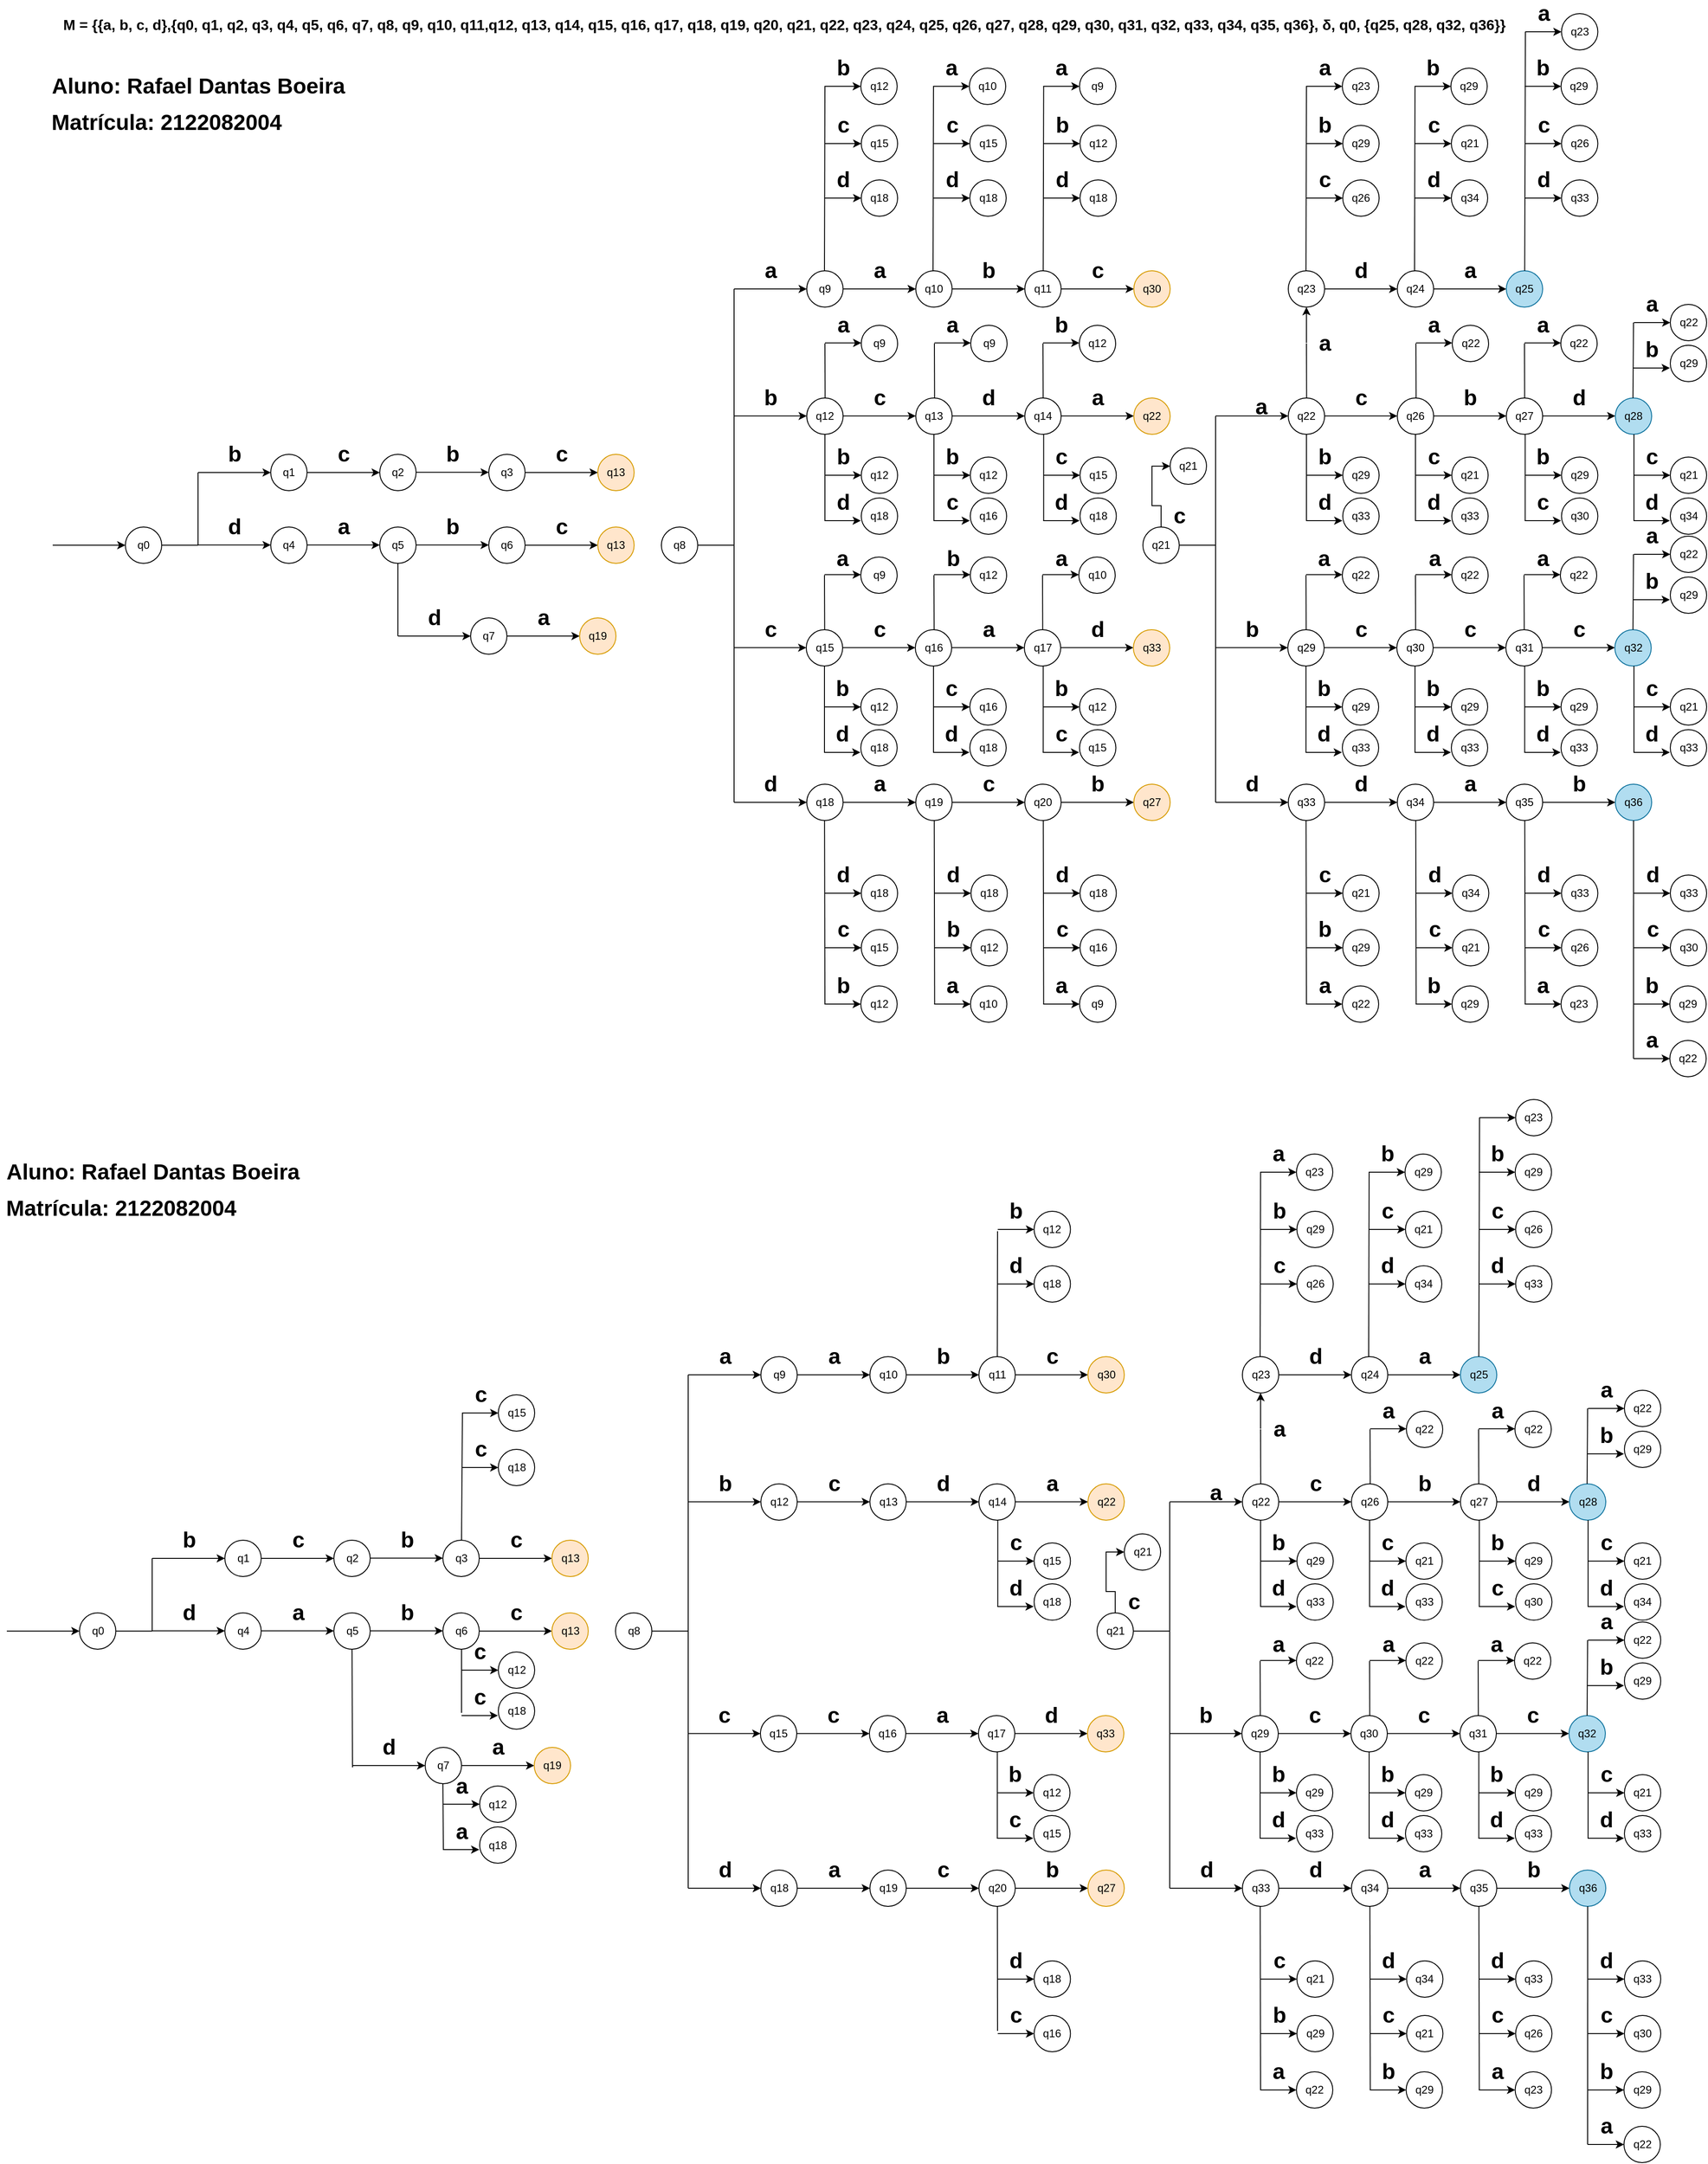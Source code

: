 <mxfile version="21.7.2" type="github">
  <diagram name="Página-1" id="NWVNqmMcA7ZJjF6HqMYh">
    <mxGraphModel dx="440" dy="257" grid="1" gridSize="10" guides="1" tooltips="1" connect="1" arrows="1" fold="1" page="1" pageScale="1" pageWidth="1920" pageHeight="1200" math="0" shadow="0">
      <root>
        <mxCell id="0" />
        <mxCell id="1" parent="0" />
        <mxCell id="ubl2wMWENlvHtBSMLndZ-1" value="q0" style="ellipse;whiteSpace=wrap;html=1;aspect=fixed;" parent="1" vertex="1">
          <mxGeometry x="160" y="585" width="40" height="40" as="geometry" />
        </mxCell>
        <mxCell id="ubl2wMWENlvHtBSMLndZ-3" value="" style="endArrow=classic;html=1;rounded=0;entryX=0;entryY=0.5;entryDx=0;entryDy=0;" parent="1" target="ubl2wMWENlvHtBSMLndZ-1" edge="1">
          <mxGeometry width="50" height="50" relative="1" as="geometry">
            <mxPoint x="80" y="605" as="sourcePoint" />
            <mxPoint x="130" y="615" as="targetPoint" />
          </mxGeometry>
        </mxCell>
        <mxCell id="ubl2wMWENlvHtBSMLndZ-4" value="" style="endArrow=none;html=1;rounded=0;exitX=1;exitY=0.5;exitDx=0;exitDy=0;" parent="1" source="ubl2wMWENlvHtBSMLndZ-1" edge="1">
          <mxGeometry width="50" height="50" relative="1" as="geometry">
            <mxPoint x="220" y="655" as="sourcePoint" />
            <mxPoint x="240" y="605" as="targetPoint" />
          </mxGeometry>
        </mxCell>
        <mxCell id="ubl2wMWENlvHtBSMLndZ-5" value="" style="endArrow=none;html=1;rounded=0;" parent="1" edge="1">
          <mxGeometry width="50" height="50" relative="1" as="geometry">
            <mxPoint x="460" y="705" as="sourcePoint" />
            <mxPoint x="460" y="625" as="targetPoint" />
          </mxGeometry>
        </mxCell>
        <mxCell id="ubl2wMWENlvHtBSMLndZ-6" value="" style="endArrow=none;html=1;rounded=0;" parent="1" edge="1">
          <mxGeometry width="50" height="50" relative="1" as="geometry">
            <mxPoint x="240" y="605" as="sourcePoint" />
            <mxPoint x="240" y="525" as="targetPoint" />
          </mxGeometry>
        </mxCell>
        <mxCell id="ubl2wMWENlvHtBSMLndZ-7" value="" style="endArrow=classic;html=1;rounded=0;entryX=0;entryY=0.5;entryDx=0;entryDy=0;" parent="1" edge="1">
          <mxGeometry width="50" height="50" relative="1" as="geometry">
            <mxPoint x="240" y="525" as="sourcePoint" />
            <mxPoint x="320" y="525" as="targetPoint" />
          </mxGeometry>
        </mxCell>
        <mxCell id="ubl2wMWENlvHtBSMLndZ-8" value="" style="endArrow=classic;html=1;rounded=0;entryX=0;entryY=0.5;entryDx=0;entryDy=0;" parent="1" edge="1">
          <mxGeometry width="50" height="50" relative="1" as="geometry">
            <mxPoint x="240" y="604.81" as="sourcePoint" />
            <mxPoint x="320" y="604.81" as="targetPoint" />
          </mxGeometry>
        </mxCell>
        <mxCell id="ubl2wMWENlvHtBSMLndZ-9" value="" style="endArrow=classic;html=1;rounded=0;entryX=0;entryY=0.5;entryDx=0;entryDy=0;" parent="1" edge="1">
          <mxGeometry width="50" height="50" relative="1" as="geometry">
            <mxPoint x="460" y="705" as="sourcePoint" />
            <mxPoint x="540" y="705" as="targetPoint" />
          </mxGeometry>
        </mxCell>
        <mxCell id="ubl2wMWENlvHtBSMLndZ-10" value="q1" style="ellipse;whiteSpace=wrap;html=1;aspect=fixed;" parent="1" vertex="1">
          <mxGeometry x="320" y="505" width="40" height="40" as="geometry" />
        </mxCell>
        <mxCell id="ubl2wMWENlvHtBSMLndZ-11" value="q4" style="ellipse;whiteSpace=wrap;html=1;aspect=fixed;" parent="1" vertex="1">
          <mxGeometry x="320" y="585" width="40" height="40" as="geometry" />
        </mxCell>
        <mxCell id="ubl2wMWENlvHtBSMLndZ-12" value="q7" style="ellipse;whiteSpace=wrap;html=1;aspect=fixed;" parent="1" vertex="1">
          <mxGeometry x="540" y="685" width="40" height="40" as="geometry" />
        </mxCell>
        <mxCell id="ubl2wMWENlvHtBSMLndZ-18" value="" style="endArrow=classic;html=1;rounded=0;entryX=0;entryY=0.5;entryDx=0;entryDy=0;" parent="1" edge="1">
          <mxGeometry width="50" height="50" relative="1" as="geometry">
            <mxPoint x="360" y="525" as="sourcePoint" />
            <mxPoint x="440" y="525" as="targetPoint" />
          </mxGeometry>
        </mxCell>
        <mxCell id="ubl2wMWENlvHtBSMLndZ-19" value="" style="endArrow=classic;html=1;rounded=0;entryX=0;entryY=0.5;entryDx=0;entryDy=0;" parent="1" edge="1">
          <mxGeometry width="50" height="50" relative="1" as="geometry">
            <mxPoint x="360" y="604.81" as="sourcePoint" />
            <mxPoint x="440" y="604.81" as="targetPoint" />
          </mxGeometry>
        </mxCell>
        <mxCell id="ubl2wMWENlvHtBSMLndZ-21" value="q2" style="ellipse;whiteSpace=wrap;html=1;aspect=fixed;" parent="1" vertex="1">
          <mxGeometry x="440" y="505" width="40" height="40" as="geometry" />
        </mxCell>
        <mxCell id="ubl2wMWENlvHtBSMLndZ-22" value="q5" style="ellipse;whiteSpace=wrap;html=1;aspect=fixed;" parent="1" vertex="1">
          <mxGeometry x="440" y="585" width="40" height="40" as="geometry" />
        </mxCell>
        <mxCell id="ubl2wMWENlvHtBSMLndZ-26" value="" style="endArrow=classic;html=1;rounded=0;entryX=0;entryY=0.5;entryDx=0;entryDy=0;" parent="1" edge="1">
          <mxGeometry width="50" height="50" relative="1" as="geometry">
            <mxPoint x="600" y="525" as="sourcePoint" />
            <mxPoint x="680" y="525" as="targetPoint" />
          </mxGeometry>
        </mxCell>
        <mxCell id="ubl2wMWENlvHtBSMLndZ-28" value="" style="endArrow=classic;html=1;rounded=0;entryX=0;entryY=0.5;entryDx=0;entryDy=0;" parent="1" edge="1">
          <mxGeometry width="50" height="50" relative="1" as="geometry">
            <mxPoint x="580" y="705" as="sourcePoint" />
            <mxPoint x="660" y="705" as="targetPoint" />
          </mxGeometry>
        </mxCell>
        <mxCell id="ubl2wMWENlvHtBSMLndZ-29" value="q13" style="ellipse;whiteSpace=wrap;html=1;aspect=fixed;fillColor=#ffe6cc;strokeColor=#d79b00;" parent="1" vertex="1">
          <mxGeometry x="680" y="505" width="40" height="40" as="geometry" />
        </mxCell>
        <mxCell id="ubl2wMWENlvHtBSMLndZ-31" value="q19" style="ellipse;whiteSpace=wrap;html=1;aspect=fixed;fillColor=#ffe6cc;strokeColor=#d79b00;" parent="1" vertex="1">
          <mxGeometry x="660" y="685" width="40" height="40" as="geometry" />
        </mxCell>
        <mxCell id="ubl2wMWENlvHtBSMLndZ-36" value="c" style="text;strokeColor=none;fillColor=none;html=1;fontSize=24;fontStyle=1;verticalAlign=middle;align=center;" parent="1" vertex="1">
          <mxGeometry x="390" y="495" width="20" height="20" as="geometry" />
        </mxCell>
        <mxCell id="ubl2wMWENlvHtBSMLndZ-39" value="b" style="text;strokeColor=none;fillColor=none;html=1;fontSize=24;fontStyle=1;verticalAlign=middle;align=center;" parent="1" vertex="1">
          <mxGeometry x="270" y="495" width="20" height="20" as="geometry" />
        </mxCell>
        <mxCell id="ubl2wMWENlvHtBSMLndZ-40" value="d" style="text;strokeColor=none;fillColor=none;html=1;fontSize=24;fontStyle=1;verticalAlign=middle;align=center;" parent="1" vertex="1">
          <mxGeometry x="270" y="575" width="20" height="20" as="geometry" />
        </mxCell>
        <mxCell id="ubl2wMWENlvHtBSMLndZ-41" value="d" style="text;strokeColor=none;fillColor=none;html=1;fontSize=24;fontStyle=1;verticalAlign=middle;align=center;" parent="1" vertex="1">
          <mxGeometry x="490" y="675" width="20" height="20" as="geometry" />
        </mxCell>
        <mxCell id="ubl2wMWENlvHtBSMLndZ-42" value="a" style="text;strokeColor=none;fillColor=none;html=1;fontSize=24;fontStyle=1;verticalAlign=middle;align=center;" parent="1" vertex="1">
          <mxGeometry x="390" y="575" width="20" height="20" as="geometry" />
        </mxCell>
        <mxCell id="ubl2wMWENlvHtBSMLndZ-43" value="c" style="text;strokeColor=none;fillColor=none;html=1;fontSize=24;fontStyle=1;verticalAlign=middle;align=center;" parent="1" vertex="1">
          <mxGeometry x="630" y="495" width="20" height="20" as="geometry" />
        </mxCell>
        <mxCell id="ubl2wMWENlvHtBSMLndZ-46" value="a" style="text;strokeColor=none;fillColor=none;html=1;fontSize=24;fontStyle=1;verticalAlign=middle;align=center;" parent="1" vertex="1">
          <mxGeometry x="610" y="675" width="20" height="20" as="geometry" />
        </mxCell>
        <mxCell id="ubl2wMWENlvHtBSMLndZ-113" value="q8" style="ellipse;whiteSpace=wrap;html=1;aspect=fixed;" parent="1" vertex="1">
          <mxGeometry x="750" y="585" width="40" height="40" as="geometry" />
        </mxCell>
        <mxCell id="ubl2wMWENlvHtBSMLndZ-115" value="" style="endArrow=none;html=1;rounded=0;exitX=1;exitY=0.5;exitDx=0;exitDy=0;" parent="1" source="ubl2wMWENlvHtBSMLndZ-113" edge="1">
          <mxGeometry width="50" height="50" relative="1" as="geometry">
            <mxPoint x="810" y="655" as="sourcePoint" />
            <mxPoint x="830" y="605" as="targetPoint" />
          </mxGeometry>
        </mxCell>
        <mxCell id="ubl2wMWENlvHtBSMLndZ-116" value="" style="endArrow=none;html=1;rounded=0;" parent="1" edge="1">
          <mxGeometry width="50" height="50" relative="1" as="geometry">
            <mxPoint x="830" y="888" as="sourcePoint" />
            <mxPoint x="830" y="463" as="targetPoint" />
          </mxGeometry>
        </mxCell>
        <mxCell id="ubl2wMWENlvHtBSMLndZ-117" value="" style="endArrow=none;html=1;rounded=0;" parent="1" edge="1">
          <mxGeometry width="50" height="50" relative="1" as="geometry">
            <mxPoint x="830" y="463" as="sourcePoint" />
            <mxPoint x="830" y="323" as="targetPoint" />
          </mxGeometry>
        </mxCell>
        <mxCell id="ubl2wMWENlvHtBSMLndZ-118" value="" style="endArrow=classic;html=1;rounded=0;entryX=0;entryY=0.5;entryDx=0;entryDy=0;" parent="1" edge="1">
          <mxGeometry width="50" height="50" relative="1" as="geometry">
            <mxPoint x="830" y="323" as="sourcePoint" />
            <mxPoint x="910" y="323" as="targetPoint" />
          </mxGeometry>
        </mxCell>
        <mxCell id="ubl2wMWENlvHtBSMLndZ-119" value="" style="endArrow=classic;html=1;rounded=0;entryX=0;entryY=0.5;entryDx=0;entryDy=0;" parent="1" edge="1">
          <mxGeometry width="50" height="50" relative="1" as="geometry">
            <mxPoint x="830" y="462.81" as="sourcePoint" />
            <mxPoint x="910" y="462.81" as="targetPoint" />
          </mxGeometry>
        </mxCell>
        <mxCell id="ubl2wMWENlvHtBSMLndZ-120" value="" style="endArrow=classic;html=1;rounded=0;entryX=0;entryY=0.5;entryDx=0;entryDy=0;" parent="1" edge="1">
          <mxGeometry width="50" height="50" relative="1" as="geometry">
            <mxPoint x="830" y="888" as="sourcePoint" />
            <mxPoint x="910" y="888" as="targetPoint" />
          </mxGeometry>
        </mxCell>
        <mxCell id="ubl2wMWENlvHtBSMLndZ-121" value="q9" style="ellipse;whiteSpace=wrap;html=1;aspect=fixed;" parent="1" vertex="1">
          <mxGeometry x="910" y="303" width="40" height="40" as="geometry" />
        </mxCell>
        <mxCell id="ubl2wMWENlvHtBSMLndZ-122" value="q12" style="ellipse;whiteSpace=wrap;html=1;aspect=fixed;" parent="1" vertex="1">
          <mxGeometry x="910" y="443" width="40" height="40" as="geometry" />
        </mxCell>
        <mxCell id="ubl2wMWENlvHtBSMLndZ-123" value="q18" style="ellipse;whiteSpace=wrap;html=1;aspect=fixed;" parent="1" vertex="1">
          <mxGeometry x="910" y="868" width="40" height="40" as="geometry" />
        </mxCell>
        <mxCell id="ubl2wMWENlvHtBSMLndZ-124" value="" style="endArrow=classic;html=1;rounded=0;entryX=0;entryY=0.5;entryDx=0;entryDy=0;" parent="1" edge="1">
          <mxGeometry width="50" height="50" relative="1" as="geometry">
            <mxPoint x="950" y="323" as="sourcePoint" />
            <mxPoint x="1030" y="323" as="targetPoint" />
          </mxGeometry>
        </mxCell>
        <mxCell id="ubl2wMWENlvHtBSMLndZ-125" value="" style="endArrow=classic;html=1;rounded=0;entryX=0;entryY=0.5;entryDx=0;entryDy=0;" parent="1" edge="1">
          <mxGeometry width="50" height="50" relative="1" as="geometry">
            <mxPoint x="950" y="462.81" as="sourcePoint" />
            <mxPoint x="1030" y="462.81" as="targetPoint" />
          </mxGeometry>
        </mxCell>
        <mxCell id="ubl2wMWENlvHtBSMLndZ-126" value="" style="endArrow=classic;html=1;rounded=0;entryX=0;entryY=0.5;entryDx=0;entryDy=0;" parent="1" edge="1">
          <mxGeometry width="50" height="50" relative="1" as="geometry">
            <mxPoint x="950" y="888" as="sourcePoint" />
            <mxPoint x="1030" y="888" as="targetPoint" />
          </mxGeometry>
        </mxCell>
        <mxCell id="ubl2wMWENlvHtBSMLndZ-127" value="q10" style="ellipse;whiteSpace=wrap;html=1;aspect=fixed;" parent="1" vertex="1">
          <mxGeometry x="1030" y="303" width="40" height="40" as="geometry" />
        </mxCell>
        <mxCell id="ubl2wMWENlvHtBSMLndZ-128" value="q13" style="ellipse;whiteSpace=wrap;html=1;aspect=fixed;" parent="1" vertex="1">
          <mxGeometry x="1030" y="443" width="40" height="40" as="geometry" />
        </mxCell>
        <mxCell id="ubl2wMWENlvHtBSMLndZ-129" value="q19" style="ellipse;whiteSpace=wrap;html=1;aspect=fixed;" parent="1" vertex="1">
          <mxGeometry x="1030" y="868" width="40" height="40" as="geometry" />
        </mxCell>
        <mxCell id="ubl2wMWENlvHtBSMLndZ-130" value="" style="endArrow=classic;html=1;rounded=0;entryX=0;entryY=0.5;entryDx=0;entryDy=0;" parent="1" edge="1">
          <mxGeometry width="50" height="50" relative="1" as="geometry">
            <mxPoint x="1070" y="323" as="sourcePoint" />
            <mxPoint x="1150" y="323" as="targetPoint" />
          </mxGeometry>
        </mxCell>
        <mxCell id="ubl2wMWENlvHtBSMLndZ-131" value="" style="endArrow=classic;html=1;rounded=0;entryX=0;entryY=0.5;entryDx=0;entryDy=0;" parent="1" edge="1">
          <mxGeometry width="50" height="50" relative="1" as="geometry">
            <mxPoint x="1070" y="462.81" as="sourcePoint" />
            <mxPoint x="1150" y="462.81" as="targetPoint" />
          </mxGeometry>
        </mxCell>
        <mxCell id="ubl2wMWENlvHtBSMLndZ-132" value="" style="endArrow=classic;html=1;rounded=0;entryX=0;entryY=0.5;entryDx=0;entryDy=0;" parent="1" edge="1">
          <mxGeometry width="50" height="50" relative="1" as="geometry">
            <mxPoint x="1070" y="888" as="sourcePoint" />
            <mxPoint x="1150" y="888" as="targetPoint" />
          </mxGeometry>
        </mxCell>
        <mxCell id="ubl2wMWENlvHtBSMLndZ-133" value="q11" style="ellipse;whiteSpace=wrap;html=1;aspect=fixed;" parent="1" vertex="1">
          <mxGeometry x="1150" y="303" width="40" height="40" as="geometry" />
        </mxCell>
        <mxCell id="ubl2wMWENlvHtBSMLndZ-134" value="q14" style="ellipse;whiteSpace=wrap;html=1;aspect=fixed;" parent="1" vertex="1">
          <mxGeometry x="1150" y="443" width="40" height="40" as="geometry" />
        </mxCell>
        <mxCell id="ubl2wMWENlvHtBSMLndZ-135" value="q20" style="ellipse;whiteSpace=wrap;html=1;aspect=fixed;" parent="1" vertex="1">
          <mxGeometry x="1150" y="868" width="40" height="40" as="geometry" />
        </mxCell>
        <mxCell id="ubl2wMWENlvHtBSMLndZ-136" value="a" style="text;strokeColor=none;fillColor=none;html=1;fontSize=24;fontStyle=1;verticalAlign=middle;align=center;" parent="1" vertex="1">
          <mxGeometry x="980" y="293" width="20" height="20" as="geometry" />
        </mxCell>
        <mxCell id="ubl2wMWENlvHtBSMLndZ-137" value="a" style="text;strokeColor=none;fillColor=none;html=1;fontSize=24;fontStyle=1;verticalAlign=middle;align=center;" parent="1" vertex="1">
          <mxGeometry x="860" y="293" width="20" height="20" as="geometry" />
        </mxCell>
        <mxCell id="ubl2wMWENlvHtBSMLndZ-138" value="b" style="text;strokeColor=none;fillColor=none;html=1;fontSize=24;fontStyle=1;verticalAlign=middle;align=center;" parent="1" vertex="1">
          <mxGeometry x="860" y="433" width="20" height="20" as="geometry" />
        </mxCell>
        <mxCell id="ubl2wMWENlvHtBSMLndZ-139" value="d" style="text;strokeColor=none;fillColor=none;html=1;fontSize=24;fontStyle=1;verticalAlign=middle;align=center;" parent="1" vertex="1">
          <mxGeometry x="860" y="858" width="20" height="20" as="geometry" />
        </mxCell>
        <mxCell id="ubl2wMWENlvHtBSMLndZ-140" value="c" style="text;strokeColor=none;fillColor=none;html=1;fontSize=24;fontStyle=1;verticalAlign=middle;align=center;" parent="1" vertex="1">
          <mxGeometry x="980" y="433" width="20" height="20" as="geometry" />
        </mxCell>
        <mxCell id="ubl2wMWENlvHtBSMLndZ-141" value="b" style="text;strokeColor=none;fillColor=none;html=1;fontSize=24;fontStyle=1;verticalAlign=middle;align=center;" parent="1" vertex="1">
          <mxGeometry x="1100" y="293" width="20" height="20" as="geometry" />
        </mxCell>
        <mxCell id="ubl2wMWENlvHtBSMLndZ-142" value="d" style="text;strokeColor=none;fillColor=none;html=1;fontSize=24;fontStyle=1;verticalAlign=middle;align=center;" parent="1" vertex="1">
          <mxGeometry x="1100" y="433" width="20" height="20" as="geometry" />
        </mxCell>
        <mxCell id="ubl2wMWENlvHtBSMLndZ-143" value="a" style="text;strokeColor=none;fillColor=none;html=1;fontSize=24;fontStyle=1;verticalAlign=middle;align=center;" parent="1" vertex="1">
          <mxGeometry x="980" y="858" width="20" height="20" as="geometry" />
        </mxCell>
        <mxCell id="ubl2wMWENlvHtBSMLndZ-144" value="c" style="text;strokeColor=none;fillColor=none;html=1;fontSize=24;fontStyle=1;verticalAlign=middle;align=center;" parent="1" vertex="1">
          <mxGeometry x="1100" y="858" width="20" height="20" as="geometry" />
        </mxCell>
        <mxCell id="ubl2wMWENlvHtBSMLndZ-151" value="" style="endArrow=classic;html=1;rounded=0;entryX=0;entryY=0.5;entryDx=0;entryDy=0;" parent="1" edge="1">
          <mxGeometry width="50" height="50" relative="1" as="geometry">
            <mxPoint x="1190" y="323" as="sourcePoint" />
            <mxPoint x="1270" y="323" as="targetPoint" />
          </mxGeometry>
        </mxCell>
        <mxCell id="ubl2wMWENlvHtBSMLndZ-152" value="" style="endArrow=classic;html=1;rounded=0;entryX=0;entryY=0.5;entryDx=0;entryDy=0;" parent="1" edge="1">
          <mxGeometry width="50" height="50" relative="1" as="geometry">
            <mxPoint x="1190" y="462.81" as="sourcePoint" />
            <mxPoint x="1270" y="462.81" as="targetPoint" />
          </mxGeometry>
        </mxCell>
        <mxCell id="ubl2wMWENlvHtBSMLndZ-153" value="" style="endArrow=classic;html=1;rounded=0;entryX=0;entryY=0.5;entryDx=0;entryDy=0;" parent="1" edge="1">
          <mxGeometry width="50" height="50" relative="1" as="geometry">
            <mxPoint x="1190" y="888" as="sourcePoint" />
            <mxPoint x="1270" y="888" as="targetPoint" />
          </mxGeometry>
        </mxCell>
        <mxCell id="ubl2wMWENlvHtBSMLndZ-154" value="q30" style="ellipse;whiteSpace=wrap;html=1;aspect=fixed;fillColor=#ffe6cc;strokeColor=#d79b00;" parent="1" vertex="1">
          <mxGeometry x="1270" y="303" width="40" height="40" as="geometry" />
        </mxCell>
        <mxCell id="ubl2wMWENlvHtBSMLndZ-155" value="q22" style="ellipse;whiteSpace=wrap;html=1;aspect=fixed;fillColor=#ffe6cc;strokeColor=#d79b00;" parent="1" vertex="1">
          <mxGeometry x="1270" y="443" width="40" height="40" as="geometry" />
        </mxCell>
        <mxCell id="ubl2wMWENlvHtBSMLndZ-156" value="q27" style="ellipse;whiteSpace=wrap;html=1;aspect=fixed;fillColor=#ffe6cc;strokeColor=#d79b00;" parent="1" vertex="1">
          <mxGeometry x="1270" y="868" width="40" height="40" as="geometry" />
        </mxCell>
        <mxCell id="ubl2wMWENlvHtBSMLndZ-157" value="c" style="text;strokeColor=none;fillColor=none;html=1;fontSize=24;fontStyle=1;verticalAlign=middle;align=center;" parent="1" vertex="1">
          <mxGeometry x="1220" y="293" width="20" height="20" as="geometry" />
        </mxCell>
        <mxCell id="ubl2wMWENlvHtBSMLndZ-158" value="a" style="text;strokeColor=none;fillColor=none;html=1;fontSize=24;fontStyle=1;verticalAlign=middle;align=center;" parent="1" vertex="1">
          <mxGeometry x="1220" y="433" width="20" height="20" as="geometry" />
        </mxCell>
        <mxCell id="ubl2wMWENlvHtBSMLndZ-159" value="b" style="text;strokeColor=none;fillColor=none;html=1;fontSize=24;fontStyle=1;verticalAlign=middle;align=center;" parent="1" vertex="1">
          <mxGeometry x="1220" y="858" width="20" height="20" as="geometry" />
        </mxCell>
        <mxCell id="ubl2wMWENlvHtBSMLndZ-160" value="" style="endArrow=none;html=1;rounded=0;" parent="1" edge="1">
          <mxGeometry width="50" height="50" relative="1" as="geometry">
            <mxPoint x="929.5" y="303" as="sourcePoint" />
            <mxPoint x="930" y="100" as="targetPoint" />
          </mxGeometry>
        </mxCell>
        <mxCell id="ubl2wMWENlvHtBSMLndZ-161" value="" style="endArrow=classic;html=1;rounded=0;entryX=0;entryY=0.5;entryDx=0;entryDy=0;" parent="1" target="ubl2wMWENlvHtBSMLndZ-163" edge="1">
          <mxGeometry width="50" height="50" relative="1" as="geometry">
            <mxPoint x="930" y="163" as="sourcePoint" />
            <mxPoint x="940" y="162.58" as="targetPoint" />
          </mxGeometry>
        </mxCell>
        <mxCell id="ubl2wMWENlvHtBSMLndZ-163" value="q15" style="ellipse;whiteSpace=wrap;html=1;aspect=fixed;" parent="1" vertex="1">
          <mxGeometry x="970" y="143" width="40" height="40" as="geometry" />
        </mxCell>
        <mxCell id="ubl2wMWENlvHtBSMLndZ-164" value="" style="endArrow=classic;html=1;rounded=0;entryX=0;entryY=0.5;entryDx=0;entryDy=0;" parent="1" target="ubl2wMWENlvHtBSMLndZ-165" edge="1">
          <mxGeometry width="50" height="50" relative="1" as="geometry">
            <mxPoint x="930" y="223" as="sourcePoint" />
            <mxPoint x="940" y="222.58" as="targetPoint" />
          </mxGeometry>
        </mxCell>
        <mxCell id="ubl2wMWENlvHtBSMLndZ-165" value="q18" style="ellipse;whiteSpace=wrap;html=1;aspect=fixed;" parent="1" vertex="1">
          <mxGeometry x="970" y="203" width="40" height="40" as="geometry" />
        </mxCell>
        <mxCell id="ubl2wMWENlvHtBSMLndZ-176" value="" style="endArrow=classic;html=1;rounded=0;entryX=0;entryY=0.5;entryDx=0;entryDy=0;" parent="1" target="ubl2wMWENlvHtBSMLndZ-177" edge="1">
          <mxGeometry width="50" height="50" relative="1" as="geometry">
            <mxPoint x="930" y="988" as="sourcePoint" />
            <mxPoint x="940" y="987.58" as="targetPoint" />
          </mxGeometry>
        </mxCell>
        <mxCell id="ubl2wMWENlvHtBSMLndZ-177" value="q18" style="ellipse;whiteSpace=wrap;html=1;aspect=fixed;" parent="1" vertex="1">
          <mxGeometry x="970" y="968" width="40" height="40" as="geometry" />
        </mxCell>
        <mxCell id="ubl2wMWENlvHtBSMLndZ-178" value="" style="endArrow=classic;html=1;rounded=0;entryX=0;entryY=0.5;entryDx=0;entryDy=0;" parent="1" target="ubl2wMWENlvHtBSMLndZ-179" edge="1">
          <mxGeometry width="50" height="50" relative="1" as="geometry">
            <mxPoint x="930" y="1048" as="sourcePoint" />
            <mxPoint x="940" y="1047.58" as="targetPoint" />
          </mxGeometry>
        </mxCell>
        <mxCell id="ubl2wMWENlvHtBSMLndZ-179" value="q15" style="ellipse;whiteSpace=wrap;html=1;aspect=fixed;" parent="1" vertex="1">
          <mxGeometry x="970" y="1028" width="40" height="40" as="geometry" />
        </mxCell>
        <mxCell id="ubl2wMWENlvHtBSMLndZ-180" value="" style="endArrow=none;html=1;rounded=0;" parent="1" edge="1">
          <mxGeometry width="50" height="50" relative="1" as="geometry">
            <mxPoint x="930" y="1110" as="sourcePoint" />
            <mxPoint x="929.58" y="908" as="targetPoint" />
          </mxGeometry>
        </mxCell>
        <mxCell id="ubl2wMWENlvHtBSMLndZ-191" value="" style="endArrow=none;html=1;rounded=0;" parent="1" edge="1">
          <mxGeometry width="50" height="50" relative="1" as="geometry">
            <mxPoint x="930.21" y="443" as="sourcePoint" />
            <mxPoint x="930" y="383" as="targetPoint" />
          </mxGeometry>
        </mxCell>
        <mxCell id="ubl2wMWENlvHtBSMLndZ-192" value="" style="endArrow=classic;html=1;rounded=0;entryX=0;entryY=0.5;entryDx=0;entryDy=0;" parent="1" edge="1">
          <mxGeometry width="50" height="50" relative="1" as="geometry">
            <mxPoint x="930" y="382.43" as="sourcePoint" />
            <mxPoint x="970" y="382.43" as="targetPoint" />
          </mxGeometry>
        </mxCell>
        <mxCell id="ubl2wMWENlvHtBSMLndZ-193" value="q9" style="ellipse;whiteSpace=wrap;html=1;aspect=fixed;" parent="1" vertex="1">
          <mxGeometry x="970" y="363" width="40" height="40" as="geometry" />
        </mxCell>
        <mxCell id="ubl2wMWENlvHtBSMLndZ-194" value="" style="endArrow=none;html=1;rounded=0;" parent="1" edge="1">
          <mxGeometry width="50" height="50" relative="1" as="geometry">
            <mxPoint x="1050.71" y="443" as="sourcePoint" />
            <mxPoint x="1050.5" y="383" as="targetPoint" />
          </mxGeometry>
        </mxCell>
        <mxCell id="ubl2wMWENlvHtBSMLndZ-195" value="" style="endArrow=classic;html=1;rounded=0;entryX=0;entryY=0.5;entryDx=0;entryDy=0;" parent="1" edge="1">
          <mxGeometry width="50" height="50" relative="1" as="geometry">
            <mxPoint x="1050.5" y="382.43" as="sourcePoint" />
            <mxPoint x="1090.5" y="382.43" as="targetPoint" />
          </mxGeometry>
        </mxCell>
        <mxCell id="ubl2wMWENlvHtBSMLndZ-196" value="q9" style="ellipse;whiteSpace=wrap;html=1;aspect=fixed;" parent="1" vertex="1">
          <mxGeometry x="1090.5" y="363" width="40" height="40" as="geometry" />
        </mxCell>
        <mxCell id="ubl2wMWENlvHtBSMLndZ-197" value="" style="endArrow=none;html=1;rounded=0;" parent="1" edge="1">
          <mxGeometry width="50" height="50" relative="1" as="geometry">
            <mxPoint x="1170.21" y="443" as="sourcePoint" />
            <mxPoint x="1170" y="383" as="targetPoint" />
          </mxGeometry>
        </mxCell>
        <mxCell id="ubl2wMWENlvHtBSMLndZ-198" value="" style="endArrow=classic;html=1;rounded=0;entryX=0;entryY=0.5;entryDx=0;entryDy=0;" parent="1" edge="1">
          <mxGeometry width="50" height="50" relative="1" as="geometry">
            <mxPoint x="1170" y="382.43" as="sourcePoint" />
            <mxPoint x="1210" y="382.43" as="targetPoint" />
          </mxGeometry>
        </mxCell>
        <mxCell id="ubl2wMWENlvHtBSMLndZ-199" value="q12" style="ellipse;whiteSpace=wrap;html=1;aspect=fixed;" parent="1" vertex="1">
          <mxGeometry x="1210" y="363" width="40" height="40" as="geometry" />
        </mxCell>
        <mxCell id="ubl2wMWENlvHtBSMLndZ-209" value="d" style="text;strokeColor=none;fillColor=none;html=1;fontSize=24;fontStyle=1;verticalAlign=middle;align=center;" parent="1" vertex="1">
          <mxGeometry x="940" y="193" width="20" height="20" as="geometry" />
        </mxCell>
        <mxCell id="ubl2wMWENlvHtBSMLndZ-210" value="c" style="text;strokeColor=none;fillColor=none;html=1;fontSize=24;fontStyle=1;verticalAlign=middle;align=center;" parent="1" vertex="1">
          <mxGeometry x="940" y="133" width="20" height="20" as="geometry" />
        </mxCell>
        <mxCell id="ubl2wMWENlvHtBSMLndZ-215" value="a" style="text;strokeColor=none;fillColor=none;html=1;fontSize=24;fontStyle=1;verticalAlign=middle;align=center;" parent="1" vertex="1">
          <mxGeometry x="940" y="353" width="20" height="20" as="geometry" />
        </mxCell>
        <mxCell id="ubl2wMWENlvHtBSMLndZ-216" value="a" style="text;strokeColor=none;fillColor=none;html=1;fontSize=24;fontStyle=1;verticalAlign=middle;align=center;" parent="1" vertex="1">
          <mxGeometry x="1060" y="353" width="20" height="20" as="geometry" />
        </mxCell>
        <mxCell id="ubl2wMWENlvHtBSMLndZ-217" value="b" style="text;strokeColor=none;fillColor=none;html=1;fontSize=24;fontStyle=1;verticalAlign=middle;align=center;" parent="1" vertex="1">
          <mxGeometry x="1180" y="353" width="20" height="20" as="geometry" />
        </mxCell>
        <mxCell id="ubl2wMWENlvHtBSMLndZ-221" value="d" style="text;strokeColor=none;fillColor=none;html=1;fontSize=24;fontStyle=1;verticalAlign=middle;align=center;" parent="1" vertex="1">
          <mxGeometry x="940" y="958" width="20" height="20" as="geometry" />
        </mxCell>
        <mxCell id="ubl2wMWENlvHtBSMLndZ-222" value="c" style="text;strokeColor=none;fillColor=none;html=1;fontSize=24;fontStyle=1;verticalAlign=middle;align=center;" parent="1" vertex="1">
          <mxGeometry x="940" y="1018" width="20" height="20" as="geometry" />
        </mxCell>
        <mxCell id="ubl2wMWENlvHtBSMLndZ-365" value="&lt;font style=&quot;background-color: rgb(255, 255, 255);&quot;&gt;Aluno: Rafael Dantas Boeira&lt;/font&gt;" style="text;html=1;fontSize=24;fontStyle=1;verticalAlign=middle;align=center;" parent="1" vertex="1">
          <mxGeometry x="80" y="80" width="320" height="40" as="geometry" />
        </mxCell>
        <mxCell id="ubl2wMWENlvHtBSMLndZ-366" value="&lt;font style=&quot;background-color: rgb(255, 255, 255);&quot;&gt;Matrícula: 2122082004&lt;/font&gt;" style="text;strokeColor=none;fillColor=none;html=1;fontSize=24;fontStyle=1;verticalAlign=middle;align=center;" parent="1" vertex="1">
          <mxGeometry x="80" y="120" width="250" height="40" as="geometry" />
        </mxCell>
        <mxCell id="onbUg4vN85bDNZT3oMW7-1" value="&lt;font style=&quot;font-size: 16px;&quot;&gt;M = {{a, b, c, d},{q0, q1, q2, q3, q4, q5, q6, q7, q8, q9, q10, q11,q12, q13, q14, q15, q16, q17, q18, q19, q20, q21, q22, q23, q24, q25, q26, q27, q28, q29, q30, q31, q32, q33, q34, q35, q36}, δ, q0, {q25, q28, q32, q36}}&lt;/font&gt;" style="text;strokeColor=none;fillColor=none;html=1;fontSize=24;fontStyle=1;verticalAlign=middle;align=center;" parent="1" vertex="1">
          <mxGeometry x="80" y="10" width="1610.5" height="40" as="geometry" />
        </mxCell>
        <mxCell id="ClqnMnKsx_Ie9XqVXYmY-11" value="" style="endArrow=classic;html=1;rounded=0;entryX=0;entryY=0.5;entryDx=0;entryDy=0;" parent="1" edge="1">
          <mxGeometry width="50" height="50" relative="1" as="geometry">
            <mxPoint x="480" y="604.81" as="sourcePoint" />
            <mxPoint x="560" y="604.81" as="targetPoint" />
          </mxGeometry>
        </mxCell>
        <mxCell id="ClqnMnKsx_Ie9XqVXYmY-12" value="q6" style="ellipse;whiteSpace=wrap;html=1;aspect=fixed;" parent="1" vertex="1">
          <mxGeometry x="560" y="585" width="40" height="40" as="geometry" />
        </mxCell>
        <mxCell id="ClqnMnKsx_Ie9XqVXYmY-13" value="b" style="text;strokeColor=none;fillColor=none;html=1;fontSize=24;fontStyle=1;verticalAlign=middle;align=center;" parent="1" vertex="1">
          <mxGeometry x="510" y="575" width="20" height="20" as="geometry" />
        </mxCell>
        <mxCell id="ClqnMnKsx_Ie9XqVXYmY-17" value="" style="endArrow=classic;html=1;rounded=0;entryX=0;entryY=0.5;entryDx=0;entryDy=0;" parent="1" edge="1">
          <mxGeometry width="50" height="50" relative="1" as="geometry">
            <mxPoint x="480" y="524.81" as="sourcePoint" />
            <mxPoint x="560" y="524.81" as="targetPoint" />
          </mxGeometry>
        </mxCell>
        <mxCell id="ClqnMnKsx_Ie9XqVXYmY-18" value="q3" style="ellipse;whiteSpace=wrap;html=1;aspect=fixed;" parent="1" vertex="1">
          <mxGeometry x="560" y="505" width="40" height="40" as="geometry" />
        </mxCell>
        <mxCell id="ClqnMnKsx_Ie9XqVXYmY-19" value="b" style="text;strokeColor=none;fillColor=none;html=1;fontSize=24;fontStyle=1;verticalAlign=middle;align=center;" parent="1" vertex="1">
          <mxGeometry x="510" y="495" width="20" height="20" as="geometry" />
        </mxCell>
        <mxCell id="ClqnMnKsx_Ie9XqVXYmY-20" value="" style="endArrow=classic;html=1;rounded=0;entryX=0;entryY=0.5;entryDx=0;entryDy=0;" parent="1" edge="1">
          <mxGeometry width="50" height="50" relative="1" as="geometry">
            <mxPoint x="600" y="605" as="sourcePoint" />
            <mxPoint x="680" y="605" as="targetPoint" />
          </mxGeometry>
        </mxCell>
        <mxCell id="ClqnMnKsx_Ie9XqVXYmY-21" value="q13" style="ellipse;whiteSpace=wrap;html=1;aspect=fixed;fillColor=#ffe6cc;strokeColor=#d79b00;" parent="1" vertex="1">
          <mxGeometry x="680" y="585" width="40" height="40" as="geometry" />
        </mxCell>
        <mxCell id="ClqnMnKsx_Ie9XqVXYmY-22" value="c" style="text;strokeColor=none;fillColor=none;html=1;fontSize=24;fontStyle=1;verticalAlign=middle;align=center;" parent="1" vertex="1">
          <mxGeometry x="630" y="575" width="20" height="20" as="geometry" />
        </mxCell>
        <mxCell id="ClqnMnKsx_Ie9XqVXYmY-59" value="" style="endArrow=classic;html=1;rounded=0;entryX=0;entryY=0.5;entryDx=0;entryDy=0;" parent="1" target="ClqnMnKsx_Ie9XqVXYmY-60" edge="1">
          <mxGeometry width="50" height="50" relative="1" as="geometry">
            <mxPoint x="930.0" y="528" as="sourcePoint" />
            <mxPoint x="940.0" y="527.58" as="targetPoint" />
          </mxGeometry>
        </mxCell>
        <mxCell id="ClqnMnKsx_Ie9XqVXYmY-60" value="q12" style="ellipse;whiteSpace=wrap;html=1;aspect=fixed;" parent="1" vertex="1">
          <mxGeometry x="970.0" y="508" width="40" height="40" as="geometry" />
        </mxCell>
        <mxCell id="ClqnMnKsx_Ie9XqVXYmY-61" value="" style="endArrow=classic;html=1;rounded=0;entryX=0;entryY=0.5;entryDx=0;entryDy=0;" parent="1" edge="1">
          <mxGeometry width="50" height="50" relative="1" as="geometry">
            <mxPoint x="929.5" y="578" as="sourcePoint" />
            <mxPoint x="969.5" y="578" as="targetPoint" />
          </mxGeometry>
        </mxCell>
        <mxCell id="ClqnMnKsx_Ie9XqVXYmY-62" value="q18" style="ellipse;whiteSpace=wrap;html=1;aspect=fixed;" parent="1" vertex="1">
          <mxGeometry x="970.0" y="553" width="40" height="40" as="geometry" />
        </mxCell>
        <mxCell id="ClqnMnKsx_Ie9XqVXYmY-63" value="" style="endArrow=none;html=1;rounded=0;" parent="1" edge="1">
          <mxGeometry width="50" height="50" relative="1" as="geometry">
            <mxPoint x="930" y="578" as="sourcePoint" />
            <mxPoint x="930" y="483" as="targetPoint" />
          </mxGeometry>
        </mxCell>
        <mxCell id="ClqnMnKsx_Ie9XqVXYmY-64" value="d" style="text;strokeColor=none;fillColor=none;html=1;fontSize=24;fontStyle=1;verticalAlign=middle;align=center;" parent="1" vertex="1">
          <mxGeometry x="939.5" y="548" width="20" height="20" as="geometry" />
        </mxCell>
        <mxCell id="ClqnMnKsx_Ie9XqVXYmY-65" value="b" style="text;strokeColor=none;fillColor=none;html=1;fontSize=24;fontStyle=1;verticalAlign=middle;align=center;" parent="1" vertex="1">
          <mxGeometry x="939.5" y="498" width="20" height="20" as="geometry" />
        </mxCell>
        <mxCell id="ClqnMnKsx_Ie9XqVXYmY-66" value="" style="endArrow=classic;html=1;rounded=0;entryX=0;entryY=0.5;entryDx=0;entryDy=0;" parent="1" target="ClqnMnKsx_Ie9XqVXYmY-67" edge="1">
          <mxGeometry width="50" height="50" relative="1" as="geometry">
            <mxPoint x="1050" y="528" as="sourcePoint" />
            <mxPoint x="1060" y="527.58" as="targetPoint" />
          </mxGeometry>
        </mxCell>
        <mxCell id="ClqnMnKsx_Ie9XqVXYmY-67" value="q12" style="ellipse;whiteSpace=wrap;html=1;aspect=fixed;" parent="1" vertex="1">
          <mxGeometry x="1090" y="508" width="40" height="40" as="geometry" />
        </mxCell>
        <mxCell id="ClqnMnKsx_Ie9XqVXYmY-68" value="" style="endArrow=classic;html=1;rounded=0;entryX=0;entryY=0.5;entryDx=0;entryDy=0;" parent="1" edge="1">
          <mxGeometry width="50" height="50" relative="1" as="geometry">
            <mxPoint x="1049.5" y="578" as="sourcePoint" />
            <mxPoint x="1089.5" y="578" as="targetPoint" />
          </mxGeometry>
        </mxCell>
        <mxCell id="ClqnMnKsx_Ie9XqVXYmY-69" value="q16" style="ellipse;whiteSpace=wrap;html=1;aspect=fixed;" parent="1" vertex="1">
          <mxGeometry x="1090" y="553" width="40" height="40" as="geometry" />
        </mxCell>
        <mxCell id="ClqnMnKsx_Ie9XqVXYmY-70" value="" style="endArrow=none;html=1;rounded=0;" parent="1" edge="1">
          <mxGeometry width="50" height="50" relative="1" as="geometry">
            <mxPoint x="1050" y="578" as="sourcePoint" />
            <mxPoint x="1050" y="483" as="targetPoint" />
          </mxGeometry>
        </mxCell>
        <mxCell id="ClqnMnKsx_Ie9XqVXYmY-71" value="c" style="text;strokeColor=none;fillColor=none;html=1;fontSize=24;fontStyle=1;verticalAlign=middle;align=center;" parent="1" vertex="1">
          <mxGeometry x="1059.5" y="548" width="20" height="20" as="geometry" />
        </mxCell>
        <mxCell id="ClqnMnKsx_Ie9XqVXYmY-72" value="b" style="text;strokeColor=none;fillColor=none;html=1;fontSize=24;fontStyle=1;verticalAlign=middle;align=center;" parent="1" vertex="1">
          <mxGeometry x="1059.5" y="498" width="20" height="20" as="geometry" />
        </mxCell>
        <mxCell id="ClqnMnKsx_Ie9XqVXYmY-73" value="" style="endArrow=classic;html=1;rounded=0;entryX=0;entryY=0.5;entryDx=0;entryDy=0;" parent="1" target="ClqnMnKsx_Ie9XqVXYmY-74" edge="1">
          <mxGeometry width="50" height="50" relative="1" as="geometry">
            <mxPoint x="1170.75" y="528" as="sourcePoint" />
            <mxPoint x="1180.75" y="527.58" as="targetPoint" />
          </mxGeometry>
        </mxCell>
        <mxCell id="ClqnMnKsx_Ie9XqVXYmY-74" value="q15" style="ellipse;whiteSpace=wrap;html=1;aspect=fixed;" parent="1" vertex="1">
          <mxGeometry x="1210.75" y="508" width="40" height="40" as="geometry" />
        </mxCell>
        <mxCell id="ClqnMnKsx_Ie9XqVXYmY-75" value="" style="endArrow=classic;html=1;rounded=0;entryX=0;entryY=0.5;entryDx=0;entryDy=0;" parent="1" edge="1">
          <mxGeometry width="50" height="50" relative="1" as="geometry">
            <mxPoint x="1170.25" y="578" as="sourcePoint" />
            <mxPoint x="1210.25" y="578" as="targetPoint" />
          </mxGeometry>
        </mxCell>
        <mxCell id="ClqnMnKsx_Ie9XqVXYmY-76" value="q18" style="ellipse;whiteSpace=wrap;html=1;aspect=fixed;" parent="1" vertex="1">
          <mxGeometry x="1210.75" y="553" width="40" height="40" as="geometry" />
        </mxCell>
        <mxCell id="ClqnMnKsx_Ie9XqVXYmY-77" value="" style="endArrow=none;html=1;rounded=0;" parent="1" edge="1">
          <mxGeometry width="50" height="50" relative="1" as="geometry">
            <mxPoint x="1170.75" y="578" as="sourcePoint" />
            <mxPoint x="1170.75" y="483" as="targetPoint" />
          </mxGeometry>
        </mxCell>
        <mxCell id="ClqnMnKsx_Ie9XqVXYmY-78" value="d" style="text;strokeColor=none;fillColor=none;html=1;fontSize=24;fontStyle=1;verticalAlign=middle;align=center;" parent="1" vertex="1">
          <mxGeometry x="1180.25" y="548" width="20" height="20" as="geometry" />
        </mxCell>
        <mxCell id="ClqnMnKsx_Ie9XqVXYmY-79" value="c" style="text;strokeColor=none;fillColor=none;html=1;fontSize=24;fontStyle=1;verticalAlign=middle;align=center;" parent="1" vertex="1">
          <mxGeometry x="1180.25" y="498" width="20" height="20" as="geometry" />
        </mxCell>
        <mxCell id="ClqnMnKsx_Ie9XqVXYmY-125" value="" style="endArrow=classic;html=1;rounded=0;entryX=0;entryY=0.5;entryDx=0;entryDy=0;" parent="1" edge="1">
          <mxGeometry width="50" height="50" relative="1" as="geometry">
            <mxPoint x="829.5" y="717.81" as="sourcePoint" />
            <mxPoint x="909.5" y="717.81" as="targetPoint" />
          </mxGeometry>
        </mxCell>
        <mxCell id="ClqnMnKsx_Ie9XqVXYmY-126" value="q15" style="ellipse;whiteSpace=wrap;html=1;aspect=fixed;" parent="1" vertex="1">
          <mxGeometry x="909.5" y="698" width="40" height="40" as="geometry" />
        </mxCell>
        <mxCell id="ClqnMnKsx_Ie9XqVXYmY-127" value="" style="endArrow=classic;html=1;rounded=0;entryX=0;entryY=0.5;entryDx=0;entryDy=0;" parent="1" edge="1">
          <mxGeometry width="50" height="50" relative="1" as="geometry">
            <mxPoint x="949.5" y="717.81" as="sourcePoint" />
            <mxPoint x="1029.5" y="717.81" as="targetPoint" />
          </mxGeometry>
        </mxCell>
        <mxCell id="ClqnMnKsx_Ie9XqVXYmY-128" value="q16" style="ellipse;whiteSpace=wrap;html=1;aspect=fixed;" parent="1" vertex="1">
          <mxGeometry x="1029.5" y="698" width="40" height="40" as="geometry" />
        </mxCell>
        <mxCell id="ClqnMnKsx_Ie9XqVXYmY-129" value="" style="endArrow=classic;html=1;rounded=0;entryX=0;entryY=0.5;entryDx=0;entryDy=0;" parent="1" edge="1">
          <mxGeometry width="50" height="50" relative="1" as="geometry">
            <mxPoint x="1069.5" y="717.81" as="sourcePoint" />
            <mxPoint x="1149.5" y="717.81" as="targetPoint" />
          </mxGeometry>
        </mxCell>
        <mxCell id="ClqnMnKsx_Ie9XqVXYmY-130" value="q17" style="ellipse;whiteSpace=wrap;html=1;aspect=fixed;" parent="1" vertex="1">
          <mxGeometry x="1149.5" y="698" width="40" height="40" as="geometry" />
        </mxCell>
        <mxCell id="ClqnMnKsx_Ie9XqVXYmY-131" value="c" style="text;strokeColor=none;fillColor=none;html=1;fontSize=24;fontStyle=1;verticalAlign=middle;align=center;" parent="1" vertex="1">
          <mxGeometry x="859.5" y="688" width="20" height="20" as="geometry" />
        </mxCell>
        <mxCell id="ClqnMnKsx_Ie9XqVXYmY-132" value="c" style="text;strokeColor=none;fillColor=none;html=1;fontSize=24;fontStyle=1;verticalAlign=middle;align=center;" parent="1" vertex="1">
          <mxGeometry x="979.5" y="688" width="20" height="20" as="geometry" />
        </mxCell>
        <mxCell id="ClqnMnKsx_Ie9XqVXYmY-133" value="a" style="text;strokeColor=none;fillColor=none;html=1;fontSize=24;fontStyle=1;verticalAlign=middle;align=center;" parent="1" vertex="1">
          <mxGeometry x="1099.5" y="688" width="20" height="20" as="geometry" />
        </mxCell>
        <mxCell id="ClqnMnKsx_Ie9XqVXYmY-134" value="" style="endArrow=classic;html=1;rounded=0;entryX=0;entryY=0.5;entryDx=0;entryDy=0;" parent="1" edge="1">
          <mxGeometry width="50" height="50" relative="1" as="geometry">
            <mxPoint x="1189.5" y="717.81" as="sourcePoint" />
            <mxPoint x="1269.5" y="717.81" as="targetPoint" />
          </mxGeometry>
        </mxCell>
        <mxCell id="ClqnMnKsx_Ie9XqVXYmY-135" value="q33" style="ellipse;whiteSpace=wrap;html=1;aspect=fixed;fillColor=#ffe6cc;strokeColor=#d79b00;" parent="1" vertex="1">
          <mxGeometry x="1269.5" y="698" width="40" height="40" as="geometry" />
        </mxCell>
        <mxCell id="ClqnMnKsx_Ie9XqVXYmY-136" value="d" style="text;strokeColor=none;fillColor=none;html=1;fontSize=24;fontStyle=1;verticalAlign=middle;align=center;" parent="1" vertex="1">
          <mxGeometry x="1219.5" y="688" width="20" height="20" as="geometry" />
        </mxCell>
        <mxCell id="ClqnMnKsx_Ie9XqVXYmY-137" value="" style="endArrow=none;html=1;rounded=0;" parent="1" edge="1">
          <mxGeometry width="50" height="50" relative="1" as="geometry">
            <mxPoint x="929.71" y="698" as="sourcePoint" />
            <mxPoint x="929.5" y="638" as="targetPoint" />
          </mxGeometry>
        </mxCell>
        <mxCell id="ClqnMnKsx_Ie9XqVXYmY-138" value="" style="endArrow=classic;html=1;rounded=0;entryX=0;entryY=0.5;entryDx=0;entryDy=0;" parent="1" edge="1">
          <mxGeometry width="50" height="50" relative="1" as="geometry">
            <mxPoint x="929.5" y="637.43" as="sourcePoint" />
            <mxPoint x="969.5" y="637.43" as="targetPoint" />
          </mxGeometry>
        </mxCell>
        <mxCell id="ClqnMnKsx_Ie9XqVXYmY-139" value="q9" style="ellipse;whiteSpace=wrap;html=1;aspect=fixed;" parent="1" vertex="1">
          <mxGeometry x="969.5" y="618" width="40" height="40" as="geometry" />
        </mxCell>
        <mxCell id="ClqnMnKsx_Ie9XqVXYmY-140" value="" style="endArrow=none;html=1;rounded=0;" parent="1" edge="1">
          <mxGeometry width="50" height="50" relative="1" as="geometry">
            <mxPoint x="1050.21" y="698" as="sourcePoint" />
            <mxPoint x="1050" y="638" as="targetPoint" />
          </mxGeometry>
        </mxCell>
        <mxCell id="ClqnMnKsx_Ie9XqVXYmY-141" value="" style="endArrow=classic;html=1;rounded=0;entryX=0;entryY=0.5;entryDx=0;entryDy=0;" parent="1" edge="1">
          <mxGeometry width="50" height="50" relative="1" as="geometry">
            <mxPoint x="1050" y="637.43" as="sourcePoint" />
            <mxPoint x="1090" y="637.43" as="targetPoint" />
          </mxGeometry>
        </mxCell>
        <mxCell id="ClqnMnKsx_Ie9XqVXYmY-142" value="q12" style="ellipse;whiteSpace=wrap;html=1;aspect=fixed;" parent="1" vertex="1">
          <mxGeometry x="1090" y="618" width="40" height="40" as="geometry" />
        </mxCell>
        <mxCell id="ClqnMnKsx_Ie9XqVXYmY-143" value="" style="endArrow=none;html=1;rounded=0;" parent="1" edge="1">
          <mxGeometry width="50" height="50" relative="1" as="geometry">
            <mxPoint x="1169.71" y="698" as="sourcePoint" />
            <mxPoint x="1169.5" y="638" as="targetPoint" />
          </mxGeometry>
        </mxCell>
        <mxCell id="ClqnMnKsx_Ie9XqVXYmY-144" value="" style="endArrow=classic;html=1;rounded=0;entryX=0;entryY=0.5;entryDx=0;entryDy=0;" parent="1" edge="1">
          <mxGeometry width="50" height="50" relative="1" as="geometry">
            <mxPoint x="1169.5" y="637.43" as="sourcePoint" />
            <mxPoint x="1209.5" y="637.43" as="targetPoint" />
          </mxGeometry>
        </mxCell>
        <mxCell id="ClqnMnKsx_Ie9XqVXYmY-145" value="q10" style="ellipse;whiteSpace=wrap;html=1;aspect=fixed;" parent="1" vertex="1">
          <mxGeometry x="1209.5" y="618" width="40" height="40" as="geometry" />
        </mxCell>
        <mxCell id="ClqnMnKsx_Ie9XqVXYmY-146" value="" style="endArrow=classic;html=1;rounded=0;entryX=0;entryY=0.5;entryDx=0;entryDy=0;" parent="1" target="ClqnMnKsx_Ie9XqVXYmY-147" edge="1">
          <mxGeometry width="50" height="50" relative="1" as="geometry">
            <mxPoint x="929.5" y="783" as="sourcePoint" />
            <mxPoint x="939.5" y="782.58" as="targetPoint" />
          </mxGeometry>
        </mxCell>
        <mxCell id="ClqnMnKsx_Ie9XqVXYmY-147" value="q12" style="ellipse;whiteSpace=wrap;html=1;aspect=fixed;" parent="1" vertex="1">
          <mxGeometry x="969.5" y="763" width="40" height="40" as="geometry" />
        </mxCell>
        <mxCell id="ClqnMnKsx_Ie9XqVXYmY-148" value="" style="endArrow=classic;html=1;rounded=0;entryX=0;entryY=0.5;entryDx=0;entryDy=0;" parent="1" edge="1">
          <mxGeometry width="50" height="50" relative="1" as="geometry">
            <mxPoint x="929.0" y="833" as="sourcePoint" />
            <mxPoint x="969" y="833" as="targetPoint" />
          </mxGeometry>
        </mxCell>
        <mxCell id="ClqnMnKsx_Ie9XqVXYmY-149" value="q18" style="ellipse;whiteSpace=wrap;html=1;aspect=fixed;" parent="1" vertex="1">
          <mxGeometry x="969.5" y="808" width="40" height="40" as="geometry" />
        </mxCell>
        <mxCell id="ClqnMnKsx_Ie9XqVXYmY-150" value="" style="endArrow=none;html=1;rounded=0;" parent="1" edge="1">
          <mxGeometry width="50" height="50" relative="1" as="geometry">
            <mxPoint x="929.5" y="833" as="sourcePoint" />
            <mxPoint x="929.5" y="738" as="targetPoint" />
          </mxGeometry>
        </mxCell>
        <mxCell id="ClqnMnKsx_Ie9XqVXYmY-151" value="d" style="text;strokeColor=none;fillColor=none;html=1;fontSize=24;fontStyle=1;verticalAlign=middle;align=center;" parent="1" vertex="1">
          <mxGeometry x="939" y="803" width="20" height="20" as="geometry" />
        </mxCell>
        <mxCell id="ClqnMnKsx_Ie9XqVXYmY-152" value="b" style="text;strokeColor=none;fillColor=none;html=1;fontSize=24;fontStyle=1;verticalAlign=middle;align=center;" parent="1" vertex="1">
          <mxGeometry x="939.0" y="753" width="20" height="20" as="geometry" />
        </mxCell>
        <mxCell id="ClqnMnKsx_Ie9XqVXYmY-153" value="" style="endArrow=classic;html=1;rounded=0;entryX=0;entryY=0.5;entryDx=0;entryDy=0;" parent="1" target="ClqnMnKsx_Ie9XqVXYmY-154" edge="1">
          <mxGeometry width="50" height="50" relative="1" as="geometry">
            <mxPoint x="1049.5" y="783" as="sourcePoint" />
            <mxPoint x="1059.5" y="782.58" as="targetPoint" />
          </mxGeometry>
        </mxCell>
        <mxCell id="ClqnMnKsx_Ie9XqVXYmY-154" value="q16" style="ellipse;whiteSpace=wrap;html=1;aspect=fixed;" parent="1" vertex="1">
          <mxGeometry x="1089.5" y="763" width="40" height="40" as="geometry" />
        </mxCell>
        <mxCell id="ClqnMnKsx_Ie9XqVXYmY-155" value="" style="endArrow=classic;html=1;rounded=0;entryX=0;entryY=0.5;entryDx=0;entryDy=0;" parent="1" edge="1">
          <mxGeometry width="50" height="50" relative="1" as="geometry">
            <mxPoint x="1049" y="833" as="sourcePoint" />
            <mxPoint x="1089" y="833" as="targetPoint" />
          </mxGeometry>
        </mxCell>
        <mxCell id="ClqnMnKsx_Ie9XqVXYmY-156" value="q18" style="ellipse;whiteSpace=wrap;html=1;aspect=fixed;" parent="1" vertex="1">
          <mxGeometry x="1089.5" y="808" width="40" height="40" as="geometry" />
        </mxCell>
        <mxCell id="ClqnMnKsx_Ie9XqVXYmY-157" value="" style="endArrow=none;html=1;rounded=0;" parent="1" edge="1">
          <mxGeometry width="50" height="50" relative="1" as="geometry">
            <mxPoint x="1049.5" y="833" as="sourcePoint" />
            <mxPoint x="1049.5" y="738" as="targetPoint" />
          </mxGeometry>
        </mxCell>
        <mxCell id="ClqnMnKsx_Ie9XqVXYmY-158" value="d" style="text;strokeColor=none;fillColor=none;html=1;fontSize=24;fontStyle=1;verticalAlign=middle;align=center;" parent="1" vertex="1">
          <mxGeometry x="1059" y="803" width="20" height="20" as="geometry" />
        </mxCell>
        <mxCell id="ClqnMnKsx_Ie9XqVXYmY-159" value="c" style="text;strokeColor=none;fillColor=none;html=1;fontSize=24;fontStyle=1;verticalAlign=middle;align=center;" parent="1" vertex="1">
          <mxGeometry x="1059" y="753" width="20" height="20" as="geometry" />
        </mxCell>
        <mxCell id="ClqnMnKsx_Ie9XqVXYmY-160" value="" style="endArrow=classic;html=1;rounded=0;entryX=0;entryY=0.5;entryDx=0;entryDy=0;" parent="1" target="ClqnMnKsx_Ie9XqVXYmY-161" edge="1">
          <mxGeometry width="50" height="50" relative="1" as="geometry">
            <mxPoint x="1170.25" y="783" as="sourcePoint" />
            <mxPoint x="1180.25" y="782.58" as="targetPoint" />
          </mxGeometry>
        </mxCell>
        <mxCell id="ClqnMnKsx_Ie9XqVXYmY-161" value="q12" style="ellipse;whiteSpace=wrap;html=1;aspect=fixed;" parent="1" vertex="1">
          <mxGeometry x="1210.25" y="763" width="40" height="40" as="geometry" />
        </mxCell>
        <mxCell id="ClqnMnKsx_Ie9XqVXYmY-162" value="" style="endArrow=classic;html=1;rounded=0;entryX=0;entryY=0.5;entryDx=0;entryDy=0;" parent="1" edge="1">
          <mxGeometry width="50" height="50" relative="1" as="geometry">
            <mxPoint x="1169.75" y="833" as="sourcePoint" />
            <mxPoint x="1209.75" y="833" as="targetPoint" />
          </mxGeometry>
        </mxCell>
        <mxCell id="ClqnMnKsx_Ie9XqVXYmY-163" value="q15" style="ellipse;whiteSpace=wrap;html=1;aspect=fixed;" parent="1" vertex="1">
          <mxGeometry x="1210.25" y="808" width="40" height="40" as="geometry" />
        </mxCell>
        <mxCell id="ClqnMnKsx_Ie9XqVXYmY-164" value="" style="endArrow=none;html=1;rounded=0;" parent="1" edge="1">
          <mxGeometry width="50" height="50" relative="1" as="geometry">
            <mxPoint x="1170.25" y="833" as="sourcePoint" />
            <mxPoint x="1170.25" y="738" as="targetPoint" />
          </mxGeometry>
        </mxCell>
        <mxCell id="ClqnMnKsx_Ie9XqVXYmY-165" value="c" style="text;strokeColor=none;fillColor=none;html=1;fontSize=24;fontStyle=1;verticalAlign=middle;align=center;" parent="1" vertex="1">
          <mxGeometry x="1179.75" y="803" width="20" height="20" as="geometry" />
        </mxCell>
        <mxCell id="ClqnMnKsx_Ie9XqVXYmY-166" value="b" style="text;strokeColor=none;fillColor=none;html=1;fontSize=24;fontStyle=1;verticalAlign=middle;align=center;" parent="1" vertex="1">
          <mxGeometry x="1179.75" y="753" width="20" height="20" as="geometry" />
        </mxCell>
        <mxCell id="ClqnMnKsx_Ie9XqVXYmY-167" value="" style="endArrow=classic;html=1;rounded=0;entryX=0;entryY=0.5;entryDx=0;entryDy=0;" parent="1" target="ClqnMnKsx_Ie9XqVXYmY-168" edge="1">
          <mxGeometry width="50" height="50" relative="1" as="geometry">
            <mxPoint x="929.5" y="100" as="sourcePoint" />
            <mxPoint x="939.5" y="99.58" as="targetPoint" />
          </mxGeometry>
        </mxCell>
        <mxCell id="ClqnMnKsx_Ie9XqVXYmY-168" value="q12" style="ellipse;whiteSpace=wrap;html=1;aspect=fixed;" parent="1" vertex="1">
          <mxGeometry x="969.5" y="80" width="40" height="40" as="geometry" />
        </mxCell>
        <mxCell id="ClqnMnKsx_Ie9XqVXYmY-169" value="b" style="text;strokeColor=none;fillColor=none;html=1;fontSize=24;fontStyle=1;verticalAlign=middle;align=center;" parent="1" vertex="1">
          <mxGeometry x="939.5" y="70" width="20" height="20" as="geometry" />
        </mxCell>
        <mxCell id="ClqnMnKsx_Ie9XqVXYmY-170" value="" style="endArrow=none;html=1;rounded=0;" parent="1" edge="1">
          <mxGeometry width="50" height="50" relative="1" as="geometry">
            <mxPoint x="1049" y="303" as="sourcePoint" />
            <mxPoint x="1049.5" y="100" as="targetPoint" />
          </mxGeometry>
        </mxCell>
        <mxCell id="ClqnMnKsx_Ie9XqVXYmY-171" value="" style="endArrow=classic;html=1;rounded=0;entryX=0;entryY=0.5;entryDx=0;entryDy=0;" parent="1" target="ClqnMnKsx_Ie9XqVXYmY-172" edge="1">
          <mxGeometry width="50" height="50" relative="1" as="geometry">
            <mxPoint x="1049.5" y="163" as="sourcePoint" />
            <mxPoint x="1059.5" y="162.58" as="targetPoint" />
          </mxGeometry>
        </mxCell>
        <mxCell id="ClqnMnKsx_Ie9XqVXYmY-172" value="q15" style="ellipse;whiteSpace=wrap;html=1;aspect=fixed;" parent="1" vertex="1">
          <mxGeometry x="1089.5" y="143" width="40" height="40" as="geometry" />
        </mxCell>
        <mxCell id="ClqnMnKsx_Ie9XqVXYmY-173" value="" style="endArrow=classic;html=1;rounded=0;entryX=0;entryY=0.5;entryDx=0;entryDy=0;" parent="1" target="ClqnMnKsx_Ie9XqVXYmY-174" edge="1">
          <mxGeometry width="50" height="50" relative="1" as="geometry">
            <mxPoint x="1049.5" y="223" as="sourcePoint" />
            <mxPoint x="1059.5" y="222.58" as="targetPoint" />
          </mxGeometry>
        </mxCell>
        <mxCell id="ClqnMnKsx_Ie9XqVXYmY-174" value="q18" style="ellipse;whiteSpace=wrap;html=1;aspect=fixed;" parent="1" vertex="1">
          <mxGeometry x="1089.5" y="203" width="40" height="40" as="geometry" />
        </mxCell>
        <mxCell id="ClqnMnKsx_Ie9XqVXYmY-175" value="d" style="text;strokeColor=none;fillColor=none;html=1;fontSize=24;fontStyle=1;verticalAlign=middle;align=center;" parent="1" vertex="1">
          <mxGeometry x="1059.5" y="193" width="20" height="20" as="geometry" />
        </mxCell>
        <mxCell id="ClqnMnKsx_Ie9XqVXYmY-176" value="c" style="text;strokeColor=none;fillColor=none;html=1;fontSize=24;fontStyle=1;verticalAlign=middle;align=center;" parent="1" vertex="1">
          <mxGeometry x="1059.5" y="133" width="20" height="20" as="geometry" />
        </mxCell>
        <mxCell id="ClqnMnKsx_Ie9XqVXYmY-177" value="" style="endArrow=classic;html=1;rounded=0;entryX=0;entryY=0.5;entryDx=0;entryDy=0;" parent="1" target="ClqnMnKsx_Ie9XqVXYmY-178" edge="1">
          <mxGeometry width="50" height="50" relative="1" as="geometry">
            <mxPoint x="1049" y="100" as="sourcePoint" />
            <mxPoint x="1059" y="99.58" as="targetPoint" />
          </mxGeometry>
        </mxCell>
        <mxCell id="ClqnMnKsx_Ie9XqVXYmY-178" value="q10" style="ellipse;whiteSpace=wrap;html=1;aspect=fixed;" parent="1" vertex="1">
          <mxGeometry x="1089" y="80" width="40" height="40" as="geometry" />
        </mxCell>
        <mxCell id="ClqnMnKsx_Ie9XqVXYmY-179" value="a" style="text;strokeColor=none;fillColor=none;html=1;fontSize=24;fontStyle=1;verticalAlign=middle;align=center;" parent="1" vertex="1">
          <mxGeometry x="1059" y="70" width="20" height="20" as="geometry" />
        </mxCell>
        <mxCell id="ClqnMnKsx_Ie9XqVXYmY-180" value="" style="endArrow=none;html=1;rounded=0;" parent="1" edge="1">
          <mxGeometry width="50" height="50" relative="1" as="geometry">
            <mxPoint x="1170.25" y="303" as="sourcePoint" />
            <mxPoint x="1170.75" y="100" as="targetPoint" />
          </mxGeometry>
        </mxCell>
        <mxCell id="ClqnMnKsx_Ie9XqVXYmY-181" value="" style="endArrow=classic;html=1;rounded=0;entryX=0;entryY=0.5;entryDx=0;entryDy=0;" parent="1" target="ClqnMnKsx_Ie9XqVXYmY-182" edge="1">
          <mxGeometry width="50" height="50" relative="1" as="geometry">
            <mxPoint x="1170.75" y="163" as="sourcePoint" />
            <mxPoint x="1180.75" y="162.58" as="targetPoint" />
          </mxGeometry>
        </mxCell>
        <mxCell id="ClqnMnKsx_Ie9XqVXYmY-182" value="q12" style="ellipse;whiteSpace=wrap;html=1;aspect=fixed;" parent="1" vertex="1">
          <mxGeometry x="1210.75" y="143" width="40" height="40" as="geometry" />
        </mxCell>
        <mxCell id="ClqnMnKsx_Ie9XqVXYmY-183" value="" style="endArrow=classic;html=1;rounded=0;entryX=0;entryY=0.5;entryDx=0;entryDy=0;" parent="1" target="ClqnMnKsx_Ie9XqVXYmY-184" edge="1">
          <mxGeometry width="50" height="50" relative="1" as="geometry">
            <mxPoint x="1170.75" y="223" as="sourcePoint" />
            <mxPoint x="1180.75" y="222.58" as="targetPoint" />
          </mxGeometry>
        </mxCell>
        <mxCell id="ClqnMnKsx_Ie9XqVXYmY-184" value="q18" style="ellipse;whiteSpace=wrap;html=1;aspect=fixed;" parent="1" vertex="1">
          <mxGeometry x="1210.75" y="203" width="40" height="40" as="geometry" />
        </mxCell>
        <mxCell id="ClqnMnKsx_Ie9XqVXYmY-185" value="d" style="text;strokeColor=none;fillColor=none;html=1;fontSize=24;fontStyle=1;verticalAlign=middle;align=center;" parent="1" vertex="1">
          <mxGeometry x="1180.75" y="193" width="20" height="20" as="geometry" />
        </mxCell>
        <mxCell id="ClqnMnKsx_Ie9XqVXYmY-186" value="b" style="text;strokeColor=none;fillColor=none;html=1;fontSize=24;fontStyle=1;verticalAlign=middle;align=center;" parent="1" vertex="1">
          <mxGeometry x="1180.75" y="133" width="20" height="20" as="geometry" />
        </mxCell>
        <mxCell id="ClqnMnKsx_Ie9XqVXYmY-187" value="" style="endArrow=classic;html=1;rounded=0;entryX=0;entryY=0.5;entryDx=0;entryDy=0;" parent="1" target="ClqnMnKsx_Ie9XqVXYmY-188" edge="1">
          <mxGeometry width="50" height="50" relative="1" as="geometry">
            <mxPoint x="1170.25" y="100" as="sourcePoint" />
            <mxPoint x="1180.25" y="99.58" as="targetPoint" />
          </mxGeometry>
        </mxCell>
        <mxCell id="ClqnMnKsx_Ie9XqVXYmY-188" value="q9" style="ellipse;whiteSpace=wrap;html=1;aspect=fixed;" parent="1" vertex="1">
          <mxGeometry x="1210.25" y="80" width="40" height="40" as="geometry" />
        </mxCell>
        <mxCell id="ClqnMnKsx_Ie9XqVXYmY-189" value="a" style="text;strokeColor=none;fillColor=none;html=1;fontSize=24;fontStyle=1;verticalAlign=middle;align=center;" parent="1" vertex="1">
          <mxGeometry x="1180.25" y="70" width="20" height="20" as="geometry" />
        </mxCell>
        <mxCell id="ClqnMnKsx_Ie9XqVXYmY-190" value="" style="endArrow=classic;html=1;rounded=0;entryX=0;entryY=0.5;entryDx=0;entryDy=0;" parent="1" target="ClqnMnKsx_Ie9XqVXYmY-191" edge="1">
          <mxGeometry width="50" height="50" relative="1" as="geometry">
            <mxPoint x="929.5" y="1110" as="sourcePoint" />
            <mxPoint x="939.5" y="1109.58" as="targetPoint" />
          </mxGeometry>
        </mxCell>
        <mxCell id="ClqnMnKsx_Ie9XqVXYmY-191" value="q12" style="ellipse;whiteSpace=wrap;html=1;aspect=fixed;" parent="1" vertex="1">
          <mxGeometry x="969.5" y="1090" width="40" height="40" as="geometry" />
        </mxCell>
        <mxCell id="ClqnMnKsx_Ie9XqVXYmY-192" value="b" style="text;strokeColor=none;fillColor=none;html=1;fontSize=24;fontStyle=1;verticalAlign=middle;align=center;" parent="1" vertex="1">
          <mxGeometry x="939.5" y="1080" width="20" height="20" as="geometry" />
        </mxCell>
        <mxCell id="ClqnMnKsx_Ie9XqVXYmY-193" value="" style="endArrow=classic;html=1;rounded=0;entryX=0;entryY=0.5;entryDx=0;entryDy=0;" parent="1" target="ClqnMnKsx_Ie9XqVXYmY-194" edge="1">
          <mxGeometry width="50" height="50" relative="1" as="geometry">
            <mxPoint x="1050.75" y="988" as="sourcePoint" />
            <mxPoint x="1060.75" y="987.58" as="targetPoint" />
          </mxGeometry>
        </mxCell>
        <mxCell id="ClqnMnKsx_Ie9XqVXYmY-194" value="q18" style="ellipse;whiteSpace=wrap;html=1;aspect=fixed;" parent="1" vertex="1">
          <mxGeometry x="1090.75" y="968" width="40" height="40" as="geometry" />
        </mxCell>
        <mxCell id="ClqnMnKsx_Ie9XqVXYmY-195" value="" style="endArrow=classic;html=1;rounded=0;entryX=0;entryY=0.5;entryDx=0;entryDy=0;" parent="1" target="ClqnMnKsx_Ie9XqVXYmY-196" edge="1">
          <mxGeometry width="50" height="50" relative="1" as="geometry">
            <mxPoint x="1050.75" y="1048" as="sourcePoint" />
            <mxPoint x="1060.75" y="1047.58" as="targetPoint" />
          </mxGeometry>
        </mxCell>
        <mxCell id="ClqnMnKsx_Ie9XqVXYmY-196" value="q12" style="ellipse;whiteSpace=wrap;html=1;aspect=fixed;" parent="1" vertex="1">
          <mxGeometry x="1090.75" y="1028" width="40" height="40" as="geometry" />
        </mxCell>
        <mxCell id="ClqnMnKsx_Ie9XqVXYmY-197" value="" style="endArrow=none;html=1;rounded=0;" parent="1" edge="1">
          <mxGeometry width="50" height="50" relative="1" as="geometry">
            <mxPoint x="1050.75" y="1110" as="sourcePoint" />
            <mxPoint x="1050.33" y="908" as="targetPoint" />
          </mxGeometry>
        </mxCell>
        <mxCell id="ClqnMnKsx_Ie9XqVXYmY-198" value="d" style="text;strokeColor=none;fillColor=none;html=1;fontSize=24;fontStyle=1;verticalAlign=middle;align=center;" parent="1" vertex="1">
          <mxGeometry x="1060.75" y="958" width="20" height="20" as="geometry" />
        </mxCell>
        <mxCell id="ClqnMnKsx_Ie9XqVXYmY-199" value="b" style="text;strokeColor=none;fillColor=none;html=1;fontSize=24;fontStyle=1;verticalAlign=middle;align=center;" parent="1" vertex="1">
          <mxGeometry x="1060.75" y="1018" width="20" height="20" as="geometry" />
        </mxCell>
        <mxCell id="ClqnMnKsx_Ie9XqVXYmY-200" value="" style="endArrow=classic;html=1;rounded=0;entryX=0;entryY=0.5;entryDx=0;entryDy=0;" parent="1" target="ClqnMnKsx_Ie9XqVXYmY-201" edge="1">
          <mxGeometry width="50" height="50" relative="1" as="geometry">
            <mxPoint x="1050.25" y="1110" as="sourcePoint" />
            <mxPoint x="1060.25" y="1109.58" as="targetPoint" />
          </mxGeometry>
        </mxCell>
        <mxCell id="ClqnMnKsx_Ie9XqVXYmY-201" value="q10" style="ellipse;whiteSpace=wrap;html=1;aspect=fixed;" parent="1" vertex="1">
          <mxGeometry x="1090.25" y="1090" width="40" height="40" as="geometry" />
        </mxCell>
        <mxCell id="ClqnMnKsx_Ie9XqVXYmY-202" value="a" style="text;strokeColor=none;fillColor=none;html=1;fontSize=24;fontStyle=1;verticalAlign=middle;align=center;" parent="1" vertex="1">
          <mxGeometry x="1060.25" y="1080" width="20" height="20" as="geometry" />
        </mxCell>
        <mxCell id="ClqnMnKsx_Ie9XqVXYmY-203" value="" style="endArrow=classic;html=1;rounded=0;entryX=0;entryY=0.5;entryDx=0;entryDy=0;" parent="1" target="ClqnMnKsx_Ie9XqVXYmY-204" edge="1">
          <mxGeometry width="50" height="50" relative="1" as="geometry">
            <mxPoint x="1170.75" y="988" as="sourcePoint" />
            <mxPoint x="1180.75" y="987.58" as="targetPoint" />
          </mxGeometry>
        </mxCell>
        <mxCell id="ClqnMnKsx_Ie9XqVXYmY-204" value="q18" style="ellipse;whiteSpace=wrap;html=1;aspect=fixed;" parent="1" vertex="1">
          <mxGeometry x="1210.75" y="968" width="40" height="40" as="geometry" />
        </mxCell>
        <mxCell id="ClqnMnKsx_Ie9XqVXYmY-205" value="" style="endArrow=classic;html=1;rounded=0;entryX=0;entryY=0.5;entryDx=0;entryDy=0;" parent="1" target="ClqnMnKsx_Ie9XqVXYmY-206" edge="1">
          <mxGeometry width="50" height="50" relative="1" as="geometry">
            <mxPoint x="1170.75" y="1048" as="sourcePoint" />
            <mxPoint x="1180.75" y="1047.58" as="targetPoint" />
          </mxGeometry>
        </mxCell>
        <mxCell id="ClqnMnKsx_Ie9XqVXYmY-206" value="q16" style="ellipse;whiteSpace=wrap;html=1;aspect=fixed;" parent="1" vertex="1">
          <mxGeometry x="1210.75" y="1028" width="40" height="40" as="geometry" />
        </mxCell>
        <mxCell id="ClqnMnKsx_Ie9XqVXYmY-207" value="" style="endArrow=none;html=1;rounded=0;" parent="1" edge="1">
          <mxGeometry width="50" height="50" relative="1" as="geometry">
            <mxPoint x="1170.75" y="1110" as="sourcePoint" />
            <mxPoint x="1170.33" y="908" as="targetPoint" />
          </mxGeometry>
        </mxCell>
        <mxCell id="ClqnMnKsx_Ie9XqVXYmY-208" value="d" style="text;strokeColor=none;fillColor=none;html=1;fontSize=24;fontStyle=1;verticalAlign=middle;align=center;" parent="1" vertex="1">
          <mxGeometry x="1180.75" y="958" width="20" height="20" as="geometry" />
        </mxCell>
        <mxCell id="ClqnMnKsx_Ie9XqVXYmY-209" value="c" style="text;strokeColor=none;fillColor=none;html=1;fontSize=24;fontStyle=1;verticalAlign=middle;align=center;" parent="1" vertex="1">
          <mxGeometry x="1180.75" y="1018" width="20" height="20" as="geometry" />
        </mxCell>
        <mxCell id="ClqnMnKsx_Ie9XqVXYmY-210" value="" style="endArrow=classic;html=1;rounded=0;entryX=0;entryY=0.5;entryDx=0;entryDy=0;" parent="1" target="ClqnMnKsx_Ie9XqVXYmY-211" edge="1">
          <mxGeometry width="50" height="50" relative="1" as="geometry">
            <mxPoint x="1170.25" y="1110" as="sourcePoint" />
            <mxPoint x="1180.25" y="1109.58" as="targetPoint" />
          </mxGeometry>
        </mxCell>
        <mxCell id="ClqnMnKsx_Ie9XqVXYmY-211" value="q9" style="ellipse;whiteSpace=wrap;html=1;aspect=fixed;" parent="1" vertex="1">
          <mxGeometry x="1210.25" y="1090" width="40" height="40" as="geometry" />
        </mxCell>
        <mxCell id="ClqnMnKsx_Ie9XqVXYmY-212" value="a" style="text;strokeColor=none;fillColor=none;html=1;fontSize=24;fontStyle=1;verticalAlign=middle;align=center;" parent="1" vertex="1">
          <mxGeometry x="1180.25" y="1080" width="20" height="20" as="geometry" />
        </mxCell>
        <mxCell id="ClqnMnKsx_Ie9XqVXYmY-214" value="a" style="text;strokeColor=none;fillColor=none;html=1;fontSize=24;fontStyle=1;verticalAlign=middle;align=center;" parent="1" vertex="1">
          <mxGeometry x="939" y="610" width="20" height="20" as="geometry" />
        </mxCell>
        <mxCell id="ClqnMnKsx_Ie9XqVXYmY-215" value="b" style="text;strokeColor=none;fillColor=none;html=1;fontSize=24;fontStyle=1;verticalAlign=middle;align=center;" parent="1" vertex="1">
          <mxGeometry x="1060.75" y="610" width="20" height="20" as="geometry" />
        </mxCell>
        <mxCell id="ClqnMnKsx_Ie9XqVXYmY-216" value="a" style="text;strokeColor=none;fillColor=none;html=1;fontSize=24;fontStyle=1;verticalAlign=middle;align=center;" parent="1" vertex="1">
          <mxGeometry x="1179.75" y="610" width="20" height="20" as="geometry" />
        </mxCell>
        <mxCell id="ClqnMnKsx_Ie9XqVXYmY-402" style="edgeStyle=orthogonalEdgeStyle;rounded=0;orthogonalLoop=1;jettySize=auto;html=1;exitX=0.5;exitY=0;exitDx=0;exitDy=0;entryX=0;entryY=0.5;entryDx=0;entryDy=0;" parent="1" source="ClqnMnKsx_Ie9XqVXYmY-218" target="ClqnMnKsx_Ie9XqVXYmY-401" edge="1">
          <mxGeometry relative="1" as="geometry" />
        </mxCell>
        <mxCell id="ClqnMnKsx_Ie9XqVXYmY-218" value="q21" style="ellipse;whiteSpace=wrap;html=1;aspect=fixed;" parent="1" vertex="1">
          <mxGeometry x="1280" y="585" width="40" height="40" as="geometry" />
        </mxCell>
        <mxCell id="ClqnMnKsx_Ie9XqVXYmY-219" value="" style="endArrow=none;html=1;rounded=0;exitX=1;exitY=0.5;exitDx=0;exitDy=0;" parent="1" source="ClqnMnKsx_Ie9XqVXYmY-218" edge="1">
          <mxGeometry width="50" height="50" relative="1" as="geometry">
            <mxPoint x="1340" y="655" as="sourcePoint" />
            <mxPoint x="1360" y="605" as="targetPoint" />
          </mxGeometry>
        </mxCell>
        <mxCell id="ClqnMnKsx_Ie9XqVXYmY-220" value="" style="endArrow=none;html=1;rounded=0;" parent="1" edge="1">
          <mxGeometry width="50" height="50" relative="1" as="geometry">
            <mxPoint x="1360" y="888" as="sourcePoint" />
            <mxPoint x="1360" y="463" as="targetPoint" />
          </mxGeometry>
        </mxCell>
        <mxCell id="ClqnMnKsx_Ie9XqVXYmY-223" value="" style="endArrow=classic;html=1;rounded=0;entryX=0;entryY=0.5;entryDx=0;entryDy=0;" parent="1" edge="1">
          <mxGeometry width="50" height="50" relative="1" as="geometry">
            <mxPoint x="1360" y="462.81" as="sourcePoint" />
            <mxPoint x="1440" y="462.81" as="targetPoint" />
          </mxGeometry>
        </mxCell>
        <mxCell id="ClqnMnKsx_Ie9XqVXYmY-224" value="" style="endArrow=classic;html=1;rounded=0;entryX=0;entryY=0.5;entryDx=0;entryDy=0;" parent="1" edge="1">
          <mxGeometry width="50" height="50" relative="1" as="geometry">
            <mxPoint x="1360" y="888" as="sourcePoint" />
            <mxPoint x="1440" y="888" as="targetPoint" />
          </mxGeometry>
        </mxCell>
        <mxCell id="ClqnMnKsx_Ie9XqVXYmY-225" value="q23" style="ellipse;whiteSpace=wrap;html=1;aspect=fixed;" parent="1" vertex="1">
          <mxGeometry x="1440" y="303" width="40" height="40" as="geometry" />
        </mxCell>
        <mxCell id="ClqnMnKsx_Ie9XqVXYmY-226" value="q22" style="ellipse;whiteSpace=wrap;html=1;aspect=fixed;" parent="1" vertex="1">
          <mxGeometry x="1440" y="443" width="40" height="40" as="geometry" />
        </mxCell>
        <mxCell id="ClqnMnKsx_Ie9XqVXYmY-227" value="q33" style="ellipse;whiteSpace=wrap;html=1;aspect=fixed;" parent="1" vertex="1">
          <mxGeometry x="1440" y="868" width="40" height="40" as="geometry" />
        </mxCell>
        <mxCell id="ClqnMnKsx_Ie9XqVXYmY-228" value="" style="endArrow=classic;html=1;rounded=0;entryX=0;entryY=0.5;entryDx=0;entryDy=0;" parent="1" edge="1">
          <mxGeometry width="50" height="50" relative="1" as="geometry">
            <mxPoint x="1480" y="323" as="sourcePoint" />
            <mxPoint x="1560" y="323" as="targetPoint" />
          </mxGeometry>
        </mxCell>
        <mxCell id="ClqnMnKsx_Ie9XqVXYmY-229" value="" style="endArrow=classic;html=1;rounded=0;entryX=0;entryY=0.5;entryDx=0;entryDy=0;" parent="1" edge="1">
          <mxGeometry width="50" height="50" relative="1" as="geometry">
            <mxPoint x="1480" y="462.81" as="sourcePoint" />
            <mxPoint x="1560" y="462.81" as="targetPoint" />
          </mxGeometry>
        </mxCell>
        <mxCell id="ClqnMnKsx_Ie9XqVXYmY-230" value="" style="endArrow=classic;html=1;rounded=0;entryX=0;entryY=0.5;entryDx=0;entryDy=0;" parent="1" edge="1">
          <mxGeometry width="50" height="50" relative="1" as="geometry">
            <mxPoint x="1480" y="888" as="sourcePoint" />
            <mxPoint x="1560" y="888" as="targetPoint" />
          </mxGeometry>
        </mxCell>
        <mxCell id="ClqnMnKsx_Ie9XqVXYmY-231" value="q24" style="ellipse;whiteSpace=wrap;html=1;aspect=fixed;" parent="1" vertex="1">
          <mxGeometry x="1560" y="303" width="40" height="40" as="geometry" />
        </mxCell>
        <mxCell id="ClqnMnKsx_Ie9XqVXYmY-232" value="q26" style="ellipse;whiteSpace=wrap;html=1;aspect=fixed;" parent="1" vertex="1">
          <mxGeometry x="1560" y="443" width="40" height="40" as="geometry" />
        </mxCell>
        <mxCell id="ClqnMnKsx_Ie9XqVXYmY-233" value="q34" style="ellipse;whiteSpace=wrap;html=1;aspect=fixed;" parent="1" vertex="1">
          <mxGeometry x="1560" y="868" width="40" height="40" as="geometry" />
        </mxCell>
        <mxCell id="ClqnMnKsx_Ie9XqVXYmY-234" value="" style="endArrow=classic;html=1;rounded=0;entryX=0;entryY=0.5;entryDx=0;entryDy=0;" parent="1" edge="1">
          <mxGeometry width="50" height="50" relative="1" as="geometry">
            <mxPoint x="1600" y="323" as="sourcePoint" />
            <mxPoint x="1680" y="323" as="targetPoint" />
          </mxGeometry>
        </mxCell>
        <mxCell id="ClqnMnKsx_Ie9XqVXYmY-235" value="" style="endArrow=classic;html=1;rounded=0;entryX=0;entryY=0.5;entryDx=0;entryDy=0;" parent="1" edge="1">
          <mxGeometry width="50" height="50" relative="1" as="geometry">
            <mxPoint x="1600" y="462.81" as="sourcePoint" />
            <mxPoint x="1680" y="462.81" as="targetPoint" />
          </mxGeometry>
        </mxCell>
        <mxCell id="ClqnMnKsx_Ie9XqVXYmY-236" value="" style="endArrow=classic;html=1;rounded=0;entryX=0;entryY=0.5;entryDx=0;entryDy=0;" parent="1" edge="1">
          <mxGeometry width="50" height="50" relative="1" as="geometry">
            <mxPoint x="1600" y="888" as="sourcePoint" />
            <mxPoint x="1680" y="888" as="targetPoint" />
          </mxGeometry>
        </mxCell>
        <mxCell id="ClqnMnKsx_Ie9XqVXYmY-237" value="q25" style="ellipse;whiteSpace=wrap;html=1;aspect=fixed;fillColor=#b1ddf0;strokeColor=#10739e;" parent="1" vertex="1">
          <mxGeometry x="1680" y="303" width="40" height="40" as="geometry" />
        </mxCell>
        <mxCell id="ClqnMnKsx_Ie9XqVXYmY-238" value="q27" style="ellipse;whiteSpace=wrap;html=1;aspect=fixed;" parent="1" vertex="1">
          <mxGeometry x="1680" y="443" width="40" height="40" as="geometry" />
        </mxCell>
        <mxCell id="ClqnMnKsx_Ie9XqVXYmY-239" value="q35" style="ellipse;whiteSpace=wrap;html=1;aspect=fixed;" parent="1" vertex="1">
          <mxGeometry x="1680" y="868" width="40" height="40" as="geometry" />
        </mxCell>
        <mxCell id="ClqnMnKsx_Ie9XqVXYmY-240" value="d" style="text;strokeColor=none;fillColor=none;html=1;fontSize=24;fontStyle=1;verticalAlign=middle;align=center;" parent="1" vertex="1">
          <mxGeometry x="1510" y="293" width="20" height="20" as="geometry" />
        </mxCell>
        <mxCell id="ClqnMnKsx_Ie9XqVXYmY-242" value="c" style="text;strokeColor=none;fillColor=none;html=1;fontSize=24;fontStyle=1;verticalAlign=middle;align=center;" parent="1" vertex="1">
          <mxGeometry x="1310" y="563" width="20" height="20" as="geometry" />
        </mxCell>
        <mxCell id="ClqnMnKsx_Ie9XqVXYmY-243" value="d" style="text;strokeColor=none;fillColor=none;html=1;fontSize=24;fontStyle=1;verticalAlign=middle;align=center;" parent="1" vertex="1">
          <mxGeometry x="1390" y="858" width="20" height="20" as="geometry" />
        </mxCell>
        <mxCell id="ClqnMnKsx_Ie9XqVXYmY-244" value="c" style="text;strokeColor=none;fillColor=none;html=1;fontSize=24;fontStyle=1;verticalAlign=middle;align=center;" parent="1" vertex="1">
          <mxGeometry x="1510" y="433" width="20" height="20" as="geometry" />
        </mxCell>
        <mxCell id="ClqnMnKsx_Ie9XqVXYmY-245" value="a" style="text;strokeColor=none;fillColor=none;html=1;fontSize=24;fontStyle=1;verticalAlign=middle;align=center;" parent="1" vertex="1">
          <mxGeometry x="1630" y="293" width="20" height="20" as="geometry" />
        </mxCell>
        <mxCell id="ClqnMnKsx_Ie9XqVXYmY-246" value="b" style="text;strokeColor=none;fillColor=none;html=1;fontSize=24;fontStyle=1;verticalAlign=middle;align=center;" parent="1" vertex="1">
          <mxGeometry x="1630" y="433" width="20" height="20" as="geometry" />
        </mxCell>
        <mxCell id="ClqnMnKsx_Ie9XqVXYmY-247" value="d" style="text;strokeColor=none;fillColor=none;html=1;fontSize=24;fontStyle=1;verticalAlign=middle;align=center;" parent="1" vertex="1">
          <mxGeometry x="1510" y="858" width="20" height="20" as="geometry" />
        </mxCell>
        <mxCell id="ClqnMnKsx_Ie9XqVXYmY-248" value="a" style="text;strokeColor=none;fillColor=none;html=1;fontSize=24;fontStyle=1;verticalAlign=middle;align=center;" parent="1" vertex="1">
          <mxGeometry x="1630" y="858" width="20" height="20" as="geometry" />
        </mxCell>
        <mxCell id="ClqnMnKsx_Ie9XqVXYmY-250" value="" style="endArrow=classic;html=1;rounded=0;entryX=0;entryY=0.5;entryDx=0;entryDy=0;" parent="1" edge="1">
          <mxGeometry width="50" height="50" relative="1" as="geometry">
            <mxPoint x="1720" y="462.81" as="sourcePoint" />
            <mxPoint x="1800" y="462.81" as="targetPoint" />
          </mxGeometry>
        </mxCell>
        <mxCell id="ClqnMnKsx_Ie9XqVXYmY-251" value="" style="endArrow=classic;html=1;rounded=0;entryX=0;entryY=0.5;entryDx=0;entryDy=0;" parent="1" edge="1">
          <mxGeometry width="50" height="50" relative="1" as="geometry">
            <mxPoint x="1720" y="888" as="sourcePoint" />
            <mxPoint x="1800" y="888" as="targetPoint" />
          </mxGeometry>
        </mxCell>
        <mxCell id="ClqnMnKsx_Ie9XqVXYmY-253" value="q28" style="ellipse;whiteSpace=wrap;html=1;aspect=fixed;fillColor=#b1ddf0;strokeColor=#10739e;" parent="1" vertex="1">
          <mxGeometry x="1800" y="443" width="40" height="40" as="geometry" />
        </mxCell>
        <mxCell id="ClqnMnKsx_Ie9XqVXYmY-254" value="q36" style="ellipse;whiteSpace=wrap;html=1;aspect=fixed;fillColor=#b1ddf0;strokeColor=#10739e;" parent="1" vertex="1">
          <mxGeometry x="1800" y="868" width="40" height="40" as="geometry" />
        </mxCell>
        <mxCell id="ClqnMnKsx_Ie9XqVXYmY-256" value="d" style="text;strokeColor=none;fillColor=none;html=1;fontSize=24;fontStyle=1;verticalAlign=middle;align=center;" parent="1" vertex="1">
          <mxGeometry x="1750" y="433" width="20" height="20" as="geometry" />
        </mxCell>
        <mxCell id="ClqnMnKsx_Ie9XqVXYmY-257" value="b" style="text;strokeColor=none;fillColor=none;html=1;fontSize=24;fontStyle=1;verticalAlign=middle;align=center;" parent="1" vertex="1">
          <mxGeometry x="1750" y="858" width="20" height="20" as="geometry" />
        </mxCell>
        <mxCell id="ClqnMnKsx_Ie9XqVXYmY-258" value="" style="endArrow=none;html=1;rounded=0;" parent="1" edge="1">
          <mxGeometry width="50" height="50" relative="1" as="geometry">
            <mxPoint x="1459.5" y="303" as="sourcePoint" />
            <mxPoint x="1460" y="100" as="targetPoint" />
          </mxGeometry>
        </mxCell>
        <mxCell id="ClqnMnKsx_Ie9XqVXYmY-259" value="" style="endArrow=classic;html=1;rounded=0;entryX=0;entryY=0.5;entryDx=0;entryDy=0;" parent="1" target="ClqnMnKsx_Ie9XqVXYmY-260" edge="1">
          <mxGeometry width="50" height="50" relative="1" as="geometry">
            <mxPoint x="1460" y="163" as="sourcePoint" />
            <mxPoint x="1470" y="162.58" as="targetPoint" />
          </mxGeometry>
        </mxCell>
        <mxCell id="ClqnMnKsx_Ie9XqVXYmY-260" value="q29" style="ellipse;whiteSpace=wrap;html=1;aspect=fixed;" parent="1" vertex="1">
          <mxGeometry x="1500" y="143" width="40" height="40" as="geometry" />
        </mxCell>
        <mxCell id="ClqnMnKsx_Ie9XqVXYmY-261" value="" style="endArrow=classic;html=1;rounded=0;entryX=0;entryY=0.5;entryDx=0;entryDy=0;" parent="1" target="ClqnMnKsx_Ie9XqVXYmY-262" edge="1">
          <mxGeometry width="50" height="50" relative="1" as="geometry">
            <mxPoint x="1460" y="223" as="sourcePoint" />
            <mxPoint x="1470" y="222.58" as="targetPoint" />
          </mxGeometry>
        </mxCell>
        <mxCell id="ClqnMnKsx_Ie9XqVXYmY-262" value="q26" style="ellipse;whiteSpace=wrap;html=1;aspect=fixed;" parent="1" vertex="1">
          <mxGeometry x="1500" y="203" width="40" height="40" as="geometry" />
        </mxCell>
        <mxCell id="ClqnMnKsx_Ie9XqVXYmY-263" value="" style="endArrow=classic;html=1;rounded=0;entryX=0;entryY=0.5;entryDx=0;entryDy=0;" parent="1" target="ClqnMnKsx_Ie9XqVXYmY-264" edge="1">
          <mxGeometry width="50" height="50" relative="1" as="geometry">
            <mxPoint x="1460" y="988" as="sourcePoint" />
            <mxPoint x="1470" y="987.58" as="targetPoint" />
          </mxGeometry>
        </mxCell>
        <mxCell id="ClqnMnKsx_Ie9XqVXYmY-264" value="q21" style="ellipse;whiteSpace=wrap;html=1;aspect=fixed;" parent="1" vertex="1">
          <mxGeometry x="1500" y="968" width="40" height="40" as="geometry" />
        </mxCell>
        <mxCell id="ClqnMnKsx_Ie9XqVXYmY-265" value="" style="endArrow=classic;html=1;rounded=0;entryX=0;entryY=0.5;entryDx=0;entryDy=0;" parent="1" target="ClqnMnKsx_Ie9XqVXYmY-266" edge="1">
          <mxGeometry width="50" height="50" relative="1" as="geometry">
            <mxPoint x="1460" y="1048" as="sourcePoint" />
            <mxPoint x="1470" y="1047.58" as="targetPoint" />
          </mxGeometry>
        </mxCell>
        <mxCell id="ClqnMnKsx_Ie9XqVXYmY-266" value="q29" style="ellipse;whiteSpace=wrap;html=1;aspect=fixed;" parent="1" vertex="1">
          <mxGeometry x="1500" y="1028" width="40" height="40" as="geometry" />
        </mxCell>
        <mxCell id="ClqnMnKsx_Ie9XqVXYmY-267" value="" style="endArrow=none;html=1;rounded=0;" parent="1" edge="1">
          <mxGeometry width="50" height="50" relative="1" as="geometry">
            <mxPoint x="1460" y="1110" as="sourcePoint" />
            <mxPoint x="1459.58" y="908" as="targetPoint" />
          </mxGeometry>
        </mxCell>
        <mxCell id="ClqnMnKsx_Ie9XqVXYmY-268" value="" style="endArrow=none;html=1;rounded=0;" parent="1" edge="1">
          <mxGeometry width="50" height="50" relative="1" as="geometry">
            <mxPoint x="1460.21" y="443" as="sourcePoint" />
            <mxPoint x="1460" y="383" as="targetPoint" />
          </mxGeometry>
        </mxCell>
        <mxCell id="ClqnMnKsx_Ie9XqVXYmY-269" value="" style="endArrow=classic;html=1;rounded=0;entryX=0.5;entryY=1;entryDx=0;entryDy=0;" parent="1" target="ClqnMnKsx_Ie9XqVXYmY-225" edge="1">
          <mxGeometry width="50" height="50" relative="1" as="geometry">
            <mxPoint x="1460" y="382.43" as="sourcePoint" />
            <mxPoint x="1500" y="382.43" as="targetPoint" />
          </mxGeometry>
        </mxCell>
        <mxCell id="ClqnMnKsx_Ie9XqVXYmY-271" value="" style="endArrow=none;html=1;rounded=0;" parent="1" edge="1">
          <mxGeometry width="50" height="50" relative="1" as="geometry">
            <mxPoint x="1580.71" y="443" as="sourcePoint" />
            <mxPoint x="1580.5" y="383" as="targetPoint" />
          </mxGeometry>
        </mxCell>
        <mxCell id="ClqnMnKsx_Ie9XqVXYmY-272" value="" style="endArrow=classic;html=1;rounded=0;entryX=0;entryY=0.5;entryDx=0;entryDy=0;" parent="1" edge="1">
          <mxGeometry width="50" height="50" relative="1" as="geometry">
            <mxPoint x="1580.5" y="382.43" as="sourcePoint" />
            <mxPoint x="1620.5" y="382.43" as="targetPoint" />
          </mxGeometry>
        </mxCell>
        <mxCell id="ClqnMnKsx_Ie9XqVXYmY-273" value="q22" style="ellipse;whiteSpace=wrap;html=1;aspect=fixed;" parent="1" vertex="1">
          <mxGeometry x="1620.5" y="363" width="40" height="40" as="geometry" />
        </mxCell>
        <mxCell id="ClqnMnKsx_Ie9XqVXYmY-274" value="" style="endArrow=none;html=1;rounded=0;" parent="1" edge="1">
          <mxGeometry width="50" height="50" relative="1" as="geometry">
            <mxPoint x="1700.21" y="443" as="sourcePoint" />
            <mxPoint x="1700" y="383" as="targetPoint" />
          </mxGeometry>
        </mxCell>
        <mxCell id="ClqnMnKsx_Ie9XqVXYmY-275" value="" style="endArrow=classic;html=1;rounded=0;entryX=0;entryY=0.5;entryDx=0;entryDy=0;" parent="1" edge="1">
          <mxGeometry width="50" height="50" relative="1" as="geometry">
            <mxPoint x="1700" y="382.43" as="sourcePoint" />
            <mxPoint x="1740" y="382.43" as="targetPoint" />
          </mxGeometry>
        </mxCell>
        <mxCell id="ClqnMnKsx_Ie9XqVXYmY-276" value="q22" style="ellipse;whiteSpace=wrap;html=1;aspect=fixed;" parent="1" vertex="1">
          <mxGeometry x="1740" y="363" width="40" height="40" as="geometry" />
        </mxCell>
        <mxCell id="ClqnMnKsx_Ie9XqVXYmY-277" value="c" style="text;strokeColor=none;fillColor=none;html=1;fontSize=24;fontStyle=1;verticalAlign=middle;align=center;" parent="1" vertex="1">
          <mxGeometry x="1470" y="193" width="20" height="20" as="geometry" />
        </mxCell>
        <mxCell id="ClqnMnKsx_Ie9XqVXYmY-278" value="b" style="text;strokeColor=none;fillColor=none;html=1;fontSize=24;fontStyle=1;verticalAlign=middle;align=center;" parent="1" vertex="1">
          <mxGeometry x="1470" y="133" width="20" height="20" as="geometry" />
        </mxCell>
        <mxCell id="ClqnMnKsx_Ie9XqVXYmY-279" value="a" style="text;strokeColor=none;fillColor=none;html=1;fontSize=24;fontStyle=1;verticalAlign=middle;align=center;" parent="1" vertex="1">
          <mxGeometry x="1470" y="373" width="20" height="20" as="geometry" />
        </mxCell>
        <mxCell id="ClqnMnKsx_Ie9XqVXYmY-280" value="a" style="text;strokeColor=none;fillColor=none;html=1;fontSize=24;fontStyle=1;verticalAlign=middle;align=center;" parent="1" vertex="1">
          <mxGeometry x="1590" y="353" width="20" height="20" as="geometry" />
        </mxCell>
        <mxCell id="ClqnMnKsx_Ie9XqVXYmY-281" value="a" style="text;strokeColor=none;fillColor=none;html=1;fontSize=24;fontStyle=1;verticalAlign=middle;align=center;" parent="1" vertex="1">
          <mxGeometry x="1710" y="353" width="20" height="20" as="geometry" />
        </mxCell>
        <mxCell id="ClqnMnKsx_Ie9XqVXYmY-282" value="c" style="text;strokeColor=none;fillColor=none;html=1;fontSize=24;fontStyle=1;verticalAlign=middle;align=center;" parent="1" vertex="1">
          <mxGeometry x="1470" y="958" width="20" height="20" as="geometry" />
        </mxCell>
        <mxCell id="ClqnMnKsx_Ie9XqVXYmY-283" value="b" style="text;strokeColor=none;fillColor=none;html=1;fontSize=24;fontStyle=1;verticalAlign=middle;align=center;" parent="1" vertex="1">
          <mxGeometry x="1470" y="1018" width="20" height="20" as="geometry" />
        </mxCell>
        <mxCell id="ClqnMnKsx_Ie9XqVXYmY-284" value="" style="endArrow=classic;html=1;rounded=0;entryX=0;entryY=0.5;entryDx=0;entryDy=0;" parent="1" target="ClqnMnKsx_Ie9XqVXYmY-285" edge="1">
          <mxGeometry width="50" height="50" relative="1" as="geometry">
            <mxPoint x="1460" y="528" as="sourcePoint" />
            <mxPoint x="1470" y="527.58" as="targetPoint" />
          </mxGeometry>
        </mxCell>
        <mxCell id="ClqnMnKsx_Ie9XqVXYmY-285" value="q29" style="ellipse;whiteSpace=wrap;html=1;aspect=fixed;" parent="1" vertex="1">
          <mxGeometry x="1500" y="508" width="40" height="40" as="geometry" />
        </mxCell>
        <mxCell id="ClqnMnKsx_Ie9XqVXYmY-286" value="" style="endArrow=classic;html=1;rounded=0;entryX=0;entryY=0.5;entryDx=0;entryDy=0;" parent="1" edge="1">
          <mxGeometry width="50" height="50" relative="1" as="geometry">
            <mxPoint x="1459.5" y="578" as="sourcePoint" />
            <mxPoint x="1499.5" y="578" as="targetPoint" />
          </mxGeometry>
        </mxCell>
        <mxCell id="ClqnMnKsx_Ie9XqVXYmY-287" value="q33" style="ellipse;whiteSpace=wrap;html=1;aspect=fixed;" parent="1" vertex="1">
          <mxGeometry x="1500" y="553" width="40" height="40" as="geometry" />
        </mxCell>
        <mxCell id="ClqnMnKsx_Ie9XqVXYmY-288" value="" style="endArrow=none;html=1;rounded=0;" parent="1" edge="1">
          <mxGeometry width="50" height="50" relative="1" as="geometry">
            <mxPoint x="1460" y="578" as="sourcePoint" />
            <mxPoint x="1460" y="483" as="targetPoint" />
          </mxGeometry>
        </mxCell>
        <mxCell id="ClqnMnKsx_Ie9XqVXYmY-289" value="d" style="text;strokeColor=none;fillColor=none;html=1;fontSize=24;fontStyle=1;verticalAlign=middle;align=center;" parent="1" vertex="1">
          <mxGeometry x="1469.5" y="548" width="20" height="20" as="geometry" />
        </mxCell>
        <mxCell id="ClqnMnKsx_Ie9XqVXYmY-290" value="b" style="text;strokeColor=none;fillColor=none;html=1;fontSize=24;fontStyle=1;verticalAlign=middle;align=center;" parent="1" vertex="1">
          <mxGeometry x="1469.5" y="498" width="20" height="20" as="geometry" />
        </mxCell>
        <mxCell id="ClqnMnKsx_Ie9XqVXYmY-291" value="" style="endArrow=classic;html=1;rounded=0;entryX=0;entryY=0.5;entryDx=0;entryDy=0;" parent="1" target="ClqnMnKsx_Ie9XqVXYmY-292" edge="1">
          <mxGeometry width="50" height="50" relative="1" as="geometry">
            <mxPoint x="1580" y="528" as="sourcePoint" />
            <mxPoint x="1590" y="527.58" as="targetPoint" />
          </mxGeometry>
        </mxCell>
        <mxCell id="ClqnMnKsx_Ie9XqVXYmY-292" value="q21" style="ellipse;whiteSpace=wrap;html=1;aspect=fixed;" parent="1" vertex="1">
          <mxGeometry x="1620" y="508" width="40" height="40" as="geometry" />
        </mxCell>
        <mxCell id="ClqnMnKsx_Ie9XqVXYmY-293" value="" style="endArrow=classic;html=1;rounded=0;entryX=0;entryY=0.5;entryDx=0;entryDy=0;" parent="1" edge="1">
          <mxGeometry width="50" height="50" relative="1" as="geometry">
            <mxPoint x="1579.5" y="578" as="sourcePoint" />
            <mxPoint x="1619.5" y="578" as="targetPoint" />
          </mxGeometry>
        </mxCell>
        <mxCell id="ClqnMnKsx_Ie9XqVXYmY-294" value="q33" style="ellipse;whiteSpace=wrap;html=1;aspect=fixed;" parent="1" vertex="1">
          <mxGeometry x="1620" y="553" width="40" height="40" as="geometry" />
        </mxCell>
        <mxCell id="ClqnMnKsx_Ie9XqVXYmY-295" value="" style="endArrow=none;html=1;rounded=0;" parent="1" edge="1">
          <mxGeometry width="50" height="50" relative="1" as="geometry">
            <mxPoint x="1580" y="578" as="sourcePoint" />
            <mxPoint x="1580" y="483" as="targetPoint" />
          </mxGeometry>
        </mxCell>
        <mxCell id="ClqnMnKsx_Ie9XqVXYmY-296" value="d" style="text;strokeColor=none;fillColor=none;html=1;fontSize=24;fontStyle=1;verticalAlign=middle;align=center;" parent="1" vertex="1">
          <mxGeometry x="1589.5" y="548" width="20" height="20" as="geometry" />
        </mxCell>
        <mxCell id="ClqnMnKsx_Ie9XqVXYmY-297" value="c" style="text;strokeColor=none;fillColor=none;html=1;fontSize=24;fontStyle=1;verticalAlign=middle;align=center;" parent="1" vertex="1">
          <mxGeometry x="1589.5" y="498" width="20" height="20" as="geometry" />
        </mxCell>
        <mxCell id="ClqnMnKsx_Ie9XqVXYmY-298" value="" style="endArrow=classic;html=1;rounded=0;entryX=0;entryY=0.5;entryDx=0;entryDy=0;" parent="1" target="ClqnMnKsx_Ie9XqVXYmY-299" edge="1">
          <mxGeometry width="50" height="50" relative="1" as="geometry">
            <mxPoint x="1700.75" y="528" as="sourcePoint" />
            <mxPoint x="1710.75" y="527.58" as="targetPoint" />
          </mxGeometry>
        </mxCell>
        <mxCell id="ClqnMnKsx_Ie9XqVXYmY-299" value="q29" style="ellipse;whiteSpace=wrap;html=1;aspect=fixed;" parent="1" vertex="1">
          <mxGeometry x="1740.75" y="508" width="40" height="40" as="geometry" />
        </mxCell>
        <mxCell id="ClqnMnKsx_Ie9XqVXYmY-300" value="" style="endArrow=classic;html=1;rounded=0;entryX=0;entryY=0.5;entryDx=0;entryDy=0;" parent="1" edge="1">
          <mxGeometry width="50" height="50" relative="1" as="geometry">
            <mxPoint x="1700.25" y="578" as="sourcePoint" />
            <mxPoint x="1740.25" y="578" as="targetPoint" />
          </mxGeometry>
        </mxCell>
        <mxCell id="ClqnMnKsx_Ie9XqVXYmY-301" value="q30" style="ellipse;whiteSpace=wrap;html=1;aspect=fixed;" parent="1" vertex="1">
          <mxGeometry x="1740.75" y="553" width="40" height="40" as="geometry" />
        </mxCell>
        <mxCell id="ClqnMnKsx_Ie9XqVXYmY-302" value="" style="endArrow=none;html=1;rounded=0;" parent="1" edge="1">
          <mxGeometry width="50" height="50" relative="1" as="geometry">
            <mxPoint x="1700.75" y="578" as="sourcePoint" />
            <mxPoint x="1700.75" y="483" as="targetPoint" />
          </mxGeometry>
        </mxCell>
        <mxCell id="ClqnMnKsx_Ie9XqVXYmY-303" value="c" style="text;strokeColor=none;fillColor=none;html=1;fontSize=24;fontStyle=1;verticalAlign=middle;align=center;" parent="1" vertex="1">
          <mxGeometry x="1710.25" y="548" width="20" height="20" as="geometry" />
        </mxCell>
        <mxCell id="ClqnMnKsx_Ie9XqVXYmY-304" value="b" style="text;strokeColor=none;fillColor=none;html=1;fontSize=24;fontStyle=1;verticalAlign=middle;align=center;" parent="1" vertex="1">
          <mxGeometry x="1710.25" y="498" width="20" height="20" as="geometry" />
        </mxCell>
        <mxCell id="ClqnMnKsx_Ie9XqVXYmY-305" value="" style="endArrow=classic;html=1;rounded=0;entryX=0;entryY=0.5;entryDx=0;entryDy=0;" parent="1" edge="1">
          <mxGeometry width="50" height="50" relative="1" as="geometry">
            <mxPoint x="1359.5" y="717.81" as="sourcePoint" />
            <mxPoint x="1439.5" y="717.81" as="targetPoint" />
          </mxGeometry>
        </mxCell>
        <mxCell id="ClqnMnKsx_Ie9XqVXYmY-306" value="q29" style="ellipse;whiteSpace=wrap;html=1;aspect=fixed;" parent="1" vertex="1">
          <mxGeometry x="1439.5" y="698" width="40" height="40" as="geometry" />
        </mxCell>
        <mxCell id="ClqnMnKsx_Ie9XqVXYmY-307" value="" style="endArrow=classic;html=1;rounded=0;entryX=0;entryY=0.5;entryDx=0;entryDy=0;" parent="1" edge="1">
          <mxGeometry width="50" height="50" relative="1" as="geometry">
            <mxPoint x="1479.5" y="717.81" as="sourcePoint" />
            <mxPoint x="1559.5" y="717.81" as="targetPoint" />
          </mxGeometry>
        </mxCell>
        <mxCell id="ClqnMnKsx_Ie9XqVXYmY-308" value="q30" style="ellipse;whiteSpace=wrap;html=1;aspect=fixed;" parent="1" vertex="1">
          <mxGeometry x="1559.5" y="698" width="40" height="40" as="geometry" />
        </mxCell>
        <mxCell id="ClqnMnKsx_Ie9XqVXYmY-309" value="" style="endArrow=classic;html=1;rounded=0;entryX=0;entryY=0.5;entryDx=0;entryDy=0;" parent="1" edge="1">
          <mxGeometry width="50" height="50" relative="1" as="geometry">
            <mxPoint x="1599.5" y="717.81" as="sourcePoint" />
            <mxPoint x="1679.5" y="717.81" as="targetPoint" />
          </mxGeometry>
        </mxCell>
        <mxCell id="ClqnMnKsx_Ie9XqVXYmY-310" value="q31" style="ellipse;whiteSpace=wrap;html=1;aspect=fixed;" parent="1" vertex="1">
          <mxGeometry x="1679.5" y="698" width="40" height="40" as="geometry" />
        </mxCell>
        <mxCell id="ClqnMnKsx_Ie9XqVXYmY-311" value="b" style="text;strokeColor=none;fillColor=none;html=1;fontSize=24;fontStyle=1;verticalAlign=middle;align=center;" parent="1" vertex="1">
          <mxGeometry x="1389.5" y="688" width="20" height="20" as="geometry" />
        </mxCell>
        <mxCell id="ClqnMnKsx_Ie9XqVXYmY-312" value="c" style="text;strokeColor=none;fillColor=none;html=1;fontSize=24;fontStyle=1;verticalAlign=middle;align=center;" parent="1" vertex="1">
          <mxGeometry x="1509.5" y="688" width="20" height="20" as="geometry" />
        </mxCell>
        <mxCell id="ClqnMnKsx_Ie9XqVXYmY-313" value="c" style="text;strokeColor=none;fillColor=none;html=1;fontSize=24;fontStyle=1;verticalAlign=middle;align=center;" parent="1" vertex="1">
          <mxGeometry x="1629.5" y="688" width="20" height="20" as="geometry" />
        </mxCell>
        <mxCell id="ClqnMnKsx_Ie9XqVXYmY-314" value="" style="endArrow=classic;html=1;rounded=0;entryX=0;entryY=0.5;entryDx=0;entryDy=0;" parent="1" edge="1">
          <mxGeometry width="50" height="50" relative="1" as="geometry">
            <mxPoint x="1719.5" y="717.81" as="sourcePoint" />
            <mxPoint x="1799.5" y="717.81" as="targetPoint" />
          </mxGeometry>
        </mxCell>
        <mxCell id="ClqnMnKsx_Ie9XqVXYmY-315" value="q32" style="ellipse;whiteSpace=wrap;html=1;aspect=fixed;fillColor=#b1ddf0;strokeColor=#10739e;" parent="1" vertex="1">
          <mxGeometry x="1799.5" y="698" width="40" height="40" as="geometry" />
        </mxCell>
        <mxCell id="ClqnMnKsx_Ie9XqVXYmY-316" value="c" style="text;strokeColor=none;fillColor=none;html=1;fontSize=24;fontStyle=1;verticalAlign=middle;align=center;" parent="1" vertex="1">
          <mxGeometry x="1749.5" y="688" width="20" height="20" as="geometry" />
        </mxCell>
        <mxCell id="ClqnMnKsx_Ie9XqVXYmY-317" value="" style="endArrow=none;html=1;rounded=0;" parent="1" edge="1">
          <mxGeometry width="50" height="50" relative="1" as="geometry">
            <mxPoint x="1459.71" y="698" as="sourcePoint" />
            <mxPoint x="1459.5" y="638" as="targetPoint" />
          </mxGeometry>
        </mxCell>
        <mxCell id="ClqnMnKsx_Ie9XqVXYmY-318" value="" style="endArrow=classic;html=1;rounded=0;entryX=0;entryY=0.5;entryDx=0;entryDy=0;" parent="1" edge="1">
          <mxGeometry width="50" height="50" relative="1" as="geometry">
            <mxPoint x="1459.5" y="637.43" as="sourcePoint" />
            <mxPoint x="1499.5" y="637.43" as="targetPoint" />
          </mxGeometry>
        </mxCell>
        <mxCell id="ClqnMnKsx_Ie9XqVXYmY-319" value="q22" style="ellipse;whiteSpace=wrap;html=1;aspect=fixed;" parent="1" vertex="1">
          <mxGeometry x="1499.5" y="618" width="40" height="40" as="geometry" />
        </mxCell>
        <mxCell id="ClqnMnKsx_Ie9XqVXYmY-320" value="" style="endArrow=none;html=1;rounded=0;" parent="1" edge="1">
          <mxGeometry width="50" height="50" relative="1" as="geometry">
            <mxPoint x="1580.21" y="698" as="sourcePoint" />
            <mxPoint x="1580" y="638" as="targetPoint" />
          </mxGeometry>
        </mxCell>
        <mxCell id="ClqnMnKsx_Ie9XqVXYmY-321" value="" style="endArrow=classic;html=1;rounded=0;entryX=0;entryY=0.5;entryDx=0;entryDy=0;" parent="1" edge="1">
          <mxGeometry width="50" height="50" relative="1" as="geometry">
            <mxPoint x="1580" y="637.43" as="sourcePoint" />
            <mxPoint x="1620" y="637.43" as="targetPoint" />
          </mxGeometry>
        </mxCell>
        <mxCell id="ClqnMnKsx_Ie9XqVXYmY-322" value="q22" style="ellipse;whiteSpace=wrap;html=1;aspect=fixed;" parent="1" vertex="1">
          <mxGeometry x="1620" y="618" width="40" height="40" as="geometry" />
        </mxCell>
        <mxCell id="ClqnMnKsx_Ie9XqVXYmY-323" value="" style="endArrow=none;html=1;rounded=0;" parent="1" edge="1">
          <mxGeometry width="50" height="50" relative="1" as="geometry">
            <mxPoint x="1699.71" y="698" as="sourcePoint" />
            <mxPoint x="1699.5" y="638" as="targetPoint" />
          </mxGeometry>
        </mxCell>
        <mxCell id="ClqnMnKsx_Ie9XqVXYmY-324" value="" style="endArrow=classic;html=1;rounded=0;entryX=0;entryY=0.5;entryDx=0;entryDy=0;" parent="1" edge="1">
          <mxGeometry width="50" height="50" relative="1" as="geometry">
            <mxPoint x="1699.5" y="637.43" as="sourcePoint" />
            <mxPoint x="1739.5" y="637.43" as="targetPoint" />
          </mxGeometry>
        </mxCell>
        <mxCell id="ClqnMnKsx_Ie9XqVXYmY-325" value="q22" style="ellipse;whiteSpace=wrap;html=1;aspect=fixed;" parent="1" vertex="1">
          <mxGeometry x="1739.5" y="618" width="40" height="40" as="geometry" />
        </mxCell>
        <mxCell id="ClqnMnKsx_Ie9XqVXYmY-326" value="" style="endArrow=classic;html=1;rounded=0;entryX=0;entryY=0.5;entryDx=0;entryDy=0;" parent="1" target="ClqnMnKsx_Ie9XqVXYmY-327" edge="1">
          <mxGeometry width="50" height="50" relative="1" as="geometry">
            <mxPoint x="1459.5" y="783" as="sourcePoint" />
            <mxPoint x="1469.5" y="782.58" as="targetPoint" />
          </mxGeometry>
        </mxCell>
        <mxCell id="ClqnMnKsx_Ie9XqVXYmY-327" value="q29" style="ellipse;whiteSpace=wrap;html=1;aspect=fixed;" parent="1" vertex="1">
          <mxGeometry x="1499.5" y="763" width="40" height="40" as="geometry" />
        </mxCell>
        <mxCell id="ClqnMnKsx_Ie9XqVXYmY-328" value="" style="endArrow=classic;html=1;rounded=0;entryX=0;entryY=0.5;entryDx=0;entryDy=0;" parent="1" edge="1">
          <mxGeometry width="50" height="50" relative="1" as="geometry">
            <mxPoint x="1459" y="833" as="sourcePoint" />
            <mxPoint x="1499" y="833" as="targetPoint" />
          </mxGeometry>
        </mxCell>
        <mxCell id="ClqnMnKsx_Ie9XqVXYmY-329" value="q33" style="ellipse;whiteSpace=wrap;html=1;aspect=fixed;" parent="1" vertex="1">
          <mxGeometry x="1499.5" y="808" width="40" height="40" as="geometry" />
        </mxCell>
        <mxCell id="ClqnMnKsx_Ie9XqVXYmY-330" value="" style="endArrow=none;html=1;rounded=0;" parent="1" edge="1">
          <mxGeometry width="50" height="50" relative="1" as="geometry">
            <mxPoint x="1459.5" y="833" as="sourcePoint" />
            <mxPoint x="1459.5" y="738" as="targetPoint" />
          </mxGeometry>
        </mxCell>
        <mxCell id="ClqnMnKsx_Ie9XqVXYmY-331" value="d" style="text;strokeColor=none;fillColor=none;html=1;fontSize=24;fontStyle=1;verticalAlign=middle;align=center;" parent="1" vertex="1">
          <mxGeometry x="1469" y="803" width="20" height="20" as="geometry" />
        </mxCell>
        <mxCell id="ClqnMnKsx_Ie9XqVXYmY-332" value="b" style="text;strokeColor=none;fillColor=none;html=1;fontSize=24;fontStyle=1;verticalAlign=middle;align=center;" parent="1" vertex="1">
          <mxGeometry x="1469" y="753" width="20" height="20" as="geometry" />
        </mxCell>
        <mxCell id="ClqnMnKsx_Ie9XqVXYmY-333" value="" style="endArrow=classic;html=1;rounded=0;entryX=0;entryY=0.5;entryDx=0;entryDy=0;" parent="1" target="ClqnMnKsx_Ie9XqVXYmY-334" edge="1">
          <mxGeometry width="50" height="50" relative="1" as="geometry">
            <mxPoint x="1579.5" y="783" as="sourcePoint" />
            <mxPoint x="1589.5" y="782.58" as="targetPoint" />
          </mxGeometry>
        </mxCell>
        <mxCell id="ClqnMnKsx_Ie9XqVXYmY-334" value="q29" style="ellipse;whiteSpace=wrap;html=1;aspect=fixed;" parent="1" vertex="1">
          <mxGeometry x="1619.5" y="763" width="40" height="40" as="geometry" />
        </mxCell>
        <mxCell id="ClqnMnKsx_Ie9XqVXYmY-335" value="" style="endArrow=classic;html=1;rounded=0;entryX=0;entryY=0.5;entryDx=0;entryDy=0;" parent="1" edge="1">
          <mxGeometry width="50" height="50" relative="1" as="geometry">
            <mxPoint x="1579" y="833" as="sourcePoint" />
            <mxPoint x="1619" y="833" as="targetPoint" />
          </mxGeometry>
        </mxCell>
        <mxCell id="ClqnMnKsx_Ie9XqVXYmY-336" value="q33" style="ellipse;whiteSpace=wrap;html=1;aspect=fixed;" parent="1" vertex="1">
          <mxGeometry x="1619.5" y="808" width="40" height="40" as="geometry" />
        </mxCell>
        <mxCell id="ClqnMnKsx_Ie9XqVXYmY-337" value="" style="endArrow=none;html=1;rounded=0;" parent="1" edge="1">
          <mxGeometry width="50" height="50" relative="1" as="geometry">
            <mxPoint x="1579.5" y="833" as="sourcePoint" />
            <mxPoint x="1579.5" y="738" as="targetPoint" />
          </mxGeometry>
        </mxCell>
        <mxCell id="ClqnMnKsx_Ie9XqVXYmY-338" value="d" style="text;strokeColor=none;fillColor=none;html=1;fontSize=24;fontStyle=1;verticalAlign=middle;align=center;" parent="1" vertex="1">
          <mxGeometry x="1589" y="803" width="20" height="20" as="geometry" />
        </mxCell>
        <mxCell id="ClqnMnKsx_Ie9XqVXYmY-339" value="b" style="text;strokeColor=none;fillColor=none;html=1;fontSize=24;fontStyle=1;verticalAlign=middle;align=center;" parent="1" vertex="1">
          <mxGeometry x="1589" y="753" width="20" height="20" as="geometry" />
        </mxCell>
        <mxCell id="ClqnMnKsx_Ie9XqVXYmY-340" value="" style="endArrow=classic;html=1;rounded=0;entryX=0;entryY=0.5;entryDx=0;entryDy=0;" parent="1" target="ClqnMnKsx_Ie9XqVXYmY-341" edge="1">
          <mxGeometry width="50" height="50" relative="1" as="geometry">
            <mxPoint x="1700.25" y="783" as="sourcePoint" />
            <mxPoint x="1710.25" y="782.58" as="targetPoint" />
          </mxGeometry>
        </mxCell>
        <mxCell id="ClqnMnKsx_Ie9XqVXYmY-341" value="q29" style="ellipse;whiteSpace=wrap;html=1;aspect=fixed;" parent="1" vertex="1">
          <mxGeometry x="1740.25" y="763" width="40" height="40" as="geometry" />
        </mxCell>
        <mxCell id="ClqnMnKsx_Ie9XqVXYmY-342" value="" style="endArrow=classic;html=1;rounded=0;entryX=0;entryY=0.5;entryDx=0;entryDy=0;" parent="1" edge="1">
          <mxGeometry width="50" height="50" relative="1" as="geometry">
            <mxPoint x="1699.75" y="833" as="sourcePoint" />
            <mxPoint x="1739.75" y="833" as="targetPoint" />
          </mxGeometry>
        </mxCell>
        <mxCell id="ClqnMnKsx_Ie9XqVXYmY-343" value="q33" style="ellipse;whiteSpace=wrap;html=1;aspect=fixed;" parent="1" vertex="1">
          <mxGeometry x="1740.25" y="808" width="40" height="40" as="geometry" />
        </mxCell>
        <mxCell id="ClqnMnKsx_Ie9XqVXYmY-344" value="" style="endArrow=none;html=1;rounded=0;" parent="1" edge="1">
          <mxGeometry width="50" height="50" relative="1" as="geometry">
            <mxPoint x="1700.25" y="833" as="sourcePoint" />
            <mxPoint x="1700.25" y="738" as="targetPoint" />
          </mxGeometry>
        </mxCell>
        <mxCell id="ClqnMnKsx_Ie9XqVXYmY-345" value="d" style="text;strokeColor=none;fillColor=none;html=1;fontSize=24;fontStyle=1;verticalAlign=middle;align=center;" parent="1" vertex="1">
          <mxGeometry x="1709.75" y="803" width="20" height="20" as="geometry" />
        </mxCell>
        <mxCell id="ClqnMnKsx_Ie9XqVXYmY-346" value="b" style="text;strokeColor=none;fillColor=none;html=1;fontSize=24;fontStyle=1;verticalAlign=middle;align=center;" parent="1" vertex="1">
          <mxGeometry x="1709.75" y="753" width="20" height="20" as="geometry" />
        </mxCell>
        <mxCell id="ClqnMnKsx_Ie9XqVXYmY-347" value="" style="endArrow=classic;html=1;rounded=0;entryX=0;entryY=0.5;entryDx=0;entryDy=0;" parent="1" target="ClqnMnKsx_Ie9XqVXYmY-348" edge="1">
          <mxGeometry width="50" height="50" relative="1" as="geometry">
            <mxPoint x="1459.5" y="100" as="sourcePoint" />
            <mxPoint x="1469.5" y="99.58" as="targetPoint" />
          </mxGeometry>
        </mxCell>
        <mxCell id="ClqnMnKsx_Ie9XqVXYmY-348" value="q23" style="ellipse;whiteSpace=wrap;html=1;aspect=fixed;" parent="1" vertex="1">
          <mxGeometry x="1499.5" y="80" width="40" height="40" as="geometry" />
        </mxCell>
        <mxCell id="ClqnMnKsx_Ie9XqVXYmY-349" value="a" style="text;strokeColor=none;fillColor=none;html=1;fontSize=24;fontStyle=1;verticalAlign=middle;align=center;" parent="1" vertex="1">
          <mxGeometry x="1469.5" y="70" width="20" height="20" as="geometry" />
        </mxCell>
        <mxCell id="ClqnMnKsx_Ie9XqVXYmY-350" value="" style="endArrow=none;html=1;rounded=0;" parent="1" edge="1">
          <mxGeometry width="50" height="50" relative="1" as="geometry">
            <mxPoint x="1579" y="303" as="sourcePoint" />
            <mxPoint x="1579.5" y="100" as="targetPoint" />
          </mxGeometry>
        </mxCell>
        <mxCell id="ClqnMnKsx_Ie9XqVXYmY-351" value="" style="endArrow=classic;html=1;rounded=0;entryX=0;entryY=0.5;entryDx=0;entryDy=0;" parent="1" target="ClqnMnKsx_Ie9XqVXYmY-352" edge="1">
          <mxGeometry width="50" height="50" relative="1" as="geometry">
            <mxPoint x="1579.5" y="163" as="sourcePoint" />
            <mxPoint x="1589.5" y="162.58" as="targetPoint" />
          </mxGeometry>
        </mxCell>
        <mxCell id="ClqnMnKsx_Ie9XqVXYmY-352" value="q21" style="ellipse;whiteSpace=wrap;html=1;aspect=fixed;" parent="1" vertex="1">
          <mxGeometry x="1619.5" y="143" width="40" height="40" as="geometry" />
        </mxCell>
        <mxCell id="ClqnMnKsx_Ie9XqVXYmY-353" value="" style="endArrow=classic;html=1;rounded=0;entryX=0;entryY=0.5;entryDx=0;entryDy=0;" parent="1" target="ClqnMnKsx_Ie9XqVXYmY-354" edge="1">
          <mxGeometry width="50" height="50" relative="1" as="geometry">
            <mxPoint x="1579.5" y="223" as="sourcePoint" />
            <mxPoint x="1589.5" y="222.58" as="targetPoint" />
          </mxGeometry>
        </mxCell>
        <mxCell id="ClqnMnKsx_Ie9XqVXYmY-354" value="q34" style="ellipse;whiteSpace=wrap;html=1;aspect=fixed;" parent="1" vertex="1">
          <mxGeometry x="1619.5" y="203" width="40" height="40" as="geometry" />
        </mxCell>
        <mxCell id="ClqnMnKsx_Ie9XqVXYmY-355" value="d" style="text;strokeColor=none;fillColor=none;html=1;fontSize=24;fontStyle=1;verticalAlign=middle;align=center;" parent="1" vertex="1">
          <mxGeometry x="1589.5" y="193" width="20" height="20" as="geometry" />
        </mxCell>
        <mxCell id="ClqnMnKsx_Ie9XqVXYmY-356" value="c" style="text;strokeColor=none;fillColor=none;html=1;fontSize=24;fontStyle=1;verticalAlign=middle;align=center;" parent="1" vertex="1">
          <mxGeometry x="1589.5" y="133" width="20" height="20" as="geometry" />
        </mxCell>
        <mxCell id="ClqnMnKsx_Ie9XqVXYmY-357" value="" style="endArrow=classic;html=1;rounded=0;entryX=0;entryY=0.5;entryDx=0;entryDy=0;" parent="1" target="ClqnMnKsx_Ie9XqVXYmY-358" edge="1">
          <mxGeometry width="50" height="50" relative="1" as="geometry">
            <mxPoint x="1579" y="100" as="sourcePoint" />
            <mxPoint x="1589" y="99.58" as="targetPoint" />
          </mxGeometry>
        </mxCell>
        <mxCell id="ClqnMnKsx_Ie9XqVXYmY-358" value="q29" style="ellipse;whiteSpace=wrap;html=1;aspect=fixed;" parent="1" vertex="1">
          <mxGeometry x="1619" y="80" width="40" height="40" as="geometry" />
        </mxCell>
        <mxCell id="ClqnMnKsx_Ie9XqVXYmY-359" value="b" style="text;strokeColor=none;fillColor=none;html=1;fontSize=24;fontStyle=1;verticalAlign=middle;align=center;" parent="1" vertex="1">
          <mxGeometry x="1589" y="70" width="20" height="20" as="geometry" />
        </mxCell>
        <mxCell id="ClqnMnKsx_Ie9XqVXYmY-360" value="" style="endArrow=none;html=1;rounded=0;" parent="1" edge="1">
          <mxGeometry width="50" height="50" relative="1" as="geometry">
            <mxPoint x="1700.25" y="303" as="sourcePoint" />
            <mxPoint x="1701" y="40" as="targetPoint" />
          </mxGeometry>
        </mxCell>
        <mxCell id="ClqnMnKsx_Ie9XqVXYmY-361" value="" style="endArrow=classic;html=1;rounded=0;entryX=0;entryY=0.5;entryDx=0;entryDy=0;" parent="1" target="ClqnMnKsx_Ie9XqVXYmY-362" edge="1">
          <mxGeometry width="50" height="50" relative="1" as="geometry">
            <mxPoint x="1700.75" y="163" as="sourcePoint" />
            <mxPoint x="1710.75" y="162.58" as="targetPoint" />
          </mxGeometry>
        </mxCell>
        <mxCell id="ClqnMnKsx_Ie9XqVXYmY-362" value="q26" style="ellipse;whiteSpace=wrap;html=1;aspect=fixed;" parent="1" vertex="1">
          <mxGeometry x="1740.75" y="143" width="40" height="40" as="geometry" />
        </mxCell>
        <mxCell id="ClqnMnKsx_Ie9XqVXYmY-363" value="" style="endArrow=classic;html=1;rounded=0;entryX=0;entryY=0.5;entryDx=0;entryDy=0;" parent="1" target="ClqnMnKsx_Ie9XqVXYmY-364" edge="1">
          <mxGeometry width="50" height="50" relative="1" as="geometry">
            <mxPoint x="1700.75" y="223" as="sourcePoint" />
            <mxPoint x="1710.75" y="222.58" as="targetPoint" />
          </mxGeometry>
        </mxCell>
        <mxCell id="ClqnMnKsx_Ie9XqVXYmY-364" value="q33" style="ellipse;whiteSpace=wrap;html=1;aspect=fixed;" parent="1" vertex="1">
          <mxGeometry x="1740.75" y="203" width="40" height="40" as="geometry" />
        </mxCell>
        <mxCell id="ClqnMnKsx_Ie9XqVXYmY-365" value="d" style="text;strokeColor=none;fillColor=none;html=1;fontSize=24;fontStyle=1;verticalAlign=middle;align=center;" parent="1" vertex="1">
          <mxGeometry x="1710.75" y="193" width="20" height="20" as="geometry" />
        </mxCell>
        <mxCell id="ClqnMnKsx_Ie9XqVXYmY-366" value="c" style="text;strokeColor=none;fillColor=none;html=1;fontSize=24;fontStyle=1;verticalAlign=middle;align=center;" parent="1" vertex="1">
          <mxGeometry x="1710.75" y="133" width="20" height="20" as="geometry" />
        </mxCell>
        <mxCell id="ClqnMnKsx_Ie9XqVXYmY-367" value="" style="endArrow=classic;html=1;rounded=0;entryX=0;entryY=0.5;entryDx=0;entryDy=0;" parent="1" target="ClqnMnKsx_Ie9XqVXYmY-368" edge="1">
          <mxGeometry width="50" height="50" relative="1" as="geometry">
            <mxPoint x="1700.25" y="100" as="sourcePoint" />
            <mxPoint x="1710.25" y="99.58" as="targetPoint" />
          </mxGeometry>
        </mxCell>
        <mxCell id="ClqnMnKsx_Ie9XqVXYmY-368" value="q29" style="ellipse;whiteSpace=wrap;html=1;aspect=fixed;" parent="1" vertex="1">
          <mxGeometry x="1740.25" y="80" width="40" height="40" as="geometry" />
        </mxCell>
        <mxCell id="ClqnMnKsx_Ie9XqVXYmY-369" value="b" style="text;strokeColor=none;fillColor=none;html=1;fontSize=24;fontStyle=1;verticalAlign=middle;align=center;" parent="1" vertex="1">
          <mxGeometry x="1710.25" y="70" width="20" height="20" as="geometry" />
        </mxCell>
        <mxCell id="ClqnMnKsx_Ie9XqVXYmY-370" value="" style="endArrow=classic;html=1;rounded=0;entryX=0;entryY=0.5;entryDx=0;entryDy=0;" parent="1" target="ClqnMnKsx_Ie9XqVXYmY-371" edge="1">
          <mxGeometry width="50" height="50" relative="1" as="geometry">
            <mxPoint x="1459.5" y="1110" as="sourcePoint" />
            <mxPoint x="1469.5" y="1109.58" as="targetPoint" />
          </mxGeometry>
        </mxCell>
        <mxCell id="ClqnMnKsx_Ie9XqVXYmY-371" value="q22" style="ellipse;whiteSpace=wrap;html=1;aspect=fixed;" parent="1" vertex="1">
          <mxGeometry x="1499.5" y="1090" width="40" height="40" as="geometry" />
        </mxCell>
        <mxCell id="ClqnMnKsx_Ie9XqVXYmY-372" value="a" style="text;strokeColor=none;fillColor=none;html=1;fontSize=24;fontStyle=1;verticalAlign=middle;align=center;" parent="1" vertex="1">
          <mxGeometry x="1469.5" y="1080" width="20" height="20" as="geometry" />
        </mxCell>
        <mxCell id="ClqnMnKsx_Ie9XqVXYmY-373" value="" style="endArrow=classic;html=1;rounded=0;entryX=0;entryY=0.5;entryDx=0;entryDy=0;" parent="1" target="ClqnMnKsx_Ie9XqVXYmY-374" edge="1">
          <mxGeometry width="50" height="50" relative="1" as="geometry">
            <mxPoint x="1580.75" y="988" as="sourcePoint" />
            <mxPoint x="1590.75" y="987.58" as="targetPoint" />
          </mxGeometry>
        </mxCell>
        <mxCell id="ClqnMnKsx_Ie9XqVXYmY-374" value="q34" style="ellipse;whiteSpace=wrap;html=1;aspect=fixed;" parent="1" vertex="1">
          <mxGeometry x="1620.75" y="968" width="40" height="40" as="geometry" />
        </mxCell>
        <mxCell id="ClqnMnKsx_Ie9XqVXYmY-375" value="" style="endArrow=classic;html=1;rounded=0;entryX=0;entryY=0.5;entryDx=0;entryDy=0;" parent="1" target="ClqnMnKsx_Ie9XqVXYmY-376" edge="1">
          <mxGeometry width="50" height="50" relative="1" as="geometry">
            <mxPoint x="1580.75" y="1048" as="sourcePoint" />
            <mxPoint x="1590.75" y="1047.58" as="targetPoint" />
          </mxGeometry>
        </mxCell>
        <mxCell id="ClqnMnKsx_Ie9XqVXYmY-376" value="q21" style="ellipse;whiteSpace=wrap;html=1;aspect=fixed;" parent="1" vertex="1">
          <mxGeometry x="1620.75" y="1028" width="40" height="40" as="geometry" />
        </mxCell>
        <mxCell id="ClqnMnKsx_Ie9XqVXYmY-377" value="" style="endArrow=none;html=1;rounded=0;" parent="1" edge="1">
          <mxGeometry width="50" height="50" relative="1" as="geometry">
            <mxPoint x="1580.75" y="1110" as="sourcePoint" />
            <mxPoint x="1580.33" y="908" as="targetPoint" />
          </mxGeometry>
        </mxCell>
        <mxCell id="ClqnMnKsx_Ie9XqVXYmY-378" value="d" style="text;strokeColor=none;fillColor=none;html=1;fontSize=24;fontStyle=1;verticalAlign=middle;align=center;" parent="1" vertex="1">
          <mxGeometry x="1590.75" y="958" width="20" height="20" as="geometry" />
        </mxCell>
        <mxCell id="ClqnMnKsx_Ie9XqVXYmY-379" value="c" style="text;strokeColor=none;fillColor=none;html=1;fontSize=24;fontStyle=1;verticalAlign=middle;align=center;" parent="1" vertex="1">
          <mxGeometry x="1590.75" y="1018" width="20" height="20" as="geometry" />
        </mxCell>
        <mxCell id="ClqnMnKsx_Ie9XqVXYmY-380" value="" style="endArrow=classic;html=1;rounded=0;entryX=0;entryY=0.5;entryDx=0;entryDy=0;" parent="1" target="ClqnMnKsx_Ie9XqVXYmY-381" edge="1">
          <mxGeometry width="50" height="50" relative="1" as="geometry">
            <mxPoint x="1580.25" y="1110" as="sourcePoint" />
            <mxPoint x="1590.25" y="1109.58" as="targetPoint" />
          </mxGeometry>
        </mxCell>
        <mxCell id="ClqnMnKsx_Ie9XqVXYmY-381" value="q29" style="ellipse;whiteSpace=wrap;html=1;aspect=fixed;" parent="1" vertex="1">
          <mxGeometry x="1620.25" y="1090" width="40" height="40" as="geometry" />
        </mxCell>
        <mxCell id="ClqnMnKsx_Ie9XqVXYmY-382" value="b" style="text;strokeColor=none;fillColor=none;html=1;fontSize=24;fontStyle=1;verticalAlign=middle;align=center;" parent="1" vertex="1">
          <mxGeometry x="1590.25" y="1080" width="20" height="20" as="geometry" />
        </mxCell>
        <mxCell id="ClqnMnKsx_Ie9XqVXYmY-383" value="" style="endArrow=classic;html=1;rounded=0;entryX=0;entryY=0.5;entryDx=0;entryDy=0;" parent="1" target="ClqnMnKsx_Ie9XqVXYmY-384" edge="1">
          <mxGeometry width="50" height="50" relative="1" as="geometry">
            <mxPoint x="1700.75" y="988" as="sourcePoint" />
            <mxPoint x="1710.75" y="987.58" as="targetPoint" />
          </mxGeometry>
        </mxCell>
        <mxCell id="ClqnMnKsx_Ie9XqVXYmY-384" value="q33" style="ellipse;whiteSpace=wrap;html=1;aspect=fixed;" parent="1" vertex="1">
          <mxGeometry x="1740.75" y="968" width="40" height="40" as="geometry" />
        </mxCell>
        <mxCell id="ClqnMnKsx_Ie9XqVXYmY-385" value="" style="endArrow=classic;html=1;rounded=0;entryX=0;entryY=0.5;entryDx=0;entryDy=0;" parent="1" target="ClqnMnKsx_Ie9XqVXYmY-386" edge="1">
          <mxGeometry width="50" height="50" relative="1" as="geometry">
            <mxPoint x="1700.75" y="1048" as="sourcePoint" />
            <mxPoint x="1710.75" y="1047.58" as="targetPoint" />
          </mxGeometry>
        </mxCell>
        <mxCell id="ClqnMnKsx_Ie9XqVXYmY-386" value="q26" style="ellipse;whiteSpace=wrap;html=1;aspect=fixed;" parent="1" vertex="1">
          <mxGeometry x="1740.75" y="1028" width="40" height="40" as="geometry" />
        </mxCell>
        <mxCell id="ClqnMnKsx_Ie9XqVXYmY-387" value="" style="endArrow=none;html=1;rounded=0;" parent="1" edge="1">
          <mxGeometry width="50" height="50" relative="1" as="geometry">
            <mxPoint x="1700.75" y="1110" as="sourcePoint" />
            <mxPoint x="1700.33" y="908" as="targetPoint" />
          </mxGeometry>
        </mxCell>
        <mxCell id="ClqnMnKsx_Ie9XqVXYmY-388" value="d" style="text;strokeColor=none;fillColor=none;html=1;fontSize=24;fontStyle=1;verticalAlign=middle;align=center;" parent="1" vertex="1">
          <mxGeometry x="1710.75" y="958" width="20" height="20" as="geometry" />
        </mxCell>
        <mxCell id="ClqnMnKsx_Ie9XqVXYmY-389" value="c" style="text;strokeColor=none;fillColor=none;html=1;fontSize=24;fontStyle=1;verticalAlign=middle;align=center;" parent="1" vertex="1">
          <mxGeometry x="1710.75" y="1018" width="20" height="20" as="geometry" />
        </mxCell>
        <mxCell id="ClqnMnKsx_Ie9XqVXYmY-390" value="" style="endArrow=classic;html=1;rounded=0;entryX=0;entryY=0.5;entryDx=0;entryDy=0;" parent="1" target="ClqnMnKsx_Ie9XqVXYmY-391" edge="1">
          <mxGeometry width="50" height="50" relative="1" as="geometry">
            <mxPoint x="1700.25" y="1110" as="sourcePoint" />
            <mxPoint x="1710.25" y="1109.58" as="targetPoint" />
          </mxGeometry>
        </mxCell>
        <mxCell id="ClqnMnKsx_Ie9XqVXYmY-391" value="q23" style="ellipse;whiteSpace=wrap;html=1;aspect=fixed;" parent="1" vertex="1">
          <mxGeometry x="1740.25" y="1090" width="40" height="40" as="geometry" />
        </mxCell>
        <mxCell id="ClqnMnKsx_Ie9XqVXYmY-392" value="a" style="text;strokeColor=none;fillColor=none;html=1;fontSize=24;fontStyle=1;verticalAlign=middle;align=center;" parent="1" vertex="1">
          <mxGeometry x="1710.25" y="1080" width="20" height="20" as="geometry" />
        </mxCell>
        <mxCell id="ClqnMnKsx_Ie9XqVXYmY-393" value="a" style="text;strokeColor=none;fillColor=none;html=1;fontSize=24;fontStyle=1;verticalAlign=middle;align=center;" parent="1" vertex="1">
          <mxGeometry x="1469" y="610" width="20" height="20" as="geometry" />
        </mxCell>
        <mxCell id="ClqnMnKsx_Ie9XqVXYmY-394" value="a" style="text;strokeColor=none;fillColor=none;html=1;fontSize=24;fontStyle=1;verticalAlign=middle;align=center;" parent="1" vertex="1">
          <mxGeometry x="1590.75" y="610" width="20" height="20" as="geometry" />
        </mxCell>
        <mxCell id="ClqnMnKsx_Ie9XqVXYmY-395" value="a" style="text;strokeColor=none;fillColor=none;html=1;fontSize=24;fontStyle=1;verticalAlign=middle;align=center;" parent="1" vertex="1">
          <mxGeometry x="1709.75" y="610" width="20" height="20" as="geometry" />
        </mxCell>
        <mxCell id="ClqnMnKsx_Ie9XqVXYmY-401" value="q21" style="ellipse;whiteSpace=wrap;html=1;aspect=fixed;" parent="1" vertex="1">
          <mxGeometry x="1310" y="498" width="40" height="40" as="geometry" />
        </mxCell>
        <mxCell id="ClqnMnKsx_Ie9XqVXYmY-403" value="a" style="text;strokeColor=none;fillColor=none;html=1;fontSize=24;fontStyle=1;verticalAlign=middle;align=center;" parent="1" vertex="1">
          <mxGeometry x="1400" y="443" width="20" height="20" as="geometry" />
        </mxCell>
        <mxCell id="ClqnMnKsx_Ie9XqVXYmY-404" value="" style="endArrow=classic;html=1;rounded=0;entryX=0;entryY=0.5;entryDx=0;entryDy=0;" parent="1" target="ClqnMnKsx_Ie9XqVXYmY-405" edge="1">
          <mxGeometry width="50" height="50" relative="1" as="geometry">
            <mxPoint x="1820.5" y="783" as="sourcePoint" />
            <mxPoint x="1830.5" y="782.58" as="targetPoint" />
          </mxGeometry>
        </mxCell>
        <mxCell id="ClqnMnKsx_Ie9XqVXYmY-405" value="q21" style="ellipse;whiteSpace=wrap;html=1;aspect=fixed;" parent="1" vertex="1">
          <mxGeometry x="1860.5" y="763" width="40" height="40" as="geometry" />
        </mxCell>
        <mxCell id="ClqnMnKsx_Ie9XqVXYmY-406" value="" style="endArrow=classic;html=1;rounded=0;entryX=0;entryY=0.5;entryDx=0;entryDy=0;" parent="1" edge="1">
          <mxGeometry width="50" height="50" relative="1" as="geometry">
            <mxPoint x="1820" y="833" as="sourcePoint" />
            <mxPoint x="1860" y="833" as="targetPoint" />
          </mxGeometry>
        </mxCell>
        <mxCell id="ClqnMnKsx_Ie9XqVXYmY-407" value="q33" style="ellipse;whiteSpace=wrap;html=1;aspect=fixed;" parent="1" vertex="1">
          <mxGeometry x="1860.5" y="808" width="40" height="40" as="geometry" />
        </mxCell>
        <mxCell id="ClqnMnKsx_Ie9XqVXYmY-408" value="" style="endArrow=none;html=1;rounded=0;" parent="1" edge="1">
          <mxGeometry width="50" height="50" relative="1" as="geometry">
            <mxPoint x="1820.5" y="833" as="sourcePoint" />
            <mxPoint x="1820.5" y="738" as="targetPoint" />
          </mxGeometry>
        </mxCell>
        <mxCell id="ClqnMnKsx_Ie9XqVXYmY-409" value="d" style="text;strokeColor=none;fillColor=none;html=1;fontSize=24;fontStyle=1;verticalAlign=middle;align=center;" parent="1" vertex="1">
          <mxGeometry x="1830" y="803" width="20" height="20" as="geometry" />
        </mxCell>
        <mxCell id="ClqnMnKsx_Ie9XqVXYmY-410" value="c" style="text;strokeColor=none;fillColor=none;html=1;fontSize=24;fontStyle=1;verticalAlign=middle;align=center;" parent="1" vertex="1">
          <mxGeometry x="1830" y="753" width="20" height="20" as="geometry" />
        </mxCell>
        <mxCell id="ClqnMnKsx_Ie9XqVXYmY-411" value="" style="endArrow=classic;html=1;rounded=0;entryX=0;entryY=0.5;entryDx=0;entryDy=0;" parent="1" target="ClqnMnKsx_Ie9XqVXYmY-412" edge="1">
          <mxGeometry width="50" height="50" relative="1" as="geometry">
            <mxPoint x="1820.5" y="528" as="sourcePoint" />
            <mxPoint x="1830.5" y="527.58" as="targetPoint" />
          </mxGeometry>
        </mxCell>
        <mxCell id="ClqnMnKsx_Ie9XqVXYmY-412" value="q21" style="ellipse;whiteSpace=wrap;html=1;aspect=fixed;" parent="1" vertex="1">
          <mxGeometry x="1860.5" y="508" width="40" height="40" as="geometry" />
        </mxCell>
        <mxCell id="ClqnMnKsx_Ie9XqVXYmY-413" value="" style="endArrow=classic;html=1;rounded=0;entryX=0;entryY=0.5;entryDx=0;entryDy=0;" parent="1" edge="1">
          <mxGeometry width="50" height="50" relative="1" as="geometry">
            <mxPoint x="1820" y="578" as="sourcePoint" />
            <mxPoint x="1860" y="578" as="targetPoint" />
          </mxGeometry>
        </mxCell>
        <mxCell id="ClqnMnKsx_Ie9XqVXYmY-414" value="q34" style="ellipse;whiteSpace=wrap;html=1;aspect=fixed;" parent="1" vertex="1">
          <mxGeometry x="1860.5" y="553" width="40" height="40" as="geometry" />
        </mxCell>
        <mxCell id="ClqnMnKsx_Ie9XqVXYmY-415" value="" style="endArrow=none;html=1;rounded=0;" parent="1" edge="1">
          <mxGeometry width="50" height="50" relative="1" as="geometry">
            <mxPoint x="1820.5" y="578" as="sourcePoint" />
            <mxPoint x="1820.5" y="483" as="targetPoint" />
          </mxGeometry>
        </mxCell>
        <mxCell id="ClqnMnKsx_Ie9XqVXYmY-416" value="d" style="text;strokeColor=none;fillColor=none;html=1;fontSize=24;fontStyle=1;verticalAlign=middle;align=center;" parent="1" vertex="1">
          <mxGeometry x="1830" y="548" width="20" height="20" as="geometry" />
        </mxCell>
        <mxCell id="ClqnMnKsx_Ie9XqVXYmY-417" value="c" style="text;strokeColor=none;fillColor=none;html=1;fontSize=24;fontStyle=1;verticalAlign=middle;align=center;" parent="1" vertex="1">
          <mxGeometry x="1830" y="498" width="20" height="20" as="geometry" />
        </mxCell>
        <mxCell id="ClqnMnKsx_Ie9XqVXYmY-425" value="" style="endArrow=classic;html=1;rounded=0;entryX=0;entryY=0.5;entryDx=0;entryDy=0;" parent="1" target="ClqnMnKsx_Ie9XqVXYmY-426" edge="1">
          <mxGeometry width="50" height="50" relative="1" as="geometry">
            <mxPoint x="1820.5" y="988" as="sourcePoint" />
            <mxPoint x="1830.5" y="987.58" as="targetPoint" />
          </mxGeometry>
        </mxCell>
        <mxCell id="ClqnMnKsx_Ie9XqVXYmY-426" value="q33" style="ellipse;whiteSpace=wrap;html=1;aspect=fixed;" parent="1" vertex="1">
          <mxGeometry x="1860.5" y="968" width="40" height="40" as="geometry" />
        </mxCell>
        <mxCell id="ClqnMnKsx_Ie9XqVXYmY-427" value="" style="endArrow=classic;html=1;rounded=0;entryX=0;entryY=0.5;entryDx=0;entryDy=0;" parent="1" target="ClqnMnKsx_Ie9XqVXYmY-428" edge="1">
          <mxGeometry width="50" height="50" relative="1" as="geometry">
            <mxPoint x="1820.5" y="1048" as="sourcePoint" />
            <mxPoint x="1830.5" y="1047.58" as="targetPoint" />
          </mxGeometry>
        </mxCell>
        <mxCell id="ClqnMnKsx_Ie9XqVXYmY-428" value="q30" style="ellipse;whiteSpace=wrap;html=1;aspect=fixed;" parent="1" vertex="1">
          <mxGeometry x="1860.5" y="1028" width="40" height="40" as="geometry" />
        </mxCell>
        <mxCell id="ClqnMnKsx_Ie9XqVXYmY-429" value="" style="endArrow=none;html=1;rounded=0;" parent="1" edge="1">
          <mxGeometry width="50" height="50" relative="1" as="geometry">
            <mxPoint x="1820" y="1170" as="sourcePoint" />
            <mxPoint x="1820.08" y="908" as="targetPoint" />
          </mxGeometry>
        </mxCell>
        <mxCell id="ClqnMnKsx_Ie9XqVXYmY-430" value="d" style="text;strokeColor=none;fillColor=none;html=1;fontSize=24;fontStyle=1;verticalAlign=middle;align=center;" parent="1" vertex="1">
          <mxGeometry x="1830.5" y="958" width="20" height="20" as="geometry" />
        </mxCell>
        <mxCell id="ClqnMnKsx_Ie9XqVXYmY-431" value="c" style="text;strokeColor=none;fillColor=none;html=1;fontSize=24;fontStyle=1;verticalAlign=middle;align=center;" parent="1" vertex="1">
          <mxGeometry x="1830.5" y="1018" width="20" height="20" as="geometry" />
        </mxCell>
        <mxCell id="ClqnMnKsx_Ie9XqVXYmY-432" value="" style="endArrow=classic;html=1;rounded=0;entryX=0;entryY=0.5;entryDx=0;entryDy=0;" parent="1" target="ClqnMnKsx_Ie9XqVXYmY-433" edge="1">
          <mxGeometry width="50" height="50" relative="1" as="geometry">
            <mxPoint x="1820" y="1110" as="sourcePoint" />
            <mxPoint x="1830" y="1109.58" as="targetPoint" />
          </mxGeometry>
        </mxCell>
        <mxCell id="ClqnMnKsx_Ie9XqVXYmY-433" value="q29" style="ellipse;whiteSpace=wrap;html=1;aspect=fixed;" parent="1" vertex="1">
          <mxGeometry x="1860" y="1090" width="40" height="40" as="geometry" />
        </mxCell>
        <mxCell id="ClqnMnKsx_Ie9XqVXYmY-434" value="b" style="text;strokeColor=none;fillColor=none;html=1;fontSize=24;fontStyle=1;verticalAlign=middle;align=center;" parent="1" vertex="1">
          <mxGeometry x="1830" y="1080" width="20" height="20" as="geometry" />
        </mxCell>
        <mxCell id="ClqnMnKsx_Ie9XqVXYmY-435" value="" style="endArrow=classic;html=1;rounded=0;entryX=0;entryY=0.5;entryDx=0;entryDy=0;" parent="1" target="ClqnMnKsx_Ie9XqVXYmY-436" edge="1">
          <mxGeometry width="50" height="50" relative="1" as="geometry">
            <mxPoint x="1820.5" y="360" as="sourcePoint" />
            <mxPoint x="1830.5" y="359.58" as="targetPoint" />
          </mxGeometry>
        </mxCell>
        <mxCell id="ClqnMnKsx_Ie9XqVXYmY-436" value="q22" style="ellipse;whiteSpace=wrap;html=1;aspect=fixed;" parent="1" vertex="1">
          <mxGeometry x="1860.5" y="340" width="40" height="40" as="geometry" />
        </mxCell>
        <mxCell id="ClqnMnKsx_Ie9XqVXYmY-437" value="" style="endArrow=classic;html=1;rounded=0;entryX=0;entryY=0.5;entryDx=0;entryDy=0;" parent="1" edge="1">
          <mxGeometry width="50" height="50" relative="1" as="geometry">
            <mxPoint x="1820" y="410" as="sourcePoint" />
            <mxPoint x="1860" y="410" as="targetPoint" />
          </mxGeometry>
        </mxCell>
        <mxCell id="ClqnMnKsx_Ie9XqVXYmY-438" value="q29" style="ellipse;whiteSpace=wrap;html=1;aspect=fixed;" parent="1" vertex="1">
          <mxGeometry x="1860.5" y="385" width="40" height="40" as="geometry" />
        </mxCell>
        <mxCell id="ClqnMnKsx_Ie9XqVXYmY-439" value="b" style="text;strokeColor=none;fillColor=none;html=1;fontSize=24;fontStyle=1;verticalAlign=middle;align=center;" parent="1" vertex="1">
          <mxGeometry x="1830" y="380" width="20" height="20" as="geometry" />
        </mxCell>
        <mxCell id="ClqnMnKsx_Ie9XqVXYmY-440" value="a" style="text;strokeColor=none;fillColor=none;html=1;fontSize=24;fontStyle=1;verticalAlign=middle;align=center;" parent="1" vertex="1">
          <mxGeometry x="1830" y="330" width="20" height="20" as="geometry" />
        </mxCell>
        <mxCell id="ClqnMnKsx_Ie9XqVXYmY-441" value="" style="endArrow=none;html=1;rounded=0;" parent="1" edge="1">
          <mxGeometry width="50" height="50" relative="1" as="geometry">
            <mxPoint x="1819.4" y="443" as="sourcePoint" />
            <mxPoint x="1820" y="360" as="targetPoint" />
          </mxGeometry>
        </mxCell>
        <mxCell id="ClqnMnKsx_Ie9XqVXYmY-443" value="" style="endArrow=classic;html=1;rounded=0;entryX=0;entryY=0.5;entryDx=0;entryDy=0;" parent="1" target="ClqnMnKsx_Ie9XqVXYmY-444" edge="1">
          <mxGeometry width="50" height="50" relative="1" as="geometry">
            <mxPoint x="1820.5" y="615" as="sourcePoint" />
            <mxPoint x="1830.5" y="614.58" as="targetPoint" />
          </mxGeometry>
        </mxCell>
        <mxCell id="ClqnMnKsx_Ie9XqVXYmY-444" value="q22" style="ellipse;whiteSpace=wrap;html=1;aspect=fixed;" parent="1" vertex="1">
          <mxGeometry x="1860.5" y="595" width="40" height="40" as="geometry" />
        </mxCell>
        <mxCell id="ClqnMnKsx_Ie9XqVXYmY-445" value="" style="endArrow=classic;html=1;rounded=0;entryX=0;entryY=0.5;entryDx=0;entryDy=0;" parent="1" edge="1">
          <mxGeometry width="50" height="50" relative="1" as="geometry">
            <mxPoint x="1820" y="665" as="sourcePoint" />
            <mxPoint x="1860" y="665" as="targetPoint" />
          </mxGeometry>
        </mxCell>
        <mxCell id="ClqnMnKsx_Ie9XqVXYmY-446" value="q29" style="ellipse;whiteSpace=wrap;html=1;aspect=fixed;" parent="1" vertex="1">
          <mxGeometry x="1860.5" y="640" width="40" height="40" as="geometry" />
        </mxCell>
        <mxCell id="ClqnMnKsx_Ie9XqVXYmY-447" value="b" style="text;strokeColor=none;fillColor=none;html=1;fontSize=24;fontStyle=1;verticalAlign=middle;align=center;" parent="1" vertex="1">
          <mxGeometry x="1830" y="635" width="20" height="20" as="geometry" />
        </mxCell>
        <mxCell id="ClqnMnKsx_Ie9XqVXYmY-448" value="a" style="text;strokeColor=none;fillColor=none;html=1;fontSize=24;fontStyle=1;verticalAlign=middle;align=center;" parent="1" vertex="1">
          <mxGeometry x="1830" y="585" width="20" height="20" as="geometry" />
        </mxCell>
        <mxCell id="ClqnMnKsx_Ie9XqVXYmY-449" value="" style="endArrow=none;html=1;rounded=0;" parent="1" edge="1">
          <mxGeometry width="50" height="50" relative="1" as="geometry">
            <mxPoint x="1819.4" y="698" as="sourcePoint" />
            <mxPoint x="1820" y="615" as="targetPoint" />
          </mxGeometry>
        </mxCell>
        <mxCell id="ClqnMnKsx_Ie9XqVXYmY-450" value="" style="endArrow=classic;html=1;rounded=0;entryX=0;entryY=0.5;entryDx=0;entryDy=0;" parent="1" target="ClqnMnKsx_Ie9XqVXYmY-451" edge="1">
          <mxGeometry width="50" height="50" relative="1" as="geometry">
            <mxPoint x="1820" y="1170" as="sourcePoint" />
            <mxPoint x="1830" y="1169.58" as="targetPoint" />
          </mxGeometry>
        </mxCell>
        <mxCell id="ClqnMnKsx_Ie9XqVXYmY-451" value="q22" style="ellipse;whiteSpace=wrap;html=1;aspect=fixed;" parent="1" vertex="1">
          <mxGeometry x="1860" y="1150" width="40" height="40" as="geometry" />
        </mxCell>
        <mxCell id="ClqnMnKsx_Ie9XqVXYmY-452" value="a" style="text;strokeColor=none;fillColor=none;html=1;fontSize=24;fontStyle=1;verticalAlign=middle;align=center;" parent="1" vertex="1">
          <mxGeometry x="1830" y="1140" width="20" height="20" as="geometry" />
        </mxCell>
        <mxCell id="ClqnMnKsx_Ie9XqVXYmY-453" value="" style="endArrow=classic;html=1;rounded=0;entryX=0;entryY=0.5;entryDx=0;entryDy=0;" parent="1" target="ClqnMnKsx_Ie9XqVXYmY-454" edge="1">
          <mxGeometry width="50" height="50" relative="1" as="geometry">
            <mxPoint x="1700.75" y="40" as="sourcePoint" />
            <mxPoint x="1710.75" y="39.58" as="targetPoint" />
          </mxGeometry>
        </mxCell>
        <mxCell id="ClqnMnKsx_Ie9XqVXYmY-454" value="q23" style="ellipse;whiteSpace=wrap;html=1;aspect=fixed;" parent="1" vertex="1">
          <mxGeometry x="1740.75" y="20" width="40" height="40" as="geometry" />
        </mxCell>
        <mxCell id="ClqnMnKsx_Ie9XqVXYmY-455" value="a" style="text;strokeColor=none;fillColor=none;html=1;fontSize=24;fontStyle=1;verticalAlign=middle;align=center;" parent="1" vertex="1">
          <mxGeometry x="1710.75" y="10" width="20" height="20" as="geometry" />
        </mxCell>
        <mxCell id="nJgonvOMKNvah2XVcv7k-1" value="q0" style="ellipse;whiteSpace=wrap;html=1;aspect=fixed;" vertex="1" parent="1">
          <mxGeometry x="109.5" y="1780" width="40" height="40" as="geometry" />
        </mxCell>
        <mxCell id="nJgonvOMKNvah2XVcv7k-2" value="" style="endArrow=classic;html=1;rounded=0;entryX=0;entryY=0.5;entryDx=0;entryDy=0;" edge="1" parent="1" target="nJgonvOMKNvah2XVcv7k-1">
          <mxGeometry width="50" height="50" relative="1" as="geometry">
            <mxPoint x="29.5" y="1800" as="sourcePoint" />
            <mxPoint x="79.5" y="1810" as="targetPoint" />
          </mxGeometry>
        </mxCell>
        <mxCell id="nJgonvOMKNvah2XVcv7k-3" value="" style="endArrow=none;html=1;rounded=0;exitX=1;exitY=0.5;exitDx=0;exitDy=0;" edge="1" parent="1" source="nJgonvOMKNvah2XVcv7k-1">
          <mxGeometry width="50" height="50" relative="1" as="geometry">
            <mxPoint x="169.5" y="1850" as="sourcePoint" />
            <mxPoint x="189.5" y="1800" as="targetPoint" />
          </mxGeometry>
        </mxCell>
        <mxCell id="nJgonvOMKNvah2XVcv7k-4" value="" style="endArrow=none;html=1;rounded=0;" edge="1" parent="1">
          <mxGeometry width="50" height="50" relative="1" as="geometry">
            <mxPoint x="410" y="1950" as="sourcePoint" />
            <mxPoint x="409.5" y="1820" as="targetPoint" />
          </mxGeometry>
        </mxCell>
        <mxCell id="nJgonvOMKNvah2XVcv7k-5" value="" style="endArrow=none;html=1;rounded=0;" edge="1" parent="1">
          <mxGeometry width="50" height="50" relative="1" as="geometry">
            <mxPoint x="189.5" y="1800" as="sourcePoint" />
            <mxPoint x="189.5" y="1720" as="targetPoint" />
          </mxGeometry>
        </mxCell>
        <mxCell id="nJgonvOMKNvah2XVcv7k-6" value="" style="endArrow=classic;html=1;rounded=0;entryX=0;entryY=0.5;entryDx=0;entryDy=0;" edge="1" parent="1">
          <mxGeometry width="50" height="50" relative="1" as="geometry">
            <mxPoint x="189.5" y="1720" as="sourcePoint" />
            <mxPoint x="269.5" y="1720" as="targetPoint" />
          </mxGeometry>
        </mxCell>
        <mxCell id="nJgonvOMKNvah2XVcv7k-7" value="" style="endArrow=classic;html=1;rounded=0;entryX=0;entryY=0.5;entryDx=0;entryDy=0;" edge="1" parent="1">
          <mxGeometry width="50" height="50" relative="1" as="geometry">
            <mxPoint x="189.5" y="1799.81" as="sourcePoint" />
            <mxPoint x="269.5" y="1799.81" as="targetPoint" />
          </mxGeometry>
        </mxCell>
        <mxCell id="nJgonvOMKNvah2XVcv7k-8" value="" style="endArrow=classic;html=1;rounded=0;entryX=0;entryY=0.5;entryDx=0;entryDy=0;" edge="1" parent="1">
          <mxGeometry width="50" height="50" relative="1" as="geometry">
            <mxPoint x="410" y="1948" as="sourcePoint" />
            <mxPoint x="490" y="1948" as="targetPoint" />
          </mxGeometry>
        </mxCell>
        <mxCell id="nJgonvOMKNvah2XVcv7k-9" value="q1" style="ellipse;whiteSpace=wrap;html=1;aspect=fixed;" vertex="1" parent="1">
          <mxGeometry x="269.5" y="1700" width="40" height="40" as="geometry" />
        </mxCell>
        <mxCell id="nJgonvOMKNvah2XVcv7k-10" value="q4" style="ellipse;whiteSpace=wrap;html=1;aspect=fixed;" vertex="1" parent="1">
          <mxGeometry x="269.5" y="1780" width="40" height="40" as="geometry" />
        </mxCell>
        <mxCell id="nJgonvOMKNvah2XVcv7k-11" value="q7" style="ellipse;whiteSpace=wrap;html=1;aspect=fixed;" vertex="1" parent="1">
          <mxGeometry x="490" y="1928" width="40" height="40" as="geometry" />
        </mxCell>
        <mxCell id="nJgonvOMKNvah2XVcv7k-12" value="" style="endArrow=classic;html=1;rounded=0;entryX=0;entryY=0.5;entryDx=0;entryDy=0;" edge="1" parent="1">
          <mxGeometry width="50" height="50" relative="1" as="geometry">
            <mxPoint x="309.5" y="1720" as="sourcePoint" />
            <mxPoint x="389.5" y="1720" as="targetPoint" />
          </mxGeometry>
        </mxCell>
        <mxCell id="nJgonvOMKNvah2XVcv7k-13" value="" style="endArrow=classic;html=1;rounded=0;entryX=0;entryY=0.5;entryDx=0;entryDy=0;" edge="1" parent="1">
          <mxGeometry width="50" height="50" relative="1" as="geometry">
            <mxPoint x="309.5" y="1799.81" as="sourcePoint" />
            <mxPoint x="389.5" y="1799.81" as="targetPoint" />
          </mxGeometry>
        </mxCell>
        <mxCell id="nJgonvOMKNvah2XVcv7k-14" value="q2" style="ellipse;whiteSpace=wrap;html=1;aspect=fixed;" vertex="1" parent="1">
          <mxGeometry x="389.5" y="1700" width="40" height="40" as="geometry" />
        </mxCell>
        <mxCell id="nJgonvOMKNvah2XVcv7k-15" value="q5" style="ellipse;whiteSpace=wrap;html=1;aspect=fixed;" vertex="1" parent="1">
          <mxGeometry x="389.5" y="1780" width="40" height="40" as="geometry" />
        </mxCell>
        <mxCell id="nJgonvOMKNvah2XVcv7k-16" value="" style="endArrow=classic;html=1;rounded=0;entryX=0;entryY=0.5;entryDx=0;entryDy=0;" edge="1" parent="1">
          <mxGeometry width="50" height="50" relative="1" as="geometry">
            <mxPoint x="549.5" y="1720" as="sourcePoint" />
            <mxPoint x="629.5" y="1720" as="targetPoint" />
          </mxGeometry>
        </mxCell>
        <mxCell id="nJgonvOMKNvah2XVcv7k-17" value="" style="endArrow=classic;html=1;rounded=0;entryX=0;entryY=0.5;entryDx=0;entryDy=0;" edge="1" parent="1">
          <mxGeometry width="50" height="50" relative="1" as="geometry">
            <mxPoint x="530" y="1948" as="sourcePoint" />
            <mxPoint x="610" y="1948" as="targetPoint" />
          </mxGeometry>
        </mxCell>
        <mxCell id="nJgonvOMKNvah2XVcv7k-18" value="q13" style="ellipse;whiteSpace=wrap;html=1;aspect=fixed;fillColor=#ffe6cc;strokeColor=#d79b00;" vertex="1" parent="1">
          <mxGeometry x="629.5" y="1700" width="40" height="40" as="geometry" />
        </mxCell>
        <mxCell id="nJgonvOMKNvah2XVcv7k-19" value="q19" style="ellipse;whiteSpace=wrap;html=1;aspect=fixed;fillColor=#ffe6cc;strokeColor=#d79b00;" vertex="1" parent="1">
          <mxGeometry x="610" y="1928" width="40" height="40" as="geometry" />
        </mxCell>
        <mxCell id="nJgonvOMKNvah2XVcv7k-20" value="c" style="text;strokeColor=none;fillColor=none;html=1;fontSize=24;fontStyle=1;verticalAlign=middle;align=center;" vertex="1" parent="1">
          <mxGeometry x="339.5" y="1690" width="20" height="20" as="geometry" />
        </mxCell>
        <mxCell id="nJgonvOMKNvah2XVcv7k-21" value="b" style="text;strokeColor=none;fillColor=none;html=1;fontSize=24;fontStyle=1;verticalAlign=middle;align=center;" vertex="1" parent="1">
          <mxGeometry x="219.5" y="1690" width="20" height="20" as="geometry" />
        </mxCell>
        <mxCell id="nJgonvOMKNvah2XVcv7k-22" value="d" style="text;strokeColor=none;fillColor=none;html=1;fontSize=24;fontStyle=1;verticalAlign=middle;align=center;" vertex="1" parent="1">
          <mxGeometry x="219.5" y="1770" width="20" height="20" as="geometry" />
        </mxCell>
        <mxCell id="nJgonvOMKNvah2XVcv7k-23" value="d" style="text;strokeColor=none;fillColor=none;html=1;fontSize=24;fontStyle=1;verticalAlign=middle;align=center;" vertex="1" parent="1">
          <mxGeometry x="440" y="1918" width="20" height="20" as="geometry" />
        </mxCell>
        <mxCell id="nJgonvOMKNvah2XVcv7k-24" value="a" style="text;strokeColor=none;fillColor=none;html=1;fontSize=24;fontStyle=1;verticalAlign=middle;align=center;" vertex="1" parent="1">
          <mxGeometry x="339.5" y="1770" width="20" height="20" as="geometry" />
        </mxCell>
        <mxCell id="nJgonvOMKNvah2XVcv7k-25" value="c" style="text;strokeColor=none;fillColor=none;html=1;fontSize=24;fontStyle=1;verticalAlign=middle;align=center;" vertex="1" parent="1">
          <mxGeometry x="579.5" y="1690" width="20" height="20" as="geometry" />
        </mxCell>
        <mxCell id="nJgonvOMKNvah2XVcv7k-26" value="a" style="text;strokeColor=none;fillColor=none;html=1;fontSize=24;fontStyle=1;verticalAlign=middle;align=center;" vertex="1" parent="1">
          <mxGeometry x="560" y="1918" width="20" height="20" as="geometry" />
        </mxCell>
        <mxCell id="nJgonvOMKNvah2XVcv7k-27" value="q8" style="ellipse;whiteSpace=wrap;html=1;aspect=fixed;" vertex="1" parent="1">
          <mxGeometry x="699.5" y="1780" width="40" height="40" as="geometry" />
        </mxCell>
        <mxCell id="nJgonvOMKNvah2XVcv7k-28" value="" style="endArrow=none;html=1;rounded=0;exitX=1;exitY=0.5;exitDx=0;exitDy=0;" edge="1" parent="1" source="nJgonvOMKNvah2XVcv7k-27">
          <mxGeometry width="50" height="50" relative="1" as="geometry">
            <mxPoint x="759.5" y="1850" as="sourcePoint" />
            <mxPoint x="779.5" y="1800" as="targetPoint" />
          </mxGeometry>
        </mxCell>
        <mxCell id="nJgonvOMKNvah2XVcv7k-29" value="" style="endArrow=none;html=1;rounded=0;" edge="1" parent="1">
          <mxGeometry width="50" height="50" relative="1" as="geometry">
            <mxPoint x="779.5" y="2083" as="sourcePoint" />
            <mxPoint x="779.5" y="1658" as="targetPoint" />
          </mxGeometry>
        </mxCell>
        <mxCell id="nJgonvOMKNvah2XVcv7k-30" value="" style="endArrow=none;html=1;rounded=0;" edge="1" parent="1">
          <mxGeometry width="50" height="50" relative="1" as="geometry">
            <mxPoint x="779.5" y="1658" as="sourcePoint" />
            <mxPoint x="779.5" y="1518" as="targetPoint" />
          </mxGeometry>
        </mxCell>
        <mxCell id="nJgonvOMKNvah2XVcv7k-31" value="" style="endArrow=classic;html=1;rounded=0;entryX=0;entryY=0.5;entryDx=0;entryDy=0;" edge="1" parent="1">
          <mxGeometry width="50" height="50" relative="1" as="geometry">
            <mxPoint x="779.5" y="1518" as="sourcePoint" />
            <mxPoint x="859.5" y="1518" as="targetPoint" />
          </mxGeometry>
        </mxCell>
        <mxCell id="nJgonvOMKNvah2XVcv7k-32" value="" style="endArrow=classic;html=1;rounded=0;entryX=0;entryY=0.5;entryDx=0;entryDy=0;" edge="1" parent="1">
          <mxGeometry width="50" height="50" relative="1" as="geometry">
            <mxPoint x="779.5" y="1657.81" as="sourcePoint" />
            <mxPoint x="859.5" y="1657.81" as="targetPoint" />
          </mxGeometry>
        </mxCell>
        <mxCell id="nJgonvOMKNvah2XVcv7k-33" value="" style="endArrow=classic;html=1;rounded=0;entryX=0;entryY=0.5;entryDx=0;entryDy=0;" edge="1" parent="1">
          <mxGeometry width="50" height="50" relative="1" as="geometry">
            <mxPoint x="779.5" y="2083" as="sourcePoint" />
            <mxPoint x="859.5" y="2083" as="targetPoint" />
          </mxGeometry>
        </mxCell>
        <mxCell id="nJgonvOMKNvah2XVcv7k-34" value="q9" style="ellipse;whiteSpace=wrap;html=1;aspect=fixed;" vertex="1" parent="1">
          <mxGeometry x="859.5" y="1498" width="40" height="40" as="geometry" />
        </mxCell>
        <mxCell id="nJgonvOMKNvah2XVcv7k-35" value="q12" style="ellipse;whiteSpace=wrap;html=1;aspect=fixed;" vertex="1" parent="1">
          <mxGeometry x="859.5" y="1638" width="40" height="40" as="geometry" />
        </mxCell>
        <mxCell id="nJgonvOMKNvah2XVcv7k-36" value="q18" style="ellipse;whiteSpace=wrap;html=1;aspect=fixed;" vertex="1" parent="1">
          <mxGeometry x="859.5" y="2063" width="40" height="40" as="geometry" />
        </mxCell>
        <mxCell id="nJgonvOMKNvah2XVcv7k-37" value="" style="endArrow=classic;html=1;rounded=0;entryX=0;entryY=0.5;entryDx=0;entryDy=0;" edge="1" parent="1">
          <mxGeometry width="50" height="50" relative="1" as="geometry">
            <mxPoint x="899.5" y="1518" as="sourcePoint" />
            <mxPoint x="979.5" y="1518" as="targetPoint" />
          </mxGeometry>
        </mxCell>
        <mxCell id="nJgonvOMKNvah2XVcv7k-38" value="" style="endArrow=classic;html=1;rounded=0;entryX=0;entryY=0.5;entryDx=0;entryDy=0;" edge="1" parent="1">
          <mxGeometry width="50" height="50" relative="1" as="geometry">
            <mxPoint x="899.5" y="1657.81" as="sourcePoint" />
            <mxPoint x="979.5" y="1657.81" as="targetPoint" />
          </mxGeometry>
        </mxCell>
        <mxCell id="nJgonvOMKNvah2XVcv7k-39" value="" style="endArrow=classic;html=1;rounded=0;entryX=0;entryY=0.5;entryDx=0;entryDy=0;" edge="1" parent="1">
          <mxGeometry width="50" height="50" relative="1" as="geometry">
            <mxPoint x="899.5" y="2083" as="sourcePoint" />
            <mxPoint x="979.5" y="2083" as="targetPoint" />
          </mxGeometry>
        </mxCell>
        <mxCell id="nJgonvOMKNvah2XVcv7k-40" value="q10" style="ellipse;whiteSpace=wrap;html=1;aspect=fixed;" vertex="1" parent="1">
          <mxGeometry x="979.5" y="1498" width="40" height="40" as="geometry" />
        </mxCell>
        <mxCell id="nJgonvOMKNvah2XVcv7k-41" value="q13" style="ellipse;whiteSpace=wrap;html=1;aspect=fixed;" vertex="1" parent="1">
          <mxGeometry x="979.5" y="1638" width="40" height="40" as="geometry" />
        </mxCell>
        <mxCell id="nJgonvOMKNvah2XVcv7k-42" value="q19" style="ellipse;whiteSpace=wrap;html=1;aspect=fixed;" vertex="1" parent="1">
          <mxGeometry x="979.5" y="2063" width="40" height="40" as="geometry" />
        </mxCell>
        <mxCell id="nJgonvOMKNvah2XVcv7k-43" value="" style="endArrow=classic;html=1;rounded=0;entryX=0;entryY=0.5;entryDx=0;entryDy=0;" edge="1" parent="1">
          <mxGeometry width="50" height="50" relative="1" as="geometry">
            <mxPoint x="1019.5" y="1518" as="sourcePoint" />
            <mxPoint x="1099.5" y="1518" as="targetPoint" />
          </mxGeometry>
        </mxCell>
        <mxCell id="nJgonvOMKNvah2XVcv7k-44" value="" style="endArrow=classic;html=1;rounded=0;entryX=0;entryY=0.5;entryDx=0;entryDy=0;" edge="1" parent="1">
          <mxGeometry width="50" height="50" relative="1" as="geometry">
            <mxPoint x="1019.5" y="1657.81" as="sourcePoint" />
            <mxPoint x="1099.5" y="1657.81" as="targetPoint" />
          </mxGeometry>
        </mxCell>
        <mxCell id="nJgonvOMKNvah2XVcv7k-45" value="" style="endArrow=classic;html=1;rounded=0;entryX=0;entryY=0.5;entryDx=0;entryDy=0;" edge="1" parent="1">
          <mxGeometry width="50" height="50" relative="1" as="geometry">
            <mxPoint x="1019.5" y="2083" as="sourcePoint" />
            <mxPoint x="1099.5" y="2083" as="targetPoint" />
          </mxGeometry>
        </mxCell>
        <mxCell id="nJgonvOMKNvah2XVcv7k-46" value="q11" style="ellipse;whiteSpace=wrap;html=1;aspect=fixed;" vertex="1" parent="1">
          <mxGeometry x="1099.5" y="1498" width="40" height="40" as="geometry" />
        </mxCell>
        <mxCell id="nJgonvOMKNvah2XVcv7k-47" value="q14" style="ellipse;whiteSpace=wrap;html=1;aspect=fixed;" vertex="1" parent="1">
          <mxGeometry x="1099.5" y="1638" width="40" height="40" as="geometry" />
        </mxCell>
        <mxCell id="nJgonvOMKNvah2XVcv7k-48" value="q20" style="ellipse;whiteSpace=wrap;html=1;aspect=fixed;" vertex="1" parent="1">
          <mxGeometry x="1099.5" y="2063" width="40" height="40" as="geometry" />
        </mxCell>
        <mxCell id="nJgonvOMKNvah2XVcv7k-49" value="a" style="text;strokeColor=none;fillColor=none;html=1;fontSize=24;fontStyle=1;verticalAlign=middle;align=center;" vertex="1" parent="1">
          <mxGeometry x="929.5" y="1488" width="20" height="20" as="geometry" />
        </mxCell>
        <mxCell id="nJgonvOMKNvah2XVcv7k-50" value="a" style="text;strokeColor=none;fillColor=none;html=1;fontSize=24;fontStyle=1;verticalAlign=middle;align=center;" vertex="1" parent="1">
          <mxGeometry x="809.5" y="1488" width="20" height="20" as="geometry" />
        </mxCell>
        <mxCell id="nJgonvOMKNvah2XVcv7k-51" value="b" style="text;strokeColor=none;fillColor=none;html=1;fontSize=24;fontStyle=1;verticalAlign=middle;align=center;" vertex="1" parent="1">
          <mxGeometry x="809.5" y="1628" width="20" height="20" as="geometry" />
        </mxCell>
        <mxCell id="nJgonvOMKNvah2XVcv7k-52" value="d" style="text;strokeColor=none;fillColor=none;html=1;fontSize=24;fontStyle=1;verticalAlign=middle;align=center;" vertex="1" parent="1">
          <mxGeometry x="809.5" y="2053" width="20" height="20" as="geometry" />
        </mxCell>
        <mxCell id="nJgonvOMKNvah2XVcv7k-53" value="c" style="text;strokeColor=none;fillColor=none;html=1;fontSize=24;fontStyle=1;verticalAlign=middle;align=center;" vertex="1" parent="1">
          <mxGeometry x="929.5" y="1628" width="20" height="20" as="geometry" />
        </mxCell>
        <mxCell id="nJgonvOMKNvah2XVcv7k-54" value="b" style="text;strokeColor=none;fillColor=none;html=1;fontSize=24;fontStyle=1;verticalAlign=middle;align=center;" vertex="1" parent="1">
          <mxGeometry x="1049.5" y="1488" width="20" height="20" as="geometry" />
        </mxCell>
        <mxCell id="nJgonvOMKNvah2XVcv7k-55" value="d" style="text;strokeColor=none;fillColor=none;html=1;fontSize=24;fontStyle=1;verticalAlign=middle;align=center;" vertex="1" parent="1">
          <mxGeometry x="1049.5" y="1628" width="20" height="20" as="geometry" />
        </mxCell>
        <mxCell id="nJgonvOMKNvah2XVcv7k-56" value="a" style="text;strokeColor=none;fillColor=none;html=1;fontSize=24;fontStyle=1;verticalAlign=middle;align=center;" vertex="1" parent="1">
          <mxGeometry x="929.5" y="2053" width="20" height="20" as="geometry" />
        </mxCell>
        <mxCell id="nJgonvOMKNvah2XVcv7k-57" value="c" style="text;strokeColor=none;fillColor=none;html=1;fontSize=24;fontStyle=1;verticalAlign=middle;align=center;" vertex="1" parent="1">
          <mxGeometry x="1049.5" y="2053" width="20" height="20" as="geometry" />
        </mxCell>
        <mxCell id="nJgonvOMKNvah2XVcv7k-58" value="" style="endArrow=classic;html=1;rounded=0;entryX=0;entryY=0.5;entryDx=0;entryDy=0;" edge="1" parent="1">
          <mxGeometry width="50" height="50" relative="1" as="geometry">
            <mxPoint x="1139.5" y="1518" as="sourcePoint" />
            <mxPoint x="1219.5" y="1518" as="targetPoint" />
          </mxGeometry>
        </mxCell>
        <mxCell id="nJgonvOMKNvah2XVcv7k-59" value="" style="endArrow=classic;html=1;rounded=0;entryX=0;entryY=0.5;entryDx=0;entryDy=0;" edge="1" parent="1">
          <mxGeometry width="50" height="50" relative="1" as="geometry">
            <mxPoint x="1139.5" y="1657.81" as="sourcePoint" />
            <mxPoint x="1219.5" y="1657.81" as="targetPoint" />
          </mxGeometry>
        </mxCell>
        <mxCell id="nJgonvOMKNvah2XVcv7k-60" value="" style="endArrow=classic;html=1;rounded=0;entryX=0;entryY=0.5;entryDx=0;entryDy=0;" edge="1" parent="1">
          <mxGeometry width="50" height="50" relative="1" as="geometry">
            <mxPoint x="1139.5" y="2083" as="sourcePoint" />
            <mxPoint x="1219.5" y="2083" as="targetPoint" />
          </mxGeometry>
        </mxCell>
        <mxCell id="nJgonvOMKNvah2XVcv7k-61" value="q30" style="ellipse;whiteSpace=wrap;html=1;aspect=fixed;fillColor=#ffe6cc;strokeColor=#d79b00;" vertex="1" parent="1">
          <mxGeometry x="1219.5" y="1498" width="40" height="40" as="geometry" />
        </mxCell>
        <mxCell id="nJgonvOMKNvah2XVcv7k-62" value="q22" style="ellipse;whiteSpace=wrap;html=1;aspect=fixed;fillColor=#ffe6cc;strokeColor=#d79b00;" vertex="1" parent="1">
          <mxGeometry x="1219.5" y="1638" width="40" height="40" as="geometry" />
        </mxCell>
        <mxCell id="nJgonvOMKNvah2XVcv7k-63" value="q27" style="ellipse;whiteSpace=wrap;html=1;aspect=fixed;fillColor=#ffe6cc;strokeColor=#d79b00;" vertex="1" parent="1">
          <mxGeometry x="1219.5" y="2063" width="40" height="40" as="geometry" />
        </mxCell>
        <mxCell id="nJgonvOMKNvah2XVcv7k-64" value="c" style="text;strokeColor=none;fillColor=none;html=1;fontSize=24;fontStyle=1;verticalAlign=middle;align=center;" vertex="1" parent="1">
          <mxGeometry x="1169.5" y="1488" width="20" height="20" as="geometry" />
        </mxCell>
        <mxCell id="nJgonvOMKNvah2XVcv7k-65" value="a" style="text;strokeColor=none;fillColor=none;html=1;fontSize=24;fontStyle=1;verticalAlign=middle;align=center;" vertex="1" parent="1">
          <mxGeometry x="1169.5" y="1628" width="20" height="20" as="geometry" />
        </mxCell>
        <mxCell id="nJgonvOMKNvah2XVcv7k-66" value="b" style="text;strokeColor=none;fillColor=none;html=1;fontSize=24;fontStyle=1;verticalAlign=middle;align=center;" vertex="1" parent="1">
          <mxGeometry x="1169.5" y="2053" width="20" height="20" as="geometry" />
        </mxCell>
        <mxCell id="nJgonvOMKNvah2XVcv7k-93" value="&lt;font style=&quot;background-color: rgb(255, 255, 255);&quot;&gt;Aluno: Rafael Dantas Boeira&lt;/font&gt;" style="text;html=1;fontSize=24;fontStyle=1;verticalAlign=middle;align=center;" vertex="1" parent="1">
          <mxGeometry x="29.5" y="1275" width="320" height="40" as="geometry" />
        </mxCell>
        <mxCell id="nJgonvOMKNvah2XVcv7k-94" value="&lt;font style=&quot;background-color: rgb(255, 255, 255);&quot;&gt;Matrícula: 2122082004&lt;/font&gt;" style="text;strokeColor=none;fillColor=none;html=1;fontSize=24;fontStyle=1;verticalAlign=middle;align=center;" vertex="1" parent="1">
          <mxGeometry x="29.5" y="1315" width="250" height="40" as="geometry" />
        </mxCell>
        <mxCell id="nJgonvOMKNvah2XVcv7k-95" value="" style="endArrow=classic;html=1;rounded=0;entryX=0;entryY=0.5;entryDx=0;entryDy=0;" edge="1" parent="1">
          <mxGeometry width="50" height="50" relative="1" as="geometry">
            <mxPoint x="429.5" y="1799.81" as="sourcePoint" />
            <mxPoint x="509.5" y="1799.81" as="targetPoint" />
          </mxGeometry>
        </mxCell>
        <mxCell id="nJgonvOMKNvah2XVcv7k-96" value="q6" style="ellipse;whiteSpace=wrap;html=1;aspect=fixed;" vertex="1" parent="1">
          <mxGeometry x="509.5" y="1780" width="40" height="40" as="geometry" />
        </mxCell>
        <mxCell id="nJgonvOMKNvah2XVcv7k-97" value="b" style="text;strokeColor=none;fillColor=none;html=1;fontSize=24;fontStyle=1;verticalAlign=middle;align=center;" vertex="1" parent="1">
          <mxGeometry x="459.5" y="1770" width="20" height="20" as="geometry" />
        </mxCell>
        <mxCell id="nJgonvOMKNvah2XVcv7k-98" value="" style="endArrow=classic;html=1;rounded=0;entryX=0;entryY=0.5;entryDx=0;entryDy=0;" edge="1" parent="1">
          <mxGeometry width="50" height="50" relative="1" as="geometry">
            <mxPoint x="429.5" y="1719.81" as="sourcePoint" />
            <mxPoint x="509.5" y="1719.81" as="targetPoint" />
          </mxGeometry>
        </mxCell>
        <mxCell id="nJgonvOMKNvah2XVcv7k-99" value="q3" style="ellipse;whiteSpace=wrap;html=1;aspect=fixed;" vertex="1" parent="1">
          <mxGeometry x="509.5" y="1700" width="40" height="40" as="geometry" />
        </mxCell>
        <mxCell id="nJgonvOMKNvah2XVcv7k-100" value="b" style="text;strokeColor=none;fillColor=none;html=1;fontSize=24;fontStyle=1;verticalAlign=middle;align=center;" vertex="1" parent="1">
          <mxGeometry x="459.5" y="1690" width="20" height="20" as="geometry" />
        </mxCell>
        <mxCell id="nJgonvOMKNvah2XVcv7k-101" value="" style="endArrow=classic;html=1;rounded=0;entryX=0;entryY=0.5;entryDx=0;entryDy=0;" edge="1" parent="1">
          <mxGeometry width="50" height="50" relative="1" as="geometry">
            <mxPoint x="549.5" y="1800" as="sourcePoint" />
            <mxPoint x="629.5" y="1800" as="targetPoint" />
          </mxGeometry>
        </mxCell>
        <mxCell id="nJgonvOMKNvah2XVcv7k-102" value="q13" style="ellipse;whiteSpace=wrap;html=1;aspect=fixed;fillColor=#ffe6cc;strokeColor=#d79b00;" vertex="1" parent="1">
          <mxGeometry x="629.5" y="1780" width="40" height="40" as="geometry" />
        </mxCell>
        <mxCell id="nJgonvOMKNvah2XVcv7k-103" value="c" style="text;strokeColor=none;fillColor=none;html=1;fontSize=24;fontStyle=1;verticalAlign=middle;align=center;" vertex="1" parent="1">
          <mxGeometry x="579.5" y="1770" width="20" height="20" as="geometry" />
        </mxCell>
        <mxCell id="nJgonvOMKNvah2XVcv7k-118" value="" style="endArrow=classic;html=1;rounded=0;entryX=0;entryY=0.5;entryDx=0;entryDy=0;" edge="1" parent="1" target="nJgonvOMKNvah2XVcv7k-119">
          <mxGeometry width="50" height="50" relative="1" as="geometry">
            <mxPoint x="1120.25" y="1723" as="sourcePoint" />
            <mxPoint x="1130.25" y="1722.58" as="targetPoint" />
          </mxGeometry>
        </mxCell>
        <mxCell id="nJgonvOMKNvah2XVcv7k-119" value="q15" style="ellipse;whiteSpace=wrap;html=1;aspect=fixed;" vertex="1" parent="1">
          <mxGeometry x="1160.25" y="1703" width="40" height="40" as="geometry" />
        </mxCell>
        <mxCell id="nJgonvOMKNvah2XVcv7k-120" value="" style="endArrow=classic;html=1;rounded=0;entryX=0;entryY=0.5;entryDx=0;entryDy=0;" edge="1" parent="1">
          <mxGeometry width="50" height="50" relative="1" as="geometry">
            <mxPoint x="1119.75" y="1773" as="sourcePoint" />
            <mxPoint x="1159.75" y="1773" as="targetPoint" />
          </mxGeometry>
        </mxCell>
        <mxCell id="nJgonvOMKNvah2XVcv7k-121" value="q18" style="ellipse;whiteSpace=wrap;html=1;aspect=fixed;" vertex="1" parent="1">
          <mxGeometry x="1160.25" y="1748" width="40" height="40" as="geometry" />
        </mxCell>
        <mxCell id="nJgonvOMKNvah2XVcv7k-122" value="" style="endArrow=none;html=1;rounded=0;" edge="1" parent="1">
          <mxGeometry width="50" height="50" relative="1" as="geometry">
            <mxPoint x="1120.25" y="1773" as="sourcePoint" />
            <mxPoint x="1120.25" y="1678" as="targetPoint" />
          </mxGeometry>
        </mxCell>
        <mxCell id="nJgonvOMKNvah2XVcv7k-123" value="d" style="text;strokeColor=none;fillColor=none;html=1;fontSize=24;fontStyle=1;verticalAlign=middle;align=center;" vertex="1" parent="1">
          <mxGeometry x="1129.75" y="1743" width="20" height="20" as="geometry" />
        </mxCell>
        <mxCell id="nJgonvOMKNvah2XVcv7k-124" value="c" style="text;strokeColor=none;fillColor=none;html=1;fontSize=24;fontStyle=1;verticalAlign=middle;align=center;" vertex="1" parent="1">
          <mxGeometry x="1129.75" y="1693" width="20" height="20" as="geometry" />
        </mxCell>
        <mxCell id="nJgonvOMKNvah2XVcv7k-125" value="" style="endArrow=classic;html=1;rounded=0;entryX=0;entryY=0.5;entryDx=0;entryDy=0;" edge="1" parent="1">
          <mxGeometry width="50" height="50" relative="1" as="geometry">
            <mxPoint x="779" y="1912.81" as="sourcePoint" />
            <mxPoint x="859" y="1912.81" as="targetPoint" />
          </mxGeometry>
        </mxCell>
        <mxCell id="nJgonvOMKNvah2XVcv7k-126" value="q15" style="ellipse;whiteSpace=wrap;html=1;aspect=fixed;" vertex="1" parent="1">
          <mxGeometry x="859" y="1893" width="40" height="40" as="geometry" />
        </mxCell>
        <mxCell id="nJgonvOMKNvah2XVcv7k-127" value="" style="endArrow=classic;html=1;rounded=0;entryX=0;entryY=0.5;entryDx=0;entryDy=0;" edge="1" parent="1">
          <mxGeometry width="50" height="50" relative="1" as="geometry">
            <mxPoint x="899" y="1912.81" as="sourcePoint" />
            <mxPoint x="979" y="1912.81" as="targetPoint" />
          </mxGeometry>
        </mxCell>
        <mxCell id="nJgonvOMKNvah2XVcv7k-128" value="q16" style="ellipse;whiteSpace=wrap;html=1;aspect=fixed;" vertex="1" parent="1">
          <mxGeometry x="979" y="1893" width="40" height="40" as="geometry" />
        </mxCell>
        <mxCell id="nJgonvOMKNvah2XVcv7k-129" value="" style="endArrow=classic;html=1;rounded=0;entryX=0;entryY=0.5;entryDx=0;entryDy=0;" edge="1" parent="1">
          <mxGeometry width="50" height="50" relative="1" as="geometry">
            <mxPoint x="1019" y="1912.81" as="sourcePoint" />
            <mxPoint x="1099" y="1912.81" as="targetPoint" />
          </mxGeometry>
        </mxCell>
        <mxCell id="nJgonvOMKNvah2XVcv7k-130" value="q17" style="ellipse;whiteSpace=wrap;html=1;aspect=fixed;" vertex="1" parent="1">
          <mxGeometry x="1099" y="1893" width="40" height="40" as="geometry" />
        </mxCell>
        <mxCell id="nJgonvOMKNvah2XVcv7k-131" value="c" style="text;strokeColor=none;fillColor=none;html=1;fontSize=24;fontStyle=1;verticalAlign=middle;align=center;" vertex="1" parent="1">
          <mxGeometry x="809" y="1883" width="20" height="20" as="geometry" />
        </mxCell>
        <mxCell id="nJgonvOMKNvah2XVcv7k-132" value="c" style="text;strokeColor=none;fillColor=none;html=1;fontSize=24;fontStyle=1;verticalAlign=middle;align=center;" vertex="1" parent="1">
          <mxGeometry x="929" y="1883" width="20" height="20" as="geometry" />
        </mxCell>
        <mxCell id="nJgonvOMKNvah2XVcv7k-133" value="a" style="text;strokeColor=none;fillColor=none;html=1;fontSize=24;fontStyle=1;verticalAlign=middle;align=center;" vertex="1" parent="1">
          <mxGeometry x="1049" y="1883" width="20" height="20" as="geometry" />
        </mxCell>
        <mxCell id="nJgonvOMKNvah2XVcv7k-134" value="" style="endArrow=classic;html=1;rounded=0;entryX=0;entryY=0.5;entryDx=0;entryDy=0;" edge="1" parent="1">
          <mxGeometry width="50" height="50" relative="1" as="geometry">
            <mxPoint x="1139" y="1912.81" as="sourcePoint" />
            <mxPoint x="1219" y="1912.81" as="targetPoint" />
          </mxGeometry>
        </mxCell>
        <mxCell id="nJgonvOMKNvah2XVcv7k-135" value="q33" style="ellipse;whiteSpace=wrap;html=1;aspect=fixed;fillColor=#ffe6cc;strokeColor=#d79b00;" vertex="1" parent="1">
          <mxGeometry x="1219" y="1893" width="40" height="40" as="geometry" />
        </mxCell>
        <mxCell id="nJgonvOMKNvah2XVcv7k-136" value="d" style="text;strokeColor=none;fillColor=none;html=1;fontSize=24;fontStyle=1;verticalAlign=middle;align=center;" vertex="1" parent="1">
          <mxGeometry x="1169" y="1883" width="20" height="20" as="geometry" />
        </mxCell>
        <mxCell id="nJgonvOMKNvah2XVcv7k-160" value="" style="endArrow=classic;html=1;rounded=0;entryX=0;entryY=0.5;entryDx=0;entryDy=0;" edge="1" parent="1" target="nJgonvOMKNvah2XVcv7k-161">
          <mxGeometry width="50" height="50" relative="1" as="geometry">
            <mxPoint x="1119.75" y="1978" as="sourcePoint" />
            <mxPoint x="1129.75" y="1977.58" as="targetPoint" />
          </mxGeometry>
        </mxCell>
        <mxCell id="nJgonvOMKNvah2XVcv7k-161" value="q12" style="ellipse;whiteSpace=wrap;html=1;aspect=fixed;" vertex="1" parent="1">
          <mxGeometry x="1159.75" y="1958" width="40" height="40" as="geometry" />
        </mxCell>
        <mxCell id="nJgonvOMKNvah2XVcv7k-162" value="" style="endArrow=classic;html=1;rounded=0;entryX=0;entryY=0.5;entryDx=0;entryDy=0;" edge="1" parent="1">
          <mxGeometry width="50" height="50" relative="1" as="geometry">
            <mxPoint x="1119.25" y="2028" as="sourcePoint" />
            <mxPoint x="1159.25" y="2028" as="targetPoint" />
          </mxGeometry>
        </mxCell>
        <mxCell id="nJgonvOMKNvah2XVcv7k-163" value="q15" style="ellipse;whiteSpace=wrap;html=1;aspect=fixed;" vertex="1" parent="1">
          <mxGeometry x="1159.75" y="2003" width="40" height="40" as="geometry" />
        </mxCell>
        <mxCell id="nJgonvOMKNvah2XVcv7k-164" value="" style="endArrow=none;html=1;rounded=0;" edge="1" parent="1">
          <mxGeometry width="50" height="50" relative="1" as="geometry">
            <mxPoint x="1119.75" y="2028" as="sourcePoint" />
            <mxPoint x="1119.75" y="1933" as="targetPoint" />
          </mxGeometry>
        </mxCell>
        <mxCell id="nJgonvOMKNvah2XVcv7k-165" value="c" style="text;strokeColor=none;fillColor=none;html=1;fontSize=24;fontStyle=1;verticalAlign=middle;align=center;" vertex="1" parent="1">
          <mxGeometry x="1129.25" y="1998" width="20" height="20" as="geometry" />
        </mxCell>
        <mxCell id="nJgonvOMKNvah2XVcv7k-166" value="b" style="text;strokeColor=none;fillColor=none;html=1;fontSize=24;fontStyle=1;verticalAlign=middle;align=center;" vertex="1" parent="1">
          <mxGeometry x="1129.25" y="1948" width="20" height="20" as="geometry" />
        </mxCell>
        <mxCell id="nJgonvOMKNvah2XVcv7k-180" value="" style="endArrow=none;html=1;rounded=0;" edge="1" parent="1">
          <mxGeometry width="50" height="50" relative="1" as="geometry">
            <mxPoint x="1119.75" y="1498" as="sourcePoint" />
            <mxPoint x="1120" y="1360" as="targetPoint" />
          </mxGeometry>
        </mxCell>
        <mxCell id="nJgonvOMKNvah2XVcv7k-181" value="" style="endArrow=classic;html=1;rounded=0;entryX=0;entryY=0.5;entryDx=0;entryDy=0;" edge="1" parent="1" target="nJgonvOMKNvah2XVcv7k-182">
          <mxGeometry width="50" height="50" relative="1" as="geometry">
            <mxPoint x="1120.25" y="1358" as="sourcePoint" />
            <mxPoint x="1130.25" y="1357.58" as="targetPoint" />
          </mxGeometry>
        </mxCell>
        <mxCell id="nJgonvOMKNvah2XVcv7k-182" value="q12" style="ellipse;whiteSpace=wrap;html=1;aspect=fixed;" vertex="1" parent="1">
          <mxGeometry x="1160.25" y="1338" width="40" height="40" as="geometry" />
        </mxCell>
        <mxCell id="nJgonvOMKNvah2XVcv7k-183" value="" style="endArrow=classic;html=1;rounded=0;entryX=0;entryY=0.5;entryDx=0;entryDy=0;" edge="1" parent="1" target="nJgonvOMKNvah2XVcv7k-184">
          <mxGeometry width="50" height="50" relative="1" as="geometry">
            <mxPoint x="1120.25" y="1418" as="sourcePoint" />
            <mxPoint x="1130.25" y="1417.58" as="targetPoint" />
          </mxGeometry>
        </mxCell>
        <mxCell id="nJgonvOMKNvah2XVcv7k-184" value="q18" style="ellipse;whiteSpace=wrap;html=1;aspect=fixed;" vertex="1" parent="1">
          <mxGeometry x="1160.25" y="1398" width="40" height="40" as="geometry" />
        </mxCell>
        <mxCell id="nJgonvOMKNvah2XVcv7k-185" value="d" style="text;strokeColor=none;fillColor=none;html=1;fontSize=24;fontStyle=1;verticalAlign=middle;align=center;" vertex="1" parent="1">
          <mxGeometry x="1130.25" y="1388" width="20" height="20" as="geometry" />
        </mxCell>
        <mxCell id="nJgonvOMKNvah2XVcv7k-186" value="b" style="text;strokeColor=none;fillColor=none;html=1;fontSize=24;fontStyle=1;verticalAlign=middle;align=center;" vertex="1" parent="1">
          <mxGeometry x="1130.25" y="1328" width="20" height="20" as="geometry" />
        </mxCell>
        <mxCell id="nJgonvOMKNvah2XVcv7k-203" value="" style="endArrow=classic;html=1;rounded=0;entryX=0;entryY=0.5;entryDx=0;entryDy=0;" edge="1" parent="1" target="nJgonvOMKNvah2XVcv7k-204">
          <mxGeometry width="50" height="50" relative="1" as="geometry">
            <mxPoint x="1120.25" y="2183" as="sourcePoint" />
            <mxPoint x="1130.25" y="2182.58" as="targetPoint" />
          </mxGeometry>
        </mxCell>
        <mxCell id="nJgonvOMKNvah2XVcv7k-204" value="q18" style="ellipse;whiteSpace=wrap;html=1;aspect=fixed;" vertex="1" parent="1">
          <mxGeometry x="1160.25" y="2163" width="40" height="40" as="geometry" />
        </mxCell>
        <mxCell id="nJgonvOMKNvah2XVcv7k-205" value="" style="endArrow=classic;html=1;rounded=0;entryX=0;entryY=0.5;entryDx=0;entryDy=0;" edge="1" parent="1" target="nJgonvOMKNvah2XVcv7k-206">
          <mxGeometry width="50" height="50" relative="1" as="geometry">
            <mxPoint x="1120.25" y="2243" as="sourcePoint" />
            <mxPoint x="1130.25" y="2242.58" as="targetPoint" />
          </mxGeometry>
        </mxCell>
        <mxCell id="nJgonvOMKNvah2XVcv7k-206" value="q16" style="ellipse;whiteSpace=wrap;html=1;aspect=fixed;" vertex="1" parent="1">
          <mxGeometry x="1160.25" y="2223" width="40" height="40" as="geometry" />
        </mxCell>
        <mxCell id="nJgonvOMKNvah2XVcv7k-207" value="" style="endArrow=none;html=1;rounded=0;" edge="1" parent="1">
          <mxGeometry width="50" height="50" relative="1" as="geometry">
            <mxPoint x="1120" y="2240" as="sourcePoint" />
            <mxPoint x="1119.83" y="2103" as="targetPoint" />
          </mxGeometry>
        </mxCell>
        <mxCell id="nJgonvOMKNvah2XVcv7k-208" value="d" style="text;strokeColor=none;fillColor=none;html=1;fontSize=24;fontStyle=1;verticalAlign=middle;align=center;" vertex="1" parent="1">
          <mxGeometry x="1130.25" y="2153" width="20" height="20" as="geometry" />
        </mxCell>
        <mxCell id="nJgonvOMKNvah2XVcv7k-209" value="c" style="text;strokeColor=none;fillColor=none;html=1;fontSize=24;fontStyle=1;verticalAlign=middle;align=center;" vertex="1" parent="1">
          <mxGeometry x="1130.25" y="2213" width="20" height="20" as="geometry" />
        </mxCell>
        <mxCell id="nJgonvOMKNvah2XVcv7k-216" style="edgeStyle=orthogonalEdgeStyle;rounded=0;orthogonalLoop=1;jettySize=auto;html=1;exitX=0.5;exitY=0;exitDx=0;exitDy=0;entryX=0;entryY=0.5;entryDx=0;entryDy=0;" edge="1" parent="1" source="nJgonvOMKNvah2XVcv7k-217" target="nJgonvOMKNvah2XVcv7k-388">
          <mxGeometry relative="1" as="geometry" />
        </mxCell>
        <mxCell id="nJgonvOMKNvah2XVcv7k-217" value="q21" style="ellipse;whiteSpace=wrap;html=1;aspect=fixed;" vertex="1" parent="1">
          <mxGeometry x="1229.5" y="1780" width="40" height="40" as="geometry" />
        </mxCell>
        <mxCell id="nJgonvOMKNvah2XVcv7k-218" value="" style="endArrow=none;html=1;rounded=0;exitX=1;exitY=0.5;exitDx=0;exitDy=0;" edge="1" parent="1" source="nJgonvOMKNvah2XVcv7k-217">
          <mxGeometry width="50" height="50" relative="1" as="geometry">
            <mxPoint x="1289.5" y="1850" as="sourcePoint" />
            <mxPoint x="1309.5" y="1800" as="targetPoint" />
          </mxGeometry>
        </mxCell>
        <mxCell id="nJgonvOMKNvah2XVcv7k-219" value="" style="endArrow=none;html=1;rounded=0;" edge="1" parent="1">
          <mxGeometry width="50" height="50" relative="1" as="geometry">
            <mxPoint x="1309.5" y="2083" as="sourcePoint" />
            <mxPoint x="1309.5" y="1658" as="targetPoint" />
          </mxGeometry>
        </mxCell>
        <mxCell id="nJgonvOMKNvah2XVcv7k-220" value="" style="endArrow=classic;html=1;rounded=0;entryX=0;entryY=0.5;entryDx=0;entryDy=0;" edge="1" parent="1">
          <mxGeometry width="50" height="50" relative="1" as="geometry">
            <mxPoint x="1309.5" y="1657.81" as="sourcePoint" />
            <mxPoint x="1389.5" y="1657.81" as="targetPoint" />
          </mxGeometry>
        </mxCell>
        <mxCell id="nJgonvOMKNvah2XVcv7k-221" value="" style="endArrow=classic;html=1;rounded=0;entryX=0;entryY=0.5;entryDx=0;entryDy=0;" edge="1" parent="1">
          <mxGeometry width="50" height="50" relative="1" as="geometry">
            <mxPoint x="1309.5" y="2083" as="sourcePoint" />
            <mxPoint x="1389.5" y="2083" as="targetPoint" />
          </mxGeometry>
        </mxCell>
        <mxCell id="nJgonvOMKNvah2XVcv7k-222" value="q23" style="ellipse;whiteSpace=wrap;html=1;aspect=fixed;" vertex="1" parent="1">
          <mxGeometry x="1389.5" y="1498" width="40" height="40" as="geometry" />
        </mxCell>
        <mxCell id="nJgonvOMKNvah2XVcv7k-223" value="q22" style="ellipse;whiteSpace=wrap;html=1;aspect=fixed;" vertex="1" parent="1">
          <mxGeometry x="1389.5" y="1638" width="40" height="40" as="geometry" />
        </mxCell>
        <mxCell id="nJgonvOMKNvah2XVcv7k-224" value="q33" style="ellipse;whiteSpace=wrap;html=1;aspect=fixed;" vertex="1" parent="1">
          <mxGeometry x="1389.5" y="2063" width="40" height="40" as="geometry" />
        </mxCell>
        <mxCell id="nJgonvOMKNvah2XVcv7k-225" value="" style="endArrow=classic;html=1;rounded=0;entryX=0;entryY=0.5;entryDx=0;entryDy=0;" edge="1" parent="1">
          <mxGeometry width="50" height="50" relative="1" as="geometry">
            <mxPoint x="1429.5" y="1518" as="sourcePoint" />
            <mxPoint x="1509.5" y="1518" as="targetPoint" />
          </mxGeometry>
        </mxCell>
        <mxCell id="nJgonvOMKNvah2XVcv7k-226" value="" style="endArrow=classic;html=1;rounded=0;entryX=0;entryY=0.5;entryDx=0;entryDy=0;" edge="1" parent="1">
          <mxGeometry width="50" height="50" relative="1" as="geometry">
            <mxPoint x="1429.5" y="1657.81" as="sourcePoint" />
            <mxPoint x="1509.5" y="1657.81" as="targetPoint" />
          </mxGeometry>
        </mxCell>
        <mxCell id="nJgonvOMKNvah2XVcv7k-227" value="" style="endArrow=classic;html=1;rounded=0;entryX=0;entryY=0.5;entryDx=0;entryDy=0;" edge="1" parent="1">
          <mxGeometry width="50" height="50" relative="1" as="geometry">
            <mxPoint x="1429.5" y="2083" as="sourcePoint" />
            <mxPoint x="1509.5" y="2083" as="targetPoint" />
          </mxGeometry>
        </mxCell>
        <mxCell id="nJgonvOMKNvah2XVcv7k-228" value="q24" style="ellipse;whiteSpace=wrap;html=1;aspect=fixed;" vertex="1" parent="1">
          <mxGeometry x="1509.5" y="1498" width="40" height="40" as="geometry" />
        </mxCell>
        <mxCell id="nJgonvOMKNvah2XVcv7k-229" value="q26" style="ellipse;whiteSpace=wrap;html=1;aspect=fixed;" vertex="1" parent="1">
          <mxGeometry x="1509.5" y="1638" width="40" height="40" as="geometry" />
        </mxCell>
        <mxCell id="nJgonvOMKNvah2XVcv7k-230" value="q34" style="ellipse;whiteSpace=wrap;html=1;aspect=fixed;" vertex="1" parent="1">
          <mxGeometry x="1509.5" y="2063" width="40" height="40" as="geometry" />
        </mxCell>
        <mxCell id="nJgonvOMKNvah2XVcv7k-231" value="" style="endArrow=classic;html=1;rounded=0;entryX=0;entryY=0.5;entryDx=0;entryDy=0;" edge="1" parent="1">
          <mxGeometry width="50" height="50" relative="1" as="geometry">
            <mxPoint x="1549.5" y="1518" as="sourcePoint" />
            <mxPoint x="1629.5" y="1518" as="targetPoint" />
          </mxGeometry>
        </mxCell>
        <mxCell id="nJgonvOMKNvah2XVcv7k-232" value="" style="endArrow=classic;html=1;rounded=0;entryX=0;entryY=0.5;entryDx=0;entryDy=0;" edge="1" parent="1">
          <mxGeometry width="50" height="50" relative="1" as="geometry">
            <mxPoint x="1549.5" y="1657.81" as="sourcePoint" />
            <mxPoint x="1629.5" y="1657.81" as="targetPoint" />
          </mxGeometry>
        </mxCell>
        <mxCell id="nJgonvOMKNvah2XVcv7k-233" value="" style="endArrow=classic;html=1;rounded=0;entryX=0;entryY=0.5;entryDx=0;entryDy=0;" edge="1" parent="1">
          <mxGeometry width="50" height="50" relative="1" as="geometry">
            <mxPoint x="1549.5" y="2083" as="sourcePoint" />
            <mxPoint x="1629.5" y="2083" as="targetPoint" />
          </mxGeometry>
        </mxCell>
        <mxCell id="nJgonvOMKNvah2XVcv7k-234" value="q25" style="ellipse;whiteSpace=wrap;html=1;aspect=fixed;fillColor=#b1ddf0;strokeColor=#10739e;" vertex="1" parent="1">
          <mxGeometry x="1629.5" y="1498" width="40" height="40" as="geometry" />
        </mxCell>
        <mxCell id="nJgonvOMKNvah2XVcv7k-235" value="q27" style="ellipse;whiteSpace=wrap;html=1;aspect=fixed;" vertex="1" parent="1">
          <mxGeometry x="1629.5" y="1638" width="40" height="40" as="geometry" />
        </mxCell>
        <mxCell id="nJgonvOMKNvah2XVcv7k-236" value="q35" style="ellipse;whiteSpace=wrap;html=1;aspect=fixed;" vertex="1" parent="1">
          <mxGeometry x="1629.5" y="2063" width="40" height="40" as="geometry" />
        </mxCell>
        <mxCell id="nJgonvOMKNvah2XVcv7k-237" value="d" style="text;strokeColor=none;fillColor=none;html=1;fontSize=24;fontStyle=1;verticalAlign=middle;align=center;" vertex="1" parent="1">
          <mxGeometry x="1459.5" y="1488" width="20" height="20" as="geometry" />
        </mxCell>
        <mxCell id="nJgonvOMKNvah2XVcv7k-238" value="c" style="text;strokeColor=none;fillColor=none;html=1;fontSize=24;fontStyle=1;verticalAlign=middle;align=center;" vertex="1" parent="1">
          <mxGeometry x="1259.5" y="1758" width="20" height="20" as="geometry" />
        </mxCell>
        <mxCell id="nJgonvOMKNvah2XVcv7k-239" value="d" style="text;strokeColor=none;fillColor=none;html=1;fontSize=24;fontStyle=1;verticalAlign=middle;align=center;" vertex="1" parent="1">
          <mxGeometry x="1339.5" y="2053" width="20" height="20" as="geometry" />
        </mxCell>
        <mxCell id="nJgonvOMKNvah2XVcv7k-240" value="c" style="text;strokeColor=none;fillColor=none;html=1;fontSize=24;fontStyle=1;verticalAlign=middle;align=center;" vertex="1" parent="1">
          <mxGeometry x="1459.5" y="1628" width="20" height="20" as="geometry" />
        </mxCell>
        <mxCell id="nJgonvOMKNvah2XVcv7k-241" value="a" style="text;strokeColor=none;fillColor=none;html=1;fontSize=24;fontStyle=1;verticalAlign=middle;align=center;" vertex="1" parent="1">
          <mxGeometry x="1579.5" y="1488" width="20" height="20" as="geometry" />
        </mxCell>
        <mxCell id="nJgonvOMKNvah2XVcv7k-242" value="b" style="text;strokeColor=none;fillColor=none;html=1;fontSize=24;fontStyle=1;verticalAlign=middle;align=center;" vertex="1" parent="1">
          <mxGeometry x="1579.5" y="1628" width="20" height="20" as="geometry" />
        </mxCell>
        <mxCell id="nJgonvOMKNvah2XVcv7k-243" value="d" style="text;strokeColor=none;fillColor=none;html=1;fontSize=24;fontStyle=1;verticalAlign=middle;align=center;" vertex="1" parent="1">
          <mxGeometry x="1459.5" y="2053" width="20" height="20" as="geometry" />
        </mxCell>
        <mxCell id="nJgonvOMKNvah2XVcv7k-244" value="a" style="text;strokeColor=none;fillColor=none;html=1;fontSize=24;fontStyle=1;verticalAlign=middle;align=center;" vertex="1" parent="1">
          <mxGeometry x="1579.5" y="2053" width="20" height="20" as="geometry" />
        </mxCell>
        <mxCell id="nJgonvOMKNvah2XVcv7k-245" value="" style="endArrow=classic;html=1;rounded=0;entryX=0;entryY=0.5;entryDx=0;entryDy=0;" edge="1" parent="1">
          <mxGeometry width="50" height="50" relative="1" as="geometry">
            <mxPoint x="1669.5" y="1657.81" as="sourcePoint" />
            <mxPoint x="1749.5" y="1657.81" as="targetPoint" />
          </mxGeometry>
        </mxCell>
        <mxCell id="nJgonvOMKNvah2XVcv7k-246" value="" style="endArrow=classic;html=1;rounded=0;entryX=0;entryY=0.5;entryDx=0;entryDy=0;" edge="1" parent="1">
          <mxGeometry width="50" height="50" relative="1" as="geometry">
            <mxPoint x="1669.5" y="2083" as="sourcePoint" />
            <mxPoint x="1749.5" y="2083" as="targetPoint" />
          </mxGeometry>
        </mxCell>
        <mxCell id="nJgonvOMKNvah2XVcv7k-247" value="q28" style="ellipse;whiteSpace=wrap;html=1;aspect=fixed;fillColor=#b1ddf0;strokeColor=#10739e;" vertex="1" parent="1">
          <mxGeometry x="1749.5" y="1638" width="40" height="40" as="geometry" />
        </mxCell>
        <mxCell id="nJgonvOMKNvah2XVcv7k-248" value="q36" style="ellipse;whiteSpace=wrap;html=1;aspect=fixed;fillColor=#b1ddf0;strokeColor=#10739e;" vertex="1" parent="1">
          <mxGeometry x="1749.5" y="2063" width="40" height="40" as="geometry" />
        </mxCell>
        <mxCell id="nJgonvOMKNvah2XVcv7k-249" value="d" style="text;strokeColor=none;fillColor=none;html=1;fontSize=24;fontStyle=1;verticalAlign=middle;align=center;" vertex="1" parent="1">
          <mxGeometry x="1699.5" y="1628" width="20" height="20" as="geometry" />
        </mxCell>
        <mxCell id="nJgonvOMKNvah2XVcv7k-250" value="b" style="text;strokeColor=none;fillColor=none;html=1;fontSize=24;fontStyle=1;verticalAlign=middle;align=center;" vertex="1" parent="1">
          <mxGeometry x="1699.5" y="2053" width="20" height="20" as="geometry" />
        </mxCell>
        <mxCell id="nJgonvOMKNvah2XVcv7k-251" value="" style="endArrow=none;html=1;rounded=0;" edge="1" parent="1">
          <mxGeometry width="50" height="50" relative="1" as="geometry">
            <mxPoint x="1409" y="1498" as="sourcePoint" />
            <mxPoint x="1409.5" y="1295" as="targetPoint" />
          </mxGeometry>
        </mxCell>
        <mxCell id="nJgonvOMKNvah2XVcv7k-252" value="" style="endArrow=classic;html=1;rounded=0;entryX=0;entryY=0.5;entryDx=0;entryDy=0;" edge="1" parent="1" target="nJgonvOMKNvah2XVcv7k-253">
          <mxGeometry width="50" height="50" relative="1" as="geometry">
            <mxPoint x="1409.5" y="1358" as="sourcePoint" />
            <mxPoint x="1419.5" y="1357.58" as="targetPoint" />
          </mxGeometry>
        </mxCell>
        <mxCell id="nJgonvOMKNvah2XVcv7k-253" value="q29" style="ellipse;whiteSpace=wrap;html=1;aspect=fixed;" vertex="1" parent="1">
          <mxGeometry x="1449.5" y="1338" width="40" height="40" as="geometry" />
        </mxCell>
        <mxCell id="nJgonvOMKNvah2XVcv7k-254" value="" style="endArrow=classic;html=1;rounded=0;entryX=0;entryY=0.5;entryDx=0;entryDy=0;" edge="1" parent="1" target="nJgonvOMKNvah2XVcv7k-255">
          <mxGeometry width="50" height="50" relative="1" as="geometry">
            <mxPoint x="1409.5" y="1418" as="sourcePoint" />
            <mxPoint x="1419.5" y="1417.58" as="targetPoint" />
          </mxGeometry>
        </mxCell>
        <mxCell id="nJgonvOMKNvah2XVcv7k-255" value="q26" style="ellipse;whiteSpace=wrap;html=1;aspect=fixed;" vertex="1" parent="1">
          <mxGeometry x="1449.5" y="1398" width="40" height="40" as="geometry" />
        </mxCell>
        <mxCell id="nJgonvOMKNvah2XVcv7k-256" value="" style="endArrow=classic;html=1;rounded=0;entryX=0;entryY=0.5;entryDx=0;entryDy=0;" edge="1" parent="1" target="nJgonvOMKNvah2XVcv7k-257">
          <mxGeometry width="50" height="50" relative="1" as="geometry">
            <mxPoint x="1409.5" y="2183" as="sourcePoint" />
            <mxPoint x="1419.5" y="2182.58" as="targetPoint" />
          </mxGeometry>
        </mxCell>
        <mxCell id="nJgonvOMKNvah2XVcv7k-257" value="q21" style="ellipse;whiteSpace=wrap;html=1;aspect=fixed;" vertex="1" parent="1">
          <mxGeometry x="1449.5" y="2163" width="40" height="40" as="geometry" />
        </mxCell>
        <mxCell id="nJgonvOMKNvah2XVcv7k-258" value="" style="endArrow=classic;html=1;rounded=0;entryX=0;entryY=0.5;entryDx=0;entryDy=0;" edge="1" parent="1" target="nJgonvOMKNvah2XVcv7k-259">
          <mxGeometry width="50" height="50" relative="1" as="geometry">
            <mxPoint x="1409.5" y="2243" as="sourcePoint" />
            <mxPoint x="1419.5" y="2242.58" as="targetPoint" />
          </mxGeometry>
        </mxCell>
        <mxCell id="nJgonvOMKNvah2XVcv7k-259" value="q29" style="ellipse;whiteSpace=wrap;html=1;aspect=fixed;" vertex="1" parent="1">
          <mxGeometry x="1449.5" y="2223" width="40" height="40" as="geometry" />
        </mxCell>
        <mxCell id="nJgonvOMKNvah2XVcv7k-260" value="" style="endArrow=none;html=1;rounded=0;" edge="1" parent="1">
          <mxGeometry width="50" height="50" relative="1" as="geometry">
            <mxPoint x="1409.5" y="2305" as="sourcePoint" />
            <mxPoint x="1409.08" y="2103" as="targetPoint" />
          </mxGeometry>
        </mxCell>
        <mxCell id="nJgonvOMKNvah2XVcv7k-261" value="" style="endArrow=none;html=1;rounded=0;" edge="1" parent="1">
          <mxGeometry width="50" height="50" relative="1" as="geometry">
            <mxPoint x="1409.71" y="1638" as="sourcePoint" />
            <mxPoint x="1409.5" y="1578" as="targetPoint" />
          </mxGeometry>
        </mxCell>
        <mxCell id="nJgonvOMKNvah2XVcv7k-262" value="" style="endArrow=classic;html=1;rounded=0;entryX=0.5;entryY=1;entryDx=0;entryDy=0;" edge="1" parent="1" target="nJgonvOMKNvah2XVcv7k-222">
          <mxGeometry width="50" height="50" relative="1" as="geometry">
            <mxPoint x="1409.5" y="1577.43" as="sourcePoint" />
            <mxPoint x="1449.5" y="1577.43" as="targetPoint" />
          </mxGeometry>
        </mxCell>
        <mxCell id="nJgonvOMKNvah2XVcv7k-263" value="" style="endArrow=none;html=1;rounded=0;" edge="1" parent="1">
          <mxGeometry width="50" height="50" relative="1" as="geometry">
            <mxPoint x="1530.21" y="1638" as="sourcePoint" />
            <mxPoint x="1530" y="1578" as="targetPoint" />
          </mxGeometry>
        </mxCell>
        <mxCell id="nJgonvOMKNvah2XVcv7k-264" value="" style="endArrow=classic;html=1;rounded=0;entryX=0;entryY=0.5;entryDx=0;entryDy=0;" edge="1" parent="1">
          <mxGeometry width="50" height="50" relative="1" as="geometry">
            <mxPoint x="1530" y="1577.43" as="sourcePoint" />
            <mxPoint x="1570" y="1577.43" as="targetPoint" />
          </mxGeometry>
        </mxCell>
        <mxCell id="nJgonvOMKNvah2XVcv7k-265" value="q22" style="ellipse;whiteSpace=wrap;html=1;aspect=fixed;" vertex="1" parent="1">
          <mxGeometry x="1570" y="1558" width="40" height="40" as="geometry" />
        </mxCell>
        <mxCell id="nJgonvOMKNvah2XVcv7k-266" value="" style="endArrow=none;html=1;rounded=0;" edge="1" parent="1">
          <mxGeometry width="50" height="50" relative="1" as="geometry">
            <mxPoint x="1649.71" y="1638" as="sourcePoint" />
            <mxPoint x="1649.5" y="1578" as="targetPoint" />
          </mxGeometry>
        </mxCell>
        <mxCell id="nJgonvOMKNvah2XVcv7k-267" value="" style="endArrow=classic;html=1;rounded=0;entryX=0;entryY=0.5;entryDx=0;entryDy=0;" edge="1" parent="1">
          <mxGeometry width="50" height="50" relative="1" as="geometry">
            <mxPoint x="1649.5" y="1577.43" as="sourcePoint" />
            <mxPoint x="1689.5" y="1577.43" as="targetPoint" />
          </mxGeometry>
        </mxCell>
        <mxCell id="nJgonvOMKNvah2XVcv7k-268" value="q22" style="ellipse;whiteSpace=wrap;html=1;aspect=fixed;" vertex="1" parent="1">
          <mxGeometry x="1689.5" y="1558" width="40" height="40" as="geometry" />
        </mxCell>
        <mxCell id="nJgonvOMKNvah2XVcv7k-269" value="c" style="text;strokeColor=none;fillColor=none;html=1;fontSize=24;fontStyle=1;verticalAlign=middle;align=center;" vertex="1" parent="1">
          <mxGeometry x="1419.5" y="1388" width="20" height="20" as="geometry" />
        </mxCell>
        <mxCell id="nJgonvOMKNvah2XVcv7k-270" value="b" style="text;strokeColor=none;fillColor=none;html=1;fontSize=24;fontStyle=1;verticalAlign=middle;align=center;" vertex="1" parent="1">
          <mxGeometry x="1419.5" y="1328" width="20" height="20" as="geometry" />
        </mxCell>
        <mxCell id="nJgonvOMKNvah2XVcv7k-271" value="a" style="text;strokeColor=none;fillColor=none;html=1;fontSize=24;fontStyle=1;verticalAlign=middle;align=center;" vertex="1" parent="1">
          <mxGeometry x="1419.5" y="1568" width="20" height="20" as="geometry" />
        </mxCell>
        <mxCell id="nJgonvOMKNvah2XVcv7k-272" value="a" style="text;strokeColor=none;fillColor=none;html=1;fontSize=24;fontStyle=1;verticalAlign=middle;align=center;" vertex="1" parent="1">
          <mxGeometry x="1539.5" y="1548" width="20" height="20" as="geometry" />
        </mxCell>
        <mxCell id="nJgonvOMKNvah2XVcv7k-273" value="a" style="text;strokeColor=none;fillColor=none;html=1;fontSize=24;fontStyle=1;verticalAlign=middle;align=center;" vertex="1" parent="1">
          <mxGeometry x="1659.5" y="1548" width="20" height="20" as="geometry" />
        </mxCell>
        <mxCell id="nJgonvOMKNvah2XVcv7k-274" value="c" style="text;strokeColor=none;fillColor=none;html=1;fontSize=24;fontStyle=1;verticalAlign=middle;align=center;" vertex="1" parent="1">
          <mxGeometry x="1419.5" y="2153" width="20" height="20" as="geometry" />
        </mxCell>
        <mxCell id="nJgonvOMKNvah2XVcv7k-275" value="b" style="text;strokeColor=none;fillColor=none;html=1;fontSize=24;fontStyle=1;verticalAlign=middle;align=center;" vertex="1" parent="1">
          <mxGeometry x="1419.5" y="2213" width="20" height="20" as="geometry" />
        </mxCell>
        <mxCell id="nJgonvOMKNvah2XVcv7k-276" value="" style="endArrow=classic;html=1;rounded=0;entryX=0;entryY=0.5;entryDx=0;entryDy=0;" edge="1" parent="1" target="nJgonvOMKNvah2XVcv7k-277">
          <mxGeometry width="50" height="50" relative="1" as="geometry">
            <mxPoint x="1409.5" y="1723" as="sourcePoint" />
            <mxPoint x="1419.5" y="1722.58" as="targetPoint" />
          </mxGeometry>
        </mxCell>
        <mxCell id="nJgonvOMKNvah2XVcv7k-277" value="q29" style="ellipse;whiteSpace=wrap;html=1;aspect=fixed;" vertex="1" parent="1">
          <mxGeometry x="1449.5" y="1703" width="40" height="40" as="geometry" />
        </mxCell>
        <mxCell id="nJgonvOMKNvah2XVcv7k-278" value="" style="endArrow=classic;html=1;rounded=0;entryX=0;entryY=0.5;entryDx=0;entryDy=0;" edge="1" parent="1">
          <mxGeometry width="50" height="50" relative="1" as="geometry">
            <mxPoint x="1409" y="1773" as="sourcePoint" />
            <mxPoint x="1449" y="1773" as="targetPoint" />
          </mxGeometry>
        </mxCell>
        <mxCell id="nJgonvOMKNvah2XVcv7k-279" value="q33" style="ellipse;whiteSpace=wrap;html=1;aspect=fixed;" vertex="1" parent="1">
          <mxGeometry x="1449.5" y="1748" width="40" height="40" as="geometry" />
        </mxCell>
        <mxCell id="nJgonvOMKNvah2XVcv7k-280" value="" style="endArrow=none;html=1;rounded=0;" edge="1" parent="1">
          <mxGeometry width="50" height="50" relative="1" as="geometry">
            <mxPoint x="1409.5" y="1773" as="sourcePoint" />
            <mxPoint x="1409.5" y="1678" as="targetPoint" />
          </mxGeometry>
        </mxCell>
        <mxCell id="nJgonvOMKNvah2XVcv7k-281" value="d" style="text;strokeColor=none;fillColor=none;html=1;fontSize=24;fontStyle=1;verticalAlign=middle;align=center;" vertex="1" parent="1">
          <mxGeometry x="1419" y="1743" width="20" height="20" as="geometry" />
        </mxCell>
        <mxCell id="nJgonvOMKNvah2XVcv7k-282" value="b" style="text;strokeColor=none;fillColor=none;html=1;fontSize=24;fontStyle=1;verticalAlign=middle;align=center;" vertex="1" parent="1">
          <mxGeometry x="1419" y="1693" width="20" height="20" as="geometry" />
        </mxCell>
        <mxCell id="nJgonvOMKNvah2XVcv7k-283" value="" style="endArrow=classic;html=1;rounded=0;entryX=0;entryY=0.5;entryDx=0;entryDy=0;" edge="1" parent="1" target="nJgonvOMKNvah2XVcv7k-284">
          <mxGeometry width="50" height="50" relative="1" as="geometry">
            <mxPoint x="1529.5" y="1723" as="sourcePoint" />
            <mxPoint x="1539.5" y="1722.58" as="targetPoint" />
          </mxGeometry>
        </mxCell>
        <mxCell id="nJgonvOMKNvah2XVcv7k-284" value="q21" style="ellipse;whiteSpace=wrap;html=1;aspect=fixed;" vertex="1" parent="1">
          <mxGeometry x="1569.5" y="1703" width="40" height="40" as="geometry" />
        </mxCell>
        <mxCell id="nJgonvOMKNvah2XVcv7k-285" value="" style="endArrow=classic;html=1;rounded=0;entryX=0;entryY=0.5;entryDx=0;entryDy=0;" edge="1" parent="1">
          <mxGeometry width="50" height="50" relative="1" as="geometry">
            <mxPoint x="1529" y="1773" as="sourcePoint" />
            <mxPoint x="1569" y="1773" as="targetPoint" />
          </mxGeometry>
        </mxCell>
        <mxCell id="nJgonvOMKNvah2XVcv7k-286" value="q33" style="ellipse;whiteSpace=wrap;html=1;aspect=fixed;" vertex="1" parent="1">
          <mxGeometry x="1569.5" y="1748" width="40" height="40" as="geometry" />
        </mxCell>
        <mxCell id="nJgonvOMKNvah2XVcv7k-287" value="" style="endArrow=none;html=1;rounded=0;" edge="1" parent="1">
          <mxGeometry width="50" height="50" relative="1" as="geometry">
            <mxPoint x="1529.5" y="1773" as="sourcePoint" />
            <mxPoint x="1529.5" y="1678" as="targetPoint" />
          </mxGeometry>
        </mxCell>
        <mxCell id="nJgonvOMKNvah2XVcv7k-288" value="d" style="text;strokeColor=none;fillColor=none;html=1;fontSize=24;fontStyle=1;verticalAlign=middle;align=center;" vertex="1" parent="1">
          <mxGeometry x="1539" y="1743" width="20" height="20" as="geometry" />
        </mxCell>
        <mxCell id="nJgonvOMKNvah2XVcv7k-289" value="c" style="text;strokeColor=none;fillColor=none;html=1;fontSize=24;fontStyle=1;verticalAlign=middle;align=center;" vertex="1" parent="1">
          <mxGeometry x="1539" y="1693" width="20" height="20" as="geometry" />
        </mxCell>
        <mxCell id="nJgonvOMKNvah2XVcv7k-290" value="" style="endArrow=classic;html=1;rounded=0;entryX=0;entryY=0.5;entryDx=0;entryDy=0;" edge="1" parent="1" target="nJgonvOMKNvah2XVcv7k-291">
          <mxGeometry width="50" height="50" relative="1" as="geometry">
            <mxPoint x="1650.25" y="1723" as="sourcePoint" />
            <mxPoint x="1660.25" y="1722.58" as="targetPoint" />
          </mxGeometry>
        </mxCell>
        <mxCell id="nJgonvOMKNvah2XVcv7k-291" value="q29" style="ellipse;whiteSpace=wrap;html=1;aspect=fixed;" vertex="1" parent="1">
          <mxGeometry x="1690.25" y="1703" width="40" height="40" as="geometry" />
        </mxCell>
        <mxCell id="nJgonvOMKNvah2XVcv7k-292" value="" style="endArrow=classic;html=1;rounded=0;entryX=0;entryY=0.5;entryDx=0;entryDy=0;" edge="1" parent="1">
          <mxGeometry width="50" height="50" relative="1" as="geometry">
            <mxPoint x="1649.75" y="1773" as="sourcePoint" />
            <mxPoint x="1689.75" y="1773" as="targetPoint" />
          </mxGeometry>
        </mxCell>
        <mxCell id="nJgonvOMKNvah2XVcv7k-293" value="q30" style="ellipse;whiteSpace=wrap;html=1;aspect=fixed;" vertex="1" parent="1">
          <mxGeometry x="1690.25" y="1748" width="40" height="40" as="geometry" />
        </mxCell>
        <mxCell id="nJgonvOMKNvah2XVcv7k-294" value="" style="endArrow=none;html=1;rounded=0;" edge="1" parent="1">
          <mxGeometry width="50" height="50" relative="1" as="geometry">
            <mxPoint x="1650.25" y="1773" as="sourcePoint" />
            <mxPoint x="1650.25" y="1678" as="targetPoint" />
          </mxGeometry>
        </mxCell>
        <mxCell id="nJgonvOMKNvah2XVcv7k-295" value="c" style="text;strokeColor=none;fillColor=none;html=1;fontSize=24;fontStyle=1;verticalAlign=middle;align=center;" vertex="1" parent="1">
          <mxGeometry x="1659.75" y="1743" width="20" height="20" as="geometry" />
        </mxCell>
        <mxCell id="nJgonvOMKNvah2XVcv7k-296" value="b" style="text;strokeColor=none;fillColor=none;html=1;fontSize=24;fontStyle=1;verticalAlign=middle;align=center;" vertex="1" parent="1">
          <mxGeometry x="1659.75" y="1693" width="20" height="20" as="geometry" />
        </mxCell>
        <mxCell id="nJgonvOMKNvah2XVcv7k-297" value="" style="endArrow=classic;html=1;rounded=0;entryX=0;entryY=0.5;entryDx=0;entryDy=0;" edge="1" parent="1">
          <mxGeometry width="50" height="50" relative="1" as="geometry">
            <mxPoint x="1309" y="1912.81" as="sourcePoint" />
            <mxPoint x="1389" y="1912.81" as="targetPoint" />
          </mxGeometry>
        </mxCell>
        <mxCell id="nJgonvOMKNvah2XVcv7k-298" value="q29" style="ellipse;whiteSpace=wrap;html=1;aspect=fixed;" vertex="1" parent="1">
          <mxGeometry x="1389" y="1893" width="40" height="40" as="geometry" />
        </mxCell>
        <mxCell id="nJgonvOMKNvah2XVcv7k-299" value="" style="endArrow=classic;html=1;rounded=0;entryX=0;entryY=0.5;entryDx=0;entryDy=0;" edge="1" parent="1">
          <mxGeometry width="50" height="50" relative="1" as="geometry">
            <mxPoint x="1429" y="1912.81" as="sourcePoint" />
            <mxPoint x="1509" y="1912.81" as="targetPoint" />
          </mxGeometry>
        </mxCell>
        <mxCell id="nJgonvOMKNvah2XVcv7k-300" value="q30" style="ellipse;whiteSpace=wrap;html=1;aspect=fixed;" vertex="1" parent="1">
          <mxGeometry x="1509" y="1893" width="40" height="40" as="geometry" />
        </mxCell>
        <mxCell id="nJgonvOMKNvah2XVcv7k-301" value="" style="endArrow=classic;html=1;rounded=0;entryX=0;entryY=0.5;entryDx=0;entryDy=0;" edge="1" parent="1">
          <mxGeometry width="50" height="50" relative="1" as="geometry">
            <mxPoint x="1549" y="1912.81" as="sourcePoint" />
            <mxPoint x="1629" y="1912.81" as="targetPoint" />
          </mxGeometry>
        </mxCell>
        <mxCell id="nJgonvOMKNvah2XVcv7k-302" value="q31" style="ellipse;whiteSpace=wrap;html=1;aspect=fixed;" vertex="1" parent="1">
          <mxGeometry x="1629" y="1893" width="40" height="40" as="geometry" />
        </mxCell>
        <mxCell id="nJgonvOMKNvah2XVcv7k-303" value="b" style="text;strokeColor=none;fillColor=none;html=1;fontSize=24;fontStyle=1;verticalAlign=middle;align=center;" vertex="1" parent="1">
          <mxGeometry x="1339" y="1883" width="20" height="20" as="geometry" />
        </mxCell>
        <mxCell id="nJgonvOMKNvah2XVcv7k-304" value="c" style="text;strokeColor=none;fillColor=none;html=1;fontSize=24;fontStyle=1;verticalAlign=middle;align=center;" vertex="1" parent="1">
          <mxGeometry x="1459" y="1883" width="20" height="20" as="geometry" />
        </mxCell>
        <mxCell id="nJgonvOMKNvah2XVcv7k-305" value="c" style="text;strokeColor=none;fillColor=none;html=1;fontSize=24;fontStyle=1;verticalAlign=middle;align=center;" vertex="1" parent="1">
          <mxGeometry x="1579" y="1883" width="20" height="20" as="geometry" />
        </mxCell>
        <mxCell id="nJgonvOMKNvah2XVcv7k-306" value="" style="endArrow=classic;html=1;rounded=0;entryX=0;entryY=0.5;entryDx=0;entryDy=0;" edge="1" parent="1">
          <mxGeometry width="50" height="50" relative="1" as="geometry">
            <mxPoint x="1669" y="1912.81" as="sourcePoint" />
            <mxPoint x="1749" y="1912.81" as="targetPoint" />
          </mxGeometry>
        </mxCell>
        <mxCell id="nJgonvOMKNvah2XVcv7k-307" value="q32" style="ellipse;whiteSpace=wrap;html=1;aspect=fixed;fillColor=#b1ddf0;strokeColor=#10739e;" vertex="1" parent="1">
          <mxGeometry x="1749" y="1893" width="40" height="40" as="geometry" />
        </mxCell>
        <mxCell id="nJgonvOMKNvah2XVcv7k-308" value="c" style="text;strokeColor=none;fillColor=none;html=1;fontSize=24;fontStyle=1;verticalAlign=middle;align=center;" vertex="1" parent="1">
          <mxGeometry x="1699" y="1883" width="20" height="20" as="geometry" />
        </mxCell>
        <mxCell id="nJgonvOMKNvah2XVcv7k-309" value="" style="endArrow=none;html=1;rounded=0;" edge="1" parent="1">
          <mxGeometry width="50" height="50" relative="1" as="geometry">
            <mxPoint x="1409.21" y="1893" as="sourcePoint" />
            <mxPoint x="1409" y="1833" as="targetPoint" />
          </mxGeometry>
        </mxCell>
        <mxCell id="nJgonvOMKNvah2XVcv7k-310" value="" style="endArrow=classic;html=1;rounded=0;entryX=0;entryY=0.5;entryDx=0;entryDy=0;" edge="1" parent="1">
          <mxGeometry width="50" height="50" relative="1" as="geometry">
            <mxPoint x="1409" y="1832.43" as="sourcePoint" />
            <mxPoint x="1449" y="1832.43" as="targetPoint" />
          </mxGeometry>
        </mxCell>
        <mxCell id="nJgonvOMKNvah2XVcv7k-311" value="q22" style="ellipse;whiteSpace=wrap;html=1;aspect=fixed;" vertex="1" parent="1">
          <mxGeometry x="1449" y="1813" width="40" height="40" as="geometry" />
        </mxCell>
        <mxCell id="nJgonvOMKNvah2XVcv7k-312" value="" style="endArrow=none;html=1;rounded=0;" edge="1" parent="1">
          <mxGeometry width="50" height="50" relative="1" as="geometry">
            <mxPoint x="1529.71" y="1893" as="sourcePoint" />
            <mxPoint x="1529.5" y="1833" as="targetPoint" />
          </mxGeometry>
        </mxCell>
        <mxCell id="nJgonvOMKNvah2XVcv7k-313" value="" style="endArrow=classic;html=1;rounded=0;entryX=0;entryY=0.5;entryDx=0;entryDy=0;" edge="1" parent="1">
          <mxGeometry width="50" height="50" relative="1" as="geometry">
            <mxPoint x="1529.5" y="1832.43" as="sourcePoint" />
            <mxPoint x="1569.5" y="1832.43" as="targetPoint" />
          </mxGeometry>
        </mxCell>
        <mxCell id="nJgonvOMKNvah2XVcv7k-314" value="q22" style="ellipse;whiteSpace=wrap;html=1;aspect=fixed;" vertex="1" parent="1">
          <mxGeometry x="1569.5" y="1813" width="40" height="40" as="geometry" />
        </mxCell>
        <mxCell id="nJgonvOMKNvah2XVcv7k-315" value="" style="endArrow=none;html=1;rounded=0;" edge="1" parent="1">
          <mxGeometry width="50" height="50" relative="1" as="geometry">
            <mxPoint x="1649.21" y="1893" as="sourcePoint" />
            <mxPoint x="1649" y="1833" as="targetPoint" />
          </mxGeometry>
        </mxCell>
        <mxCell id="nJgonvOMKNvah2XVcv7k-316" value="" style="endArrow=classic;html=1;rounded=0;entryX=0;entryY=0.5;entryDx=0;entryDy=0;" edge="1" parent="1">
          <mxGeometry width="50" height="50" relative="1" as="geometry">
            <mxPoint x="1649" y="1832.43" as="sourcePoint" />
            <mxPoint x="1689" y="1832.43" as="targetPoint" />
          </mxGeometry>
        </mxCell>
        <mxCell id="nJgonvOMKNvah2XVcv7k-317" value="q22" style="ellipse;whiteSpace=wrap;html=1;aspect=fixed;" vertex="1" parent="1">
          <mxGeometry x="1689" y="1813" width="40" height="40" as="geometry" />
        </mxCell>
        <mxCell id="nJgonvOMKNvah2XVcv7k-318" value="" style="endArrow=classic;html=1;rounded=0;entryX=0;entryY=0.5;entryDx=0;entryDy=0;" edge="1" parent="1" target="nJgonvOMKNvah2XVcv7k-319">
          <mxGeometry width="50" height="50" relative="1" as="geometry">
            <mxPoint x="1409" y="1978" as="sourcePoint" />
            <mxPoint x="1419" y="1977.58" as="targetPoint" />
          </mxGeometry>
        </mxCell>
        <mxCell id="nJgonvOMKNvah2XVcv7k-319" value="q29" style="ellipse;whiteSpace=wrap;html=1;aspect=fixed;" vertex="1" parent="1">
          <mxGeometry x="1449" y="1958" width="40" height="40" as="geometry" />
        </mxCell>
        <mxCell id="nJgonvOMKNvah2XVcv7k-320" value="" style="endArrow=classic;html=1;rounded=0;entryX=0;entryY=0.5;entryDx=0;entryDy=0;" edge="1" parent="1">
          <mxGeometry width="50" height="50" relative="1" as="geometry">
            <mxPoint x="1408.5" y="2028" as="sourcePoint" />
            <mxPoint x="1448.5" y="2028" as="targetPoint" />
          </mxGeometry>
        </mxCell>
        <mxCell id="nJgonvOMKNvah2XVcv7k-321" value="q33" style="ellipse;whiteSpace=wrap;html=1;aspect=fixed;" vertex="1" parent="1">
          <mxGeometry x="1449" y="2003" width="40" height="40" as="geometry" />
        </mxCell>
        <mxCell id="nJgonvOMKNvah2XVcv7k-322" value="" style="endArrow=none;html=1;rounded=0;" edge="1" parent="1">
          <mxGeometry width="50" height="50" relative="1" as="geometry">
            <mxPoint x="1409" y="2028" as="sourcePoint" />
            <mxPoint x="1409" y="1933" as="targetPoint" />
          </mxGeometry>
        </mxCell>
        <mxCell id="nJgonvOMKNvah2XVcv7k-323" value="d" style="text;strokeColor=none;fillColor=none;html=1;fontSize=24;fontStyle=1;verticalAlign=middle;align=center;" vertex="1" parent="1">
          <mxGeometry x="1418.5" y="1998" width="20" height="20" as="geometry" />
        </mxCell>
        <mxCell id="nJgonvOMKNvah2XVcv7k-324" value="b" style="text;strokeColor=none;fillColor=none;html=1;fontSize=24;fontStyle=1;verticalAlign=middle;align=center;" vertex="1" parent="1">
          <mxGeometry x="1418.5" y="1948" width="20" height="20" as="geometry" />
        </mxCell>
        <mxCell id="nJgonvOMKNvah2XVcv7k-325" value="" style="endArrow=classic;html=1;rounded=0;entryX=0;entryY=0.5;entryDx=0;entryDy=0;" edge="1" parent="1" target="nJgonvOMKNvah2XVcv7k-326">
          <mxGeometry width="50" height="50" relative="1" as="geometry">
            <mxPoint x="1529" y="1978" as="sourcePoint" />
            <mxPoint x="1539" y="1977.58" as="targetPoint" />
          </mxGeometry>
        </mxCell>
        <mxCell id="nJgonvOMKNvah2XVcv7k-326" value="q29" style="ellipse;whiteSpace=wrap;html=1;aspect=fixed;" vertex="1" parent="1">
          <mxGeometry x="1569" y="1958" width="40" height="40" as="geometry" />
        </mxCell>
        <mxCell id="nJgonvOMKNvah2XVcv7k-327" value="" style="endArrow=classic;html=1;rounded=0;entryX=0;entryY=0.5;entryDx=0;entryDy=0;" edge="1" parent="1">
          <mxGeometry width="50" height="50" relative="1" as="geometry">
            <mxPoint x="1528.5" y="2028" as="sourcePoint" />
            <mxPoint x="1568.5" y="2028" as="targetPoint" />
          </mxGeometry>
        </mxCell>
        <mxCell id="nJgonvOMKNvah2XVcv7k-328" value="q33" style="ellipse;whiteSpace=wrap;html=1;aspect=fixed;" vertex="1" parent="1">
          <mxGeometry x="1569" y="2003" width="40" height="40" as="geometry" />
        </mxCell>
        <mxCell id="nJgonvOMKNvah2XVcv7k-329" value="" style="endArrow=none;html=1;rounded=0;" edge="1" parent="1">
          <mxGeometry width="50" height="50" relative="1" as="geometry">
            <mxPoint x="1529" y="2028" as="sourcePoint" />
            <mxPoint x="1529" y="1933" as="targetPoint" />
          </mxGeometry>
        </mxCell>
        <mxCell id="nJgonvOMKNvah2XVcv7k-330" value="d" style="text;strokeColor=none;fillColor=none;html=1;fontSize=24;fontStyle=1;verticalAlign=middle;align=center;" vertex="1" parent="1">
          <mxGeometry x="1538.5" y="1998" width="20" height="20" as="geometry" />
        </mxCell>
        <mxCell id="nJgonvOMKNvah2XVcv7k-331" value="b" style="text;strokeColor=none;fillColor=none;html=1;fontSize=24;fontStyle=1;verticalAlign=middle;align=center;" vertex="1" parent="1">
          <mxGeometry x="1538.5" y="1948" width="20" height="20" as="geometry" />
        </mxCell>
        <mxCell id="nJgonvOMKNvah2XVcv7k-332" value="" style="endArrow=classic;html=1;rounded=0;entryX=0;entryY=0.5;entryDx=0;entryDy=0;" edge="1" parent="1" target="nJgonvOMKNvah2XVcv7k-333">
          <mxGeometry width="50" height="50" relative="1" as="geometry">
            <mxPoint x="1649.75" y="1978" as="sourcePoint" />
            <mxPoint x="1659.75" y="1977.58" as="targetPoint" />
          </mxGeometry>
        </mxCell>
        <mxCell id="nJgonvOMKNvah2XVcv7k-333" value="q29" style="ellipse;whiteSpace=wrap;html=1;aspect=fixed;" vertex="1" parent="1">
          <mxGeometry x="1689.75" y="1958" width="40" height="40" as="geometry" />
        </mxCell>
        <mxCell id="nJgonvOMKNvah2XVcv7k-334" value="" style="endArrow=classic;html=1;rounded=0;entryX=0;entryY=0.5;entryDx=0;entryDy=0;" edge="1" parent="1">
          <mxGeometry width="50" height="50" relative="1" as="geometry">
            <mxPoint x="1649.25" y="2028" as="sourcePoint" />
            <mxPoint x="1689.25" y="2028" as="targetPoint" />
          </mxGeometry>
        </mxCell>
        <mxCell id="nJgonvOMKNvah2XVcv7k-335" value="q33" style="ellipse;whiteSpace=wrap;html=1;aspect=fixed;" vertex="1" parent="1">
          <mxGeometry x="1689.75" y="2003" width="40" height="40" as="geometry" />
        </mxCell>
        <mxCell id="nJgonvOMKNvah2XVcv7k-336" value="" style="endArrow=none;html=1;rounded=0;" edge="1" parent="1">
          <mxGeometry width="50" height="50" relative="1" as="geometry">
            <mxPoint x="1649.75" y="2028" as="sourcePoint" />
            <mxPoint x="1649.75" y="1933" as="targetPoint" />
          </mxGeometry>
        </mxCell>
        <mxCell id="nJgonvOMKNvah2XVcv7k-337" value="d" style="text;strokeColor=none;fillColor=none;html=1;fontSize=24;fontStyle=1;verticalAlign=middle;align=center;" vertex="1" parent="1">
          <mxGeometry x="1659.25" y="1998" width="20" height="20" as="geometry" />
        </mxCell>
        <mxCell id="nJgonvOMKNvah2XVcv7k-338" value="b" style="text;strokeColor=none;fillColor=none;html=1;fontSize=24;fontStyle=1;verticalAlign=middle;align=center;" vertex="1" parent="1">
          <mxGeometry x="1659.25" y="1948" width="20" height="20" as="geometry" />
        </mxCell>
        <mxCell id="nJgonvOMKNvah2XVcv7k-339" value="" style="endArrow=classic;html=1;rounded=0;entryX=0;entryY=0.5;entryDx=0;entryDy=0;" edge="1" parent="1" target="nJgonvOMKNvah2XVcv7k-340">
          <mxGeometry width="50" height="50" relative="1" as="geometry">
            <mxPoint x="1409" y="1295" as="sourcePoint" />
            <mxPoint x="1419" y="1294.58" as="targetPoint" />
          </mxGeometry>
        </mxCell>
        <mxCell id="nJgonvOMKNvah2XVcv7k-340" value="q23" style="ellipse;whiteSpace=wrap;html=1;aspect=fixed;" vertex="1" parent="1">
          <mxGeometry x="1449" y="1275" width="40" height="40" as="geometry" />
        </mxCell>
        <mxCell id="nJgonvOMKNvah2XVcv7k-341" value="a" style="text;strokeColor=none;fillColor=none;html=1;fontSize=24;fontStyle=1;verticalAlign=middle;align=center;" vertex="1" parent="1">
          <mxGeometry x="1419" y="1265" width="20" height="20" as="geometry" />
        </mxCell>
        <mxCell id="nJgonvOMKNvah2XVcv7k-342" value="" style="endArrow=none;html=1;rounded=0;" edge="1" parent="1">
          <mxGeometry width="50" height="50" relative="1" as="geometry">
            <mxPoint x="1528.5" y="1498" as="sourcePoint" />
            <mxPoint x="1529" y="1295" as="targetPoint" />
          </mxGeometry>
        </mxCell>
        <mxCell id="nJgonvOMKNvah2XVcv7k-343" value="" style="endArrow=classic;html=1;rounded=0;entryX=0;entryY=0.5;entryDx=0;entryDy=0;" edge="1" parent="1" target="nJgonvOMKNvah2XVcv7k-344">
          <mxGeometry width="50" height="50" relative="1" as="geometry">
            <mxPoint x="1529" y="1358" as="sourcePoint" />
            <mxPoint x="1539" y="1357.58" as="targetPoint" />
          </mxGeometry>
        </mxCell>
        <mxCell id="nJgonvOMKNvah2XVcv7k-344" value="q21" style="ellipse;whiteSpace=wrap;html=1;aspect=fixed;" vertex="1" parent="1">
          <mxGeometry x="1569" y="1338" width="40" height="40" as="geometry" />
        </mxCell>
        <mxCell id="nJgonvOMKNvah2XVcv7k-345" value="" style="endArrow=classic;html=1;rounded=0;entryX=0;entryY=0.5;entryDx=0;entryDy=0;" edge="1" parent="1" target="nJgonvOMKNvah2XVcv7k-346">
          <mxGeometry width="50" height="50" relative="1" as="geometry">
            <mxPoint x="1529" y="1418" as="sourcePoint" />
            <mxPoint x="1539" y="1417.58" as="targetPoint" />
          </mxGeometry>
        </mxCell>
        <mxCell id="nJgonvOMKNvah2XVcv7k-346" value="q34" style="ellipse;whiteSpace=wrap;html=1;aspect=fixed;" vertex="1" parent="1">
          <mxGeometry x="1569" y="1398" width="40" height="40" as="geometry" />
        </mxCell>
        <mxCell id="nJgonvOMKNvah2XVcv7k-347" value="d" style="text;strokeColor=none;fillColor=none;html=1;fontSize=24;fontStyle=1;verticalAlign=middle;align=center;" vertex="1" parent="1">
          <mxGeometry x="1539" y="1388" width="20" height="20" as="geometry" />
        </mxCell>
        <mxCell id="nJgonvOMKNvah2XVcv7k-348" value="c" style="text;strokeColor=none;fillColor=none;html=1;fontSize=24;fontStyle=1;verticalAlign=middle;align=center;" vertex="1" parent="1">
          <mxGeometry x="1539" y="1328" width="20" height="20" as="geometry" />
        </mxCell>
        <mxCell id="nJgonvOMKNvah2XVcv7k-349" value="" style="endArrow=classic;html=1;rounded=0;entryX=0;entryY=0.5;entryDx=0;entryDy=0;" edge="1" parent="1" target="nJgonvOMKNvah2XVcv7k-350">
          <mxGeometry width="50" height="50" relative="1" as="geometry">
            <mxPoint x="1528.5" y="1295" as="sourcePoint" />
            <mxPoint x="1538.5" y="1294.58" as="targetPoint" />
          </mxGeometry>
        </mxCell>
        <mxCell id="nJgonvOMKNvah2XVcv7k-350" value="q29" style="ellipse;whiteSpace=wrap;html=1;aspect=fixed;" vertex="1" parent="1">
          <mxGeometry x="1568.5" y="1275" width="40" height="40" as="geometry" />
        </mxCell>
        <mxCell id="nJgonvOMKNvah2XVcv7k-351" value="b" style="text;strokeColor=none;fillColor=none;html=1;fontSize=24;fontStyle=1;verticalAlign=middle;align=center;" vertex="1" parent="1">
          <mxGeometry x="1538.5" y="1265" width="20" height="20" as="geometry" />
        </mxCell>
        <mxCell id="nJgonvOMKNvah2XVcv7k-352" value="" style="endArrow=none;html=1;rounded=0;" edge="1" parent="1">
          <mxGeometry width="50" height="50" relative="1" as="geometry">
            <mxPoint x="1649.75" y="1498" as="sourcePoint" />
            <mxPoint x="1650.5" y="1235" as="targetPoint" />
          </mxGeometry>
        </mxCell>
        <mxCell id="nJgonvOMKNvah2XVcv7k-353" value="" style="endArrow=classic;html=1;rounded=0;entryX=0;entryY=0.5;entryDx=0;entryDy=0;" edge="1" parent="1" target="nJgonvOMKNvah2XVcv7k-354">
          <mxGeometry width="50" height="50" relative="1" as="geometry">
            <mxPoint x="1650.25" y="1358" as="sourcePoint" />
            <mxPoint x="1660.25" y="1357.58" as="targetPoint" />
          </mxGeometry>
        </mxCell>
        <mxCell id="nJgonvOMKNvah2XVcv7k-354" value="q26" style="ellipse;whiteSpace=wrap;html=1;aspect=fixed;" vertex="1" parent="1">
          <mxGeometry x="1690.25" y="1338" width="40" height="40" as="geometry" />
        </mxCell>
        <mxCell id="nJgonvOMKNvah2XVcv7k-355" value="" style="endArrow=classic;html=1;rounded=0;entryX=0;entryY=0.5;entryDx=0;entryDy=0;" edge="1" parent="1" target="nJgonvOMKNvah2XVcv7k-356">
          <mxGeometry width="50" height="50" relative="1" as="geometry">
            <mxPoint x="1650.25" y="1418" as="sourcePoint" />
            <mxPoint x="1660.25" y="1417.58" as="targetPoint" />
          </mxGeometry>
        </mxCell>
        <mxCell id="nJgonvOMKNvah2XVcv7k-356" value="q33" style="ellipse;whiteSpace=wrap;html=1;aspect=fixed;" vertex="1" parent="1">
          <mxGeometry x="1690.25" y="1398" width="40" height="40" as="geometry" />
        </mxCell>
        <mxCell id="nJgonvOMKNvah2XVcv7k-357" value="d" style="text;strokeColor=none;fillColor=none;html=1;fontSize=24;fontStyle=1;verticalAlign=middle;align=center;" vertex="1" parent="1">
          <mxGeometry x="1660.25" y="1388" width="20" height="20" as="geometry" />
        </mxCell>
        <mxCell id="nJgonvOMKNvah2XVcv7k-358" value="c" style="text;strokeColor=none;fillColor=none;html=1;fontSize=24;fontStyle=1;verticalAlign=middle;align=center;" vertex="1" parent="1">
          <mxGeometry x="1660.25" y="1328" width="20" height="20" as="geometry" />
        </mxCell>
        <mxCell id="nJgonvOMKNvah2XVcv7k-359" value="" style="endArrow=classic;html=1;rounded=0;entryX=0;entryY=0.5;entryDx=0;entryDy=0;" edge="1" parent="1" target="nJgonvOMKNvah2XVcv7k-360">
          <mxGeometry width="50" height="50" relative="1" as="geometry">
            <mxPoint x="1649.75" y="1295" as="sourcePoint" />
            <mxPoint x="1659.75" y="1294.58" as="targetPoint" />
          </mxGeometry>
        </mxCell>
        <mxCell id="nJgonvOMKNvah2XVcv7k-360" value="q29" style="ellipse;whiteSpace=wrap;html=1;aspect=fixed;" vertex="1" parent="1">
          <mxGeometry x="1689.75" y="1275" width="40" height="40" as="geometry" />
        </mxCell>
        <mxCell id="nJgonvOMKNvah2XVcv7k-361" value="b" style="text;strokeColor=none;fillColor=none;html=1;fontSize=24;fontStyle=1;verticalAlign=middle;align=center;" vertex="1" parent="1">
          <mxGeometry x="1659.75" y="1265" width="20" height="20" as="geometry" />
        </mxCell>
        <mxCell id="nJgonvOMKNvah2XVcv7k-362" value="" style="endArrow=classic;html=1;rounded=0;entryX=0;entryY=0.5;entryDx=0;entryDy=0;" edge="1" parent="1" target="nJgonvOMKNvah2XVcv7k-363">
          <mxGeometry width="50" height="50" relative="1" as="geometry">
            <mxPoint x="1409" y="2305" as="sourcePoint" />
            <mxPoint x="1419" y="2304.58" as="targetPoint" />
          </mxGeometry>
        </mxCell>
        <mxCell id="nJgonvOMKNvah2XVcv7k-363" value="q22" style="ellipse;whiteSpace=wrap;html=1;aspect=fixed;" vertex="1" parent="1">
          <mxGeometry x="1449" y="2285" width="40" height="40" as="geometry" />
        </mxCell>
        <mxCell id="nJgonvOMKNvah2XVcv7k-364" value="a" style="text;strokeColor=none;fillColor=none;html=1;fontSize=24;fontStyle=1;verticalAlign=middle;align=center;" vertex="1" parent="1">
          <mxGeometry x="1419" y="2275" width="20" height="20" as="geometry" />
        </mxCell>
        <mxCell id="nJgonvOMKNvah2XVcv7k-365" value="" style="endArrow=classic;html=1;rounded=0;entryX=0;entryY=0.5;entryDx=0;entryDy=0;" edge="1" parent="1" target="nJgonvOMKNvah2XVcv7k-366">
          <mxGeometry width="50" height="50" relative="1" as="geometry">
            <mxPoint x="1530.25" y="2183" as="sourcePoint" />
            <mxPoint x="1540.25" y="2182.58" as="targetPoint" />
          </mxGeometry>
        </mxCell>
        <mxCell id="nJgonvOMKNvah2XVcv7k-366" value="q34" style="ellipse;whiteSpace=wrap;html=1;aspect=fixed;" vertex="1" parent="1">
          <mxGeometry x="1570.25" y="2163" width="40" height="40" as="geometry" />
        </mxCell>
        <mxCell id="nJgonvOMKNvah2XVcv7k-367" value="" style="endArrow=classic;html=1;rounded=0;entryX=0;entryY=0.5;entryDx=0;entryDy=0;" edge="1" parent="1" target="nJgonvOMKNvah2XVcv7k-368">
          <mxGeometry width="50" height="50" relative="1" as="geometry">
            <mxPoint x="1530.25" y="2243" as="sourcePoint" />
            <mxPoint x="1540.25" y="2242.58" as="targetPoint" />
          </mxGeometry>
        </mxCell>
        <mxCell id="nJgonvOMKNvah2XVcv7k-368" value="q21" style="ellipse;whiteSpace=wrap;html=1;aspect=fixed;" vertex="1" parent="1">
          <mxGeometry x="1570.25" y="2223" width="40" height="40" as="geometry" />
        </mxCell>
        <mxCell id="nJgonvOMKNvah2XVcv7k-369" value="" style="endArrow=none;html=1;rounded=0;" edge="1" parent="1">
          <mxGeometry width="50" height="50" relative="1" as="geometry">
            <mxPoint x="1530.25" y="2305" as="sourcePoint" />
            <mxPoint x="1529.83" y="2103" as="targetPoint" />
          </mxGeometry>
        </mxCell>
        <mxCell id="nJgonvOMKNvah2XVcv7k-370" value="d" style="text;strokeColor=none;fillColor=none;html=1;fontSize=24;fontStyle=1;verticalAlign=middle;align=center;" vertex="1" parent="1">
          <mxGeometry x="1540.25" y="2153" width="20" height="20" as="geometry" />
        </mxCell>
        <mxCell id="nJgonvOMKNvah2XVcv7k-371" value="c" style="text;strokeColor=none;fillColor=none;html=1;fontSize=24;fontStyle=1;verticalAlign=middle;align=center;" vertex="1" parent="1">
          <mxGeometry x="1540.25" y="2213" width="20" height="20" as="geometry" />
        </mxCell>
        <mxCell id="nJgonvOMKNvah2XVcv7k-372" value="" style="endArrow=classic;html=1;rounded=0;entryX=0;entryY=0.5;entryDx=0;entryDy=0;" edge="1" parent="1" target="nJgonvOMKNvah2XVcv7k-373">
          <mxGeometry width="50" height="50" relative="1" as="geometry">
            <mxPoint x="1529.75" y="2305" as="sourcePoint" />
            <mxPoint x="1539.75" y="2304.58" as="targetPoint" />
          </mxGeometry>
        </mxCell>
        <mxCell id="nJgonvOMKNvah2XVcv7k-373" value="q29" style="ellipse;whiteSpace=wrap;html=1;aspect=fixed;" vertex="1" parent="1">
          <mxGeometry x="1569.75" y="2285" width="40" height="40" as="geometry" />
        </mxCell>
        <mxCell id="nJgonvOMKNvah2XVcv7k-374" value="b" style="text;strokeColor=none;fillColor=none;html=1;fontSize=24;fontStyle=1;verticalAlign=middle;align=center;" vertex="1" parent="1">
          <mxGeometry x="1539.75" y="2275" width="20" height="20" as="geometry" />
        </mxCell>
        <mxCell id="nJgonvOMKNvah2XVcv7k-375" value="" style="endArrow=classic;html=1;rounded=0;entryX=0;entryY=0.5;entryDx=0;entryDy=0;" edge="1" parent="1" target="nJgonvOMKNvah2XVcv7k-376">
          <mxGeometry width="50" height="50" relative="1" as="geometry">
            <mxPoint x="1650.25" y="2183" as="sourcePoint" />
            <mxPoint x="1660.25" y="2182.58" as="targetPoint" />
          </mxGeometry>
        </mxCell>
        <mxCell id="nJgonvOMKNvah2XVcv7k-376" value="q33" style="ellipse;whiteSpace=wrap;html=1;aspect=fixed;" vertex="1" parent="1">
          <mxGeometry x="1690.25" y="2163" width="40" height="40" as="geometry" />
        </mxCell>
        <mxCell id="nJgonvOMKNvah2XVcv7k-377" value="" style="endArrow=classic;html=1;rounded=0;entryX=0;entryY=0.5;entryDx=0;entryDy=0;" edge="1" parent="1" target="nJgonvOMKNvah2XVcv7k-378">
          <mxGeometry width="50" height="50" relative="1" as="geometry">
            <mxPoint x="1650.25" y="2243" as="sourcePoint" />
            <mxPoint x="1660.25" y="2242.58" as="targetPoint" />
          </mxGeometry>
        </mxCell>
        <mxCell id="nJgonvOMKNvah2XVcv7k-378" value="q26" style="ellipse;whiteSpace=wrap;html=1;aspect=fixed;" vertex="1" parent="1">
          <mxGeometry x="1690.25" y="2223" width="40" height="40" as="geometry" />
        </mxCell>
        <mxCell id="nJgonvOMKNvah2XVcv7k-379" value="" style="endArrow=none;html=1;rounded=0;" edge="1" parent="1">
          <mxGeometry width="50" height="50" relative="1" as="geometry">
            <mxPoint x="1650.25" y="2305" as="sourcePoint" />
            <mxPoint x="1649.83" y="2103" as="targetPoint" />
          </mxGeometry>
        </mxCell>
        <mxCell id="nJgonvOMKNvah2XVcv7k-380" value="d" style="text;strokeColor=none;fillColor=none;html=1;fontSize=24;fontStyle=1;verticalAlign=middle;align=center;" vertex="1" parent="1">
          <mxGeometry x="1660.25" y="2153" width="20" height="20" as="geometry" />
        </mxCell>
        <mxCell id="nJgonvOMKNvah2XVcv7k-381" value="c" style="text;strokeColor=none;fillColor=none;html=1;fontSize=24;fontStyle=1;verticalAlign=middle;align=center;" vertex="1" parent="1">
          <mxGeometry x="1660.25" y="2213" width="20" height="20" as="geometry" />
        </mxCell>
        <mxCell id="nJgonvOMKNvah2XVcv7k-382" value="" style="endArrow=classic;html=1;rounded=0;entryX=0;entryY=0.5;entryDx=0;entryDy=0;" edge="1" parent="1" target="nJgonvOMKNvah2XVcv7k-383">
          <mxGeometry width="50" height="50" relative="1" as="geometry">
            <mxPoint x="1649.75" y="2305" as="sourcePoint" />
            <mxPoint x="1659.75" y="2304.58" as="targetPoint" />
          </mxGeometry>
        </mxCell>
        <mxCell id="nJgonvOMKNvah2XVcv7k-383" value="q23" style="ellipse;whiteSpace=wrap;html=1;aspect=fixed;" vertex="1" parent="1">
          <mxGeometry x="1689.75" y="2285" width="40" height="40" as="geometry" />
        </mxCell>
        <mxCell id="nJgonvOMKNvah2XVcv7k-384" value="a" style="text;strokeColor=none;fillColor=none;html=1;fontSize=24;fontStyle=1;verticalAlign=middle;align=center;" vertex="1" parent="1">
          <mxGeometry x="1659.75" y="2275" width="20" height="20" as="geometry" />
        </mxCell>
        <mxCell id="nJgonvOMKNvah2XVcv7k-385" value="a" style="text;strokeColor=none;fillColor=none;html=1;fontSize=24;fontStyle=1;verticalAlign=middle;align=center;" vertex="1" parent="1">
          <mxGeometry x="1418.5" y="1805" width="20" height="20" as="geometry" />
        </mxCell>
        <mxCell id="nJgonvOMKNvah2XVcv7k-386" value="a" style="text;strokeColor=none;fillColor=none;html=1;fontSize=24;fontStyle=1;verticalAlign=middle;align=center;" vertex="1" parent="1">
          <mxGeometry x="1540.25" y="1805" width="20" height="20" as="geometry" />
        </mxCell>
        <mxCell id="nJgonvOMKNvah2XVcv7k-387" value="a" style="text;strokeColor=none;fillColor=none;html=1;fontSize=24;fontStyle=1;verticalAlign=middle;align=center;" vertex="1" parent="1">
          <mxGeometry x="1659.25" y="1805" width="20" height="20" as="geometry" />
        </mxCell>
        <mxCell id="nJgonvOMKNvah2XVcv7k-388" value="q21" style="ellipse;whiteSpace=wrap;html=1;aspect=fixed;" vertex="1" parent="1">
          <mxGeometry x="1259.5" y="1693" width="40" height="40" as="geometry" />
        </mxCell>
        <mxCell id="nJgonvOMKNvah2XVcv7k-389" value="a" style="text;strokeColor=none;fillColor=none;html=1;fontSize=24;fontStyle=1;verticalAlign=middle;align=center;" vertex="1" parent="1">
          <mxGeometry x="1349.5" y="1638" width="20" height="20" as="geometry" />
        </mxCell>
        <mxCell id="nJgonvOMKNvah2XVcv7k-390" value="" style="endArrow=classic;html=1;rounded=0;entryX=0;entryY=0.5;entryDx=0;entryDy=0;" edge="1" parent="1" target="nJgonvOMKNvah2XVcv7k-391">
          <mxGeometry width="50" height="50" relative="1" as="geometry">
            <mxPoint x="1770" y="1978" as="sourcePoint" />
            <mxPoint x="1780" y="1977.58" as="targetPoint" />
          </mxGeometry>
        </mxCell>
        <mxCell id="nJgonvOMKNvah2XVcv7k-391" value="q21" style="ellipse;whiteSpace=wrap;html=1;aspect=fixed;" vertex="1" parent="1">
          <mxGeometry x="1810" y="1958" width="40" height="40" as="geometry" />
        </mxCell>
        <mxCell id="nJgonvOMKNvah2XVcv7k-392" value="" style="endArrow=classic;html=1;rounded=0;entryX=0;entryY=0.5;entryDx=0;entryDy=0;" edge="1" parent="1">
          <mxGeometry width="50" height="50" relative="1" as="geometry">
            <mxPoint x="1769.5" y="2028" as="sourcePoint" />
            <mxPoint x="1809.5" y="2028" as="targetPoint" />
          </mxGeometry>
        </mxCell>
        <mxCell id="nJgonvOMKNvah2XVcv7k-393" value="q33" style="ellipse;whiteSpace=wrap;html=1;aspect=fixed;" vertex="1" parent="1">
          <mxGeometry x="1810" y="2003" width="40" height="40" as="geometry" />
        </mxCell>
        <mxCell id="nJgonvOMKNvah2XVcv7k-394" value="" style="endArrow=none;html=1;rounded=0;" edge="1" parent="1">
          <mxGeometry width="50" height="50" relative="1" as="geometry">
            <mxPoint x="1770" y="2028" as="sourcePoint" />
            <mxPoint x="1770" y="1933" as="targetPoint" />
          </mxGeometry>
        </mxCell>
        <mxCell id="nJgonvOMKNvah2XVcv7k-395" value="d" style="text;strokeColor=none;fillColor=none;html=1;fontSize=24;fontStyle=1;verticalAlign=middle;align=center;" vertex="1" parent="1">
          <mxGeometry x="1779.5" y="1998" width="20" height="20" as="geometry" />
        </mxCell>
        <mxCell id="nJgonvOMKNvah2XVcv7k-396" value="c" style="text;strokeColor=none;fillColor=none;html=1;fontSize=24;fontStyle=1;verticalAlign=middle;align=center;" vertex="1" parent="1">
          <mxGeometry x="1779.5" y="1948" width="20" height="20" as="geometry" />
        </mxCell>
        <mxCell id="nJgonvOMKNvah2XVcv7k-397" value="" style="endArrow=classic;html=1;rounded=0;entryX=0;entryY=0.5;entryDx=0;entryDy=0;" edge="1" parent="1" target="nJgonvOMKNvah2XVcv7k-398">
          <mxGeometry width="50" height="50" relative="1" as="geometry">
            <mxPoint x="1770" y="1723" as="sourcePoint" />
            <mxPoint x="1780" y="1722.58" as="targetPoint" />
          </mxGeometry>
        </mxCell>
        <mxCell id="nJgonvOMKNvah2XVcv7k-398" value="q21" style="ellipse;whiteSpace=wrap;html=1;aspect=fixed;" vertex="1" parent="1">
          <mxGeometry x="1810" y="1703" width="40" height="40" as="geometry" />
        </mxCell>
        <mxCell id="nJgonvOMKNvah2XVcv7k-399" value="" style="endArrow=classic;html=1;rounded=0;entryX=0;entryY=0.5;entryDx=0;entryDy=0;" edge="1" parent="1">
          <mxGeometry width="50" height="50" relative="1" as="geometry">
            <mxPoint x="1769.5" y="1773" as="sourcePoint" />
            <mxPoint x="1809.5" y="1773" as="targetPoint" />
          </mxGeometry>
        </mxCell>
        <mxCell id="nJgonvOMKNvah2XVcv7k-400" value="q34" style="ellipse;whiteSpace=wrap;html=1;aspect=fixed;" vertex="1" parent="1">
          <mxGeometry x="1810" y="1748" width="40" height="40" as="geometry" />
        </mxCell>
        <mxCell id="nJgonvOMKNvah2XVcv7k-401" value="" style="endArrow=none;html=1;rounded=0;" edge="1" parent="1">
          <mxGeometry width="50" height="50" relative="1" as="geometry">
            <mxPoint x="1770" y="1773" as="sourcePoint" />
            <mxPoint x="1770" y="1678" as="targetPoint" />
          </mxGeometry>
        </mxCell>
        <mxCell id="nJgonvOMKNvah2XVcv7k-402" value="d" style="text;strokeColor=none;fillColor=none;html=1;fontSize=24;fontStyle=1;verticalAlign=middle;align=center;" vertex="1" parent="1">
          <mxGeometry x="1779.5" y="1743" width="20" height="20" as="geometry" />
        </mxCell>
        <mxCell id="nJgonvOMKNvah2XVcv7k-403" value="c" style="text;strokeColor=none;fillColor=none;html=1;fontSize=24;fontStyle=1;verticalAlign=middle;align=center;" vertex="1" parent="1">
          <mxGeometry x="1779.5" y="1693" width="20" height="20" as="geometry" />
        </mxCell>
        <mxCell id="nJgonvOMKNvah2XVcv7k-404" value="" style="endArrow=classic;html=1;rounded=0;entryX=0;entryY=0.5;entryDx=0;entryDy=0;" edge="1" parent="1" target="nJgonvOMKNvah2XVcv7k-405">
          <mxGeometry width="50" height="50" relative="1" as="geometry">
            <mxPoint x="1770" y="2183" as="sourcePoint" />
            <mxPoint x="1780" y="2182.58" as="targetPoint" />
          </mxGeometry>
        </mxCell>
        <mxCell id="nJgonvOMKNvah2XVcv7k-405" value="q33" style="ellipse;whiteSpace=wrap;html=1;aspect=fixed;" vertex="1" parent="1">
          <mxGeometry x="1810" y="2163" width="40" height="40" as="geometry" />
        </mxCell>
        <mxCell id="nJgonvOMKNvah2XVcv7k-406" value="" style="endArrow=classic;html=1;rounded=0;entryX=0;entryY=0.5;entryDx=0;entryDy=0;" edge="1" parent="1" target="nJgonvOMKNvah2XVcv7k-407">
          <mxGeometry width="50" height="50" relative="1" as="geometry">
            <mxPoint x="1770" y="2243" as="sourcePoint" />
            <mxPoint x="1780" y="2242.58" as="targetPoint" />
          </mxGeometry>
        </mxCell>
        <mxCell id="nJgonvOMKNvah2XVcv7k-407" value="q30" style="ellipse;whiteSpace=wrap;html=1;aspect=fixed;" vertex="1" parent="1">
          <mxGeometry x="1810" y="2223" width="40" height="40" as="geometry" />
        </mxCell>
        <mxCell id="nJgonvOMKNvah2XVcv7k-408" value="" style="endArrow=none;html=1;rounded=0;" edge="1" parent="1">
          <mxGeometry width="50" height="50" relative="1" as="geometry">
            <mxPoint x="1769.5" y="2365" as="sourcePoint" />
            <mxPoint x="1769.58" y="2103" as="targetPoint" />
          </mxGeometry>
        </mxCell>
        <mxCell id="nJgonvOMKNvah2XVcv7k-409" value="d" style="text;strokeColor=none;fillColor=none;html=1;fontSize=24;fontStyle=1;verticalAlign=middle;align=center;" vertex="1" parent="1">
          <mxGeometry x="1780" y="2153" width="20" height="20" as="geometry" />
        </mxCell>
        <mxCell id="nJgonvOMKNvah2XVcv7k-410" value="c" style="text;strokeColor=none;fillColor=none;html=1;fontSize=24;fontStyle=1;verticalAlign=middle;align=center;" vertex="1" parent="1">
          <mxGeometry x="1780" y="2213" width="20" height="20" as="geometry" />
        </mxCell>
        <mxCell id="nJgonvOMKNvah2XVcv7k-411" value="" style="endArrow=classic;html=1;rounded=0;entryX=0;entryY=0.5;entryDx=0;entryDy=0;" edge="1" parent="1" target="nJgonvOMKNvah2XVcv7k-412">
          <mxGeometry width="50" height="50" relative="1" as="geometry">
            <mxPoint x="1769.5" y="2305" as="sourcePoint" />
            <mxPoint x="1779.5" y="2304.58" as="targetPoint" />
          </mxGeometry>
        </mxCell>
        <mxCell id="nJgonvOMKNvah2XVcv7k-412" value="q29" style="ellipse;whiteSpace=wrap;html=1;aspect=fixed;" vertex="1" parent="1">
          <mxGeometry x="1809.5" y="2285" width="40" height="40" as="geometry" />
        </mxCell>
        <mxCell id="nJgonvOMKNvah2XVcv7k-413" value="b" style="text;strokeColor=none;fillColor=none;html=1;fontSize=24;fontStyle=1;verticalAlign=middle;align=center;" vertex="1" parent="1">
          <mxGeometry x="1779.5" y="2275" width="20" height="20" as="geometry" />
        </mxCell>
        <mxCell id="nJgonvOMKNvah2XVcv7k-414" value="" style="endArrow=classic;html=1;rounded=0;entryX=0;entryY=0.5;entryDx=0;entryDy=0;" edge="1" parent="1" target="nJgonvOMKNvah2XVcv7k-415">
          <mxGeometry width="50" height="50" relative="1" as="geometry">
            <mxPoint x="1770" y="1555" as="sourcePoint" />
            <mxPoint x="1780" y="1554.58" as="targetPoint" />
          </mxGeometry>
        </mxCell>
        <mxCell id="nJgonvOMKNvah2XVcv7k-415" value="q22" style="ellipse;whiteSpace=wrap;html=1;aspect=fixed;" vertex="1" parent="1">
          <mxGeometry x="1810" y="1535" width="40" height="40" as="geometry" />
        </mxCell>
        <mxCell id="nJgonvOMKNvah2XVcv7k-416" value="" style="endArrow=classic;html=1;rounded=0;entryX=0;entryY=0.5;entryDx=0;entryDy=0;" edge="1" parent="1">
          <mxGeometry width="50" height="50" relative="1" as="geometry">
            <mxPoint x="1769.5" y="1605" as="sourcePoint" />
            <mxPoint x="1809.5" y="1605" as="targetPoint" />
          </mxGeometry>
        </mxCell>
        <mxCell id="nJgonvOMKNvah2XVcv7k-417" value="q29" style="ellipse;whiteSpace=wrap;html=1;aspect=fixed;" vertex="1" parent="1">
          <mxGeometry x="1810" y="1580" width="40" height="40" as="geometry" />
        </mxCell>
        <mxCell id="nJgonvOMKNvah2XVcv7k-418" value="b" style="text;strokeColor=none;fillColor=none;html=1;fontSize=24;fontStyle=1;verticalAlign=middle;align=center;" vertex="1" parent="1">
          <mxGeometry x="1779.5" y="1575" width="20" height="20" as="geometry" />
        </mxCell>
        <mxCell id="nJgonvOMKNvah2XVcv7k-419" value="a" style="text;strokeColor=none;fillColor=none;html=1;fontSize=24;fontStyle=1;verticalAlign=middle;align=center;" vertex="1" parent="1">
          <mxGeometry x="1779.5" y="1525" width="20" height="20" as="geometry" />
        </mxCell>
        <mxCell id="nJgonvOMKNvah2XVcv7k-420" value="" style="endArrow=none;html=1;rounded=0;" edge="1" parent="1">
          <mxGeometry width="50" height="50" relative="1" as="geometry">
            <mxPoint x="1768.9" y="1638" as="sourcePoint" />
            <mxPoint x="1769.5" y="1555" as="targetPoint" />
          </mxGeometry>
        </mxCell>
        <mxCell id="nJgonvOMKNvah2XVcv7k-421" value="" style="endArrow=classic;html=1;rounded=0;entryX=0;entryY=0.5;entryDx=0;entryDy=0;" edge="1" parent="1" target="nJgonvOMKNvah2XVcv7k-422">
          <mxGeometry width="50" height="50" relative="1" as="geometry">
            <mxPoint x="1770" y="1810" as="sourcePoint" />
            <mxPoint x="1780" y="1809.58" as="targetPoint" />
          </mxGeometry>
        </mxCell>
        <mxCell id="nJgonvOMKNvah2XVcv7k-422" value="q22" style="ellipse;whiteSpace=wrap;html=1;aspect=fixed;" vertex="1" parent="1">
          <mxGeometry x="1810" y="1790" width="40" height="40" as="geometry" />
        </mxCell>
        <mxCell id="nJgonvOMKNvah2XVcv7k-423" value="" style="endArrow=classic;html=1;rounded=0;entryX=0;entryY=0.5;entryDx=0;entryDy=0;" edge="1" parent="1">
          <mxGeometry width="50" height="50" relative="1" as="geometry">
            <mxPoint x="1769.5" y="1860" as="sourcePoint" />
            <mxPoint x="1809.5" y="1860" as="targetPoint" />
          </mxGeometry>
        </mxCell>
        <mxCell id="nJgonvOMKNvah2XVcv7k-424" value="q29" style="ellipse;whiteSpace=wrap;html=1;aspect=fixed;" vertex="1" parent="1">
          <mxGeometry x="1810" y="1835" width="40" height="40" as="geometry" />
        </mxCell>
        <mxCell id="nJgonvOMKNvah2XVcv7k-425" value="b" style="text;strokeColor=none;fillColor=none;html=1;fontSize=24;fontStyle=1;verticalAlign=middle;align=center;" vertex="1" parent="1">
          <mxGeometry x="1779.5" y="1830" width="20" height="20" as="geometry" />
        </mxCell>
        <mxCell id="nJgonvOMKNvah2XVcv7k-426" value="a" style="text;strokeColor=none;fillColor=none;html=1;fontSize=24;fontStyle=1;verticalAlign=middle;align=center;" vertex="1" parent="1">
          <mxGeometry x="1779.5" y="1780" width="20" height="20" as="geometry" />
        </mxCell>
        <mxCell id="nJgonvOMKNvah2XVcv7k-427" value="" style="endArrow=none;html=1;rounded=0;" edge="1" parent="1">
          <mxGeometry width="50" height="50" relative="1" as="geometry">
            <mxPoint x="1768.9" y="1893" as="sourcePoint" />
            <mxPoint x="1769.5" y="1810" as="targetPoint" />
          </mxGeometry>
        </mxCell>
        <mxCell id="nJgonvOMKNvah2XVcv7k-428" value="" style="endArrow=classic;html=1;rounded=0;entryX=0;entryY=0.5;entryDx=0;entryDy=0;" edge="1" parent="1" target="nJgonvOMKNvah2XVcv7k-429">
          <mxGeometry width="50" height="50" relative="1" as="geometry">
            <mxPoint x="1769.5" y="2365" as="sourcePoint" />
            <mxPoint x="1779.5" y="2364.58" as="targetPoint" />
          </mxGeometry>
        </mxCell>
        <mxCell id="nJgonvOMKNvah2XVcv7k-429" value="q22" style="ellipse;whiteSpace=wrap;html=1;aspect=fixed;" vertex="1" parent="1">
          <mxGeometry x="1809.5" y="2345" width="40" height="40" as="geometry" />
        </mxCell>
        <mxCell id="nJgonvOMKNvah2XVcv7k-430" value="a" style="text;strokeColor=none;fillColor=none;html=1;fontSize=24;fontStyle=1;verticalAlign=middle;align=center;" vertex="1" parent="1">
          <mxGeometry x="1779.5" y="2335" width="20" height="20" as="geometry" />
        </mxCell>
        <mxCell id="nJgonvOMKNvah2XVcv7k-431" value="" style="endArrow=classic;html=1;rounded=0;entryX=0;entryY=0.5;entryDx=0;entryDy=0;" edge="1" parent="1" target="nJgonvOMKNvah2XVcv7k-432">
          <mxGeometry width="50" height="50" relative="1" as="geometry">
            <mxPoint x="1650.25" y="1235" as="sourcePoint" />
            <mxPoint x="1660.25" y="1234.58" as="targetPoint" />
          </mxGeometry>
        </mxCell>
        <mxCell id="nJgonvOMKNvah2XVcv7k-432" value="q23" style="ellipse;whiteSpace=wrap;html=1;aspect=fixed;" vertex="1" parent="1">
          <mxGeometry x="1690.25" y="1215" width="40" height="40" as="geometry" />
        </mxCell>
        <mxCell id="nJgonvOMKNvah2XVcv7k-433" value="" style="endArrow=none;html=1;rounded=0;" edge="1" parent="1">
          <mxGeometry width="50" height="50" relative="1" as="geometry">
            <mxPoint x="530" y="1700" as="sourcePoint" />
            <mxPoint x="531" y="1560" as="targetPoint" />
          </mxGeometry>
        </mxCell>
        <mxCell id="nJgonvOMKNvah2XVcv7k-434" value="" style="endArrow=classic;html=1;rounded=0;entryX=0;entryY=0.5;entryDx=0;entryDy=0;" edge="1" parent="1" target="nJgonvOMKNvah2XVcv7k-435">
          <mxGeometry width="50" height="50" relative="1" as="geometry">
            <mxPoint x="530.5" y="1560" as="sourcePoint" />
            <mxPoint x="540.5" y="1559.58" as="targetPoint" />
          </mxGeometry>
        </mxCell>
        <mxCell id="nJgonvOMKNvah2XVcv7k-435" value="q15" style="ellipse;whiteSpace=wrap;html=1;aspect=fixed;" vertex="1" parent="1">
          <mxGeometry x="570.5" y="1540" width="40" height="40" as="geometry" />
        </mxCell>
        <mxCell id="nJgonvOMKNvah2XVcv7k-436" value="" style="endArrow=classic;html=1;rounded=0;entryX=0;entryY=0.5;entryDx=0;entryDy=0;" edge="1" parent="1" target="nJgonvOMKNvah2XVcv7k-437">
          <mxGeometry width="50" height="50" relative="1" as="geometry">
            <mxPoint x="530.5" y="1620" as="sourcePoint" />
            <mxPoint x="540.5" y="1619.58" as="targetPoint" />
          </mxGeometry>
        </mxCell>
        <mxCell id="nJgonvOMKNvah2XVcv7k-437" value="q18" style="ellipse;whiteSpace=wrap;html=1;aspect=fixed;" vertex="1" parent="1">
          <mxGeometry x="570.5" y="1600" width="40" height="40" as="geometry" />
        </mxCell>
        <mxCell id="nJgonvOMKNvah2XVcv7k-438" value="c" style="text;strokeColor=none;fillColor=none;html=1;fontSize=24;fontStyle=1;verticalAlign=middle;align=center;" vertex="1" parent="1">
          <mxGeometry x="540.5" y="1590" width="20" height="20" as="geometry" />
        </mxCell>
        <mxCell id="nJgonvOMKNvah2XVcv7k-439" value="c" style="text;strokeColor=none;fillColor=none;html=1;fontSize=24;fontStyle=1;verticalAlign=middle;align=center;" vertex="1" parent="1">
          <mxGeometry x="540.5" y="1530" width="20" height="20" as="geometry" />
        </mxCell>
        <mxCell id="nJgonvOMKNvah2XVcv7k-450" value="" style="endArrow=classic;html=1;rounded=0;entryX=0;entryY=0.5;entryDx=0;entryDy=0;" edge="1" parent="1" target="nJgonvOMKNvah2XVcv7k-451">
          <mxGeometry width="50" height="50" relative="1" as="geometry">
            <mxPoint x="530.5" y="1843" as="sourcePoint" />
            <mxPoint x="540.5" y="1842.58" as="targetPoint" />
          </mxGeometry>
        </mxCell>
        <mxCell id="nJgonvOMKNvah2XVcv7k-451" value="q12" style="ellipse;whiteSpace=wrap;html=1;aspect=fixed;" vertex="1" parent="1">
          <mxGeometry x="570.5" y="1823" width="40" height="40" as="geometry" />
        </mxCell>
        <mxCell id="nJgonvOMKNvah2XVcv7k-452" value="" style="endArrow=classic;html=1;rounded=0;entryX=0;entryY=0.5;entryDx=0;entryDy=0;" edge="1" parent="1">
          <mxGeometry width="50" height="50" relative="1" as="geometry">
            <mxPoint x="530.0" y="1893" as="sourcePoint" />
            <mxPoint x="570" y="1893" as="targetPoint" />
          </mxGeometry>
        </mxCell>
        <mxCell id="nJgonvOMKNvah2XVcv7k-453" value="q18" style="ellipse;whiteSpace=wrap;html=1;aspect=fixed;" vertex="1" parent="1">
          <mxGeometry x="570.5" y="1868" width="40" height="40" as="geometry" />
        </mxCell>
        <mxCell id="nJgonvOMKNvah2XVcv7k-454" value="c" style="text;strokeColor=none;fillColor=none;html=1;fontSize=24;fontStyle=1;verticalAlign=middle;align=center;" vertex="1" parent="1">
          <mxGeometry x="540" y="1863" width="20" height="20" as="geometry" />
        </mxCell>
        <mxCell id="nJgonvOMKNvah2XVcv7k-455" value="c" style="text;strokeColor=none;fillColor=none;html=1;fontSize=24;fontStyle=1;verticalAlign=middle;align=center;" vertex="1" parent="1">
          <mxGeometry x="540.0" y="1813" width="20" height="20" as="geometry" />
        </mxCell>
        <mxCell id="nJgonvOMKNvah2XVcv7k-457" value="" style="endArrow=none;html=1;rounded=0;" edge="1" parent="1">
          <mxGeometry width="50" height="50" relative="1" as="geometry">
            <mxPoint x="530" y="1890" as="sourcePoint" />
            <mxPoint x="530" y="1820" as="targetPoint" />
          </mxGeometry>
        </mxCell>
        <mxCell id="nJgonvOMKNvah2XVcv7k-462" value="" style="endArrow=classic;html=1;rounded=0;entryX=0;entryY=0.5;entryDx=0;entryDy=0;" edge="1" parent="1" target="nJgonvOMKNvah2XVcv7k-463">
          <mxGeometry width="50" height="50" relative="1" as="geometry">
            <mxPoint x="510.0" y="1990.5" as="sourcePoint" />
            <mxPoint x="520.0" y="1990.08" as="targetPoint" />
          </mxGeometry>
        </mxCell>
        <mxCell id="nJgonvOMKNvah2XVcv7k-463" value="q12" style="ellipse;whiteSpace=wrap;html=1;aspect=fixed;" vertex="1" parent="1">
          <mxGeometry x="550.0" y="1970.5" width="40" height="40" as="geometry" />
        </mxCell>
        <mxCell id="nJgonvOMKNvah2XVcv7k-464" value="" style="endArrow=classic;html=1;rounded=0;entryX=0;entryY=0.5;entryDx=0;entryDy=0;" edge="1" parent="1">
          <mxGeometry width="50" height="50" relative="1" as="geometry">
            <mxPoint x="509.5" y="2040.5" as="sourcePoint" />
            <mxPoint x="549.5" y="2040.5" as="targetPoint" />
          </mxGeometry>
        </mxCell>
        <mxCell id="nJgonvOMKNvah2XVcv7k-465" value="q18" style="ellipse;whiteSpace=wrap;html=1;aspect=fixed;" vertex="1" parent="1">
          <mxGeometry x="550.0" y="2015.5" width="40" height="40" as="geometry" />
        </mxCell>
        <mxCell id="nJgonvOMKNvah2XVcv7k-466" value="a" style="text;strokeColor=none;fillColor=none;html=1;fontSize=24;fontStyle=1;verticalAlign=middle;align=center;" vertex="1" parent="1">
          <mxGeometry x="519.5" y="2010.5" width="20" height="20" as="geometry" />
        </mxCell>
        <mxCell id="nJgonvOMKNvah2XVcv7k-467" value="a" style="text;strokeColor=none;fillColor=none;html=1;fontSize=24;fontStyle=1;verticalAlign=middle;align=center;" vertex="1" parent="1">
          <mxGeometry x="519.5" y="1960.5" width="20" height="20" as="geometry" />
        </mxCell>
        <mxCell id="nJgonvOMKNvah2XVcv7k-468" value="" style="endArrow=none;html=1;rounded=0;" edge="1" parent="1">
          <mxGeometry width="50" height="50" relative="1" as="geometry">
            <mxPoint x="510" y="2040" as="sourcePoint" />
            <mxPoint x="509.5" y="1967.5" as="targetPoint" />
          </mxGeometry>
        </mxCell>
      </root>
    </mxGraphModel>
  </diagram>
</mxfile>
